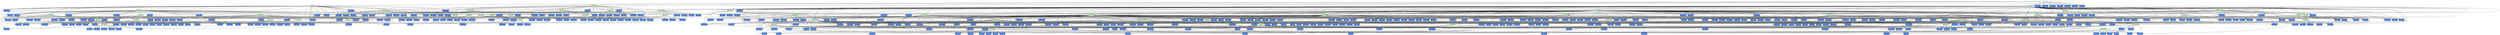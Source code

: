 digraph test {
  e1 -> e180;
  e1 -> e181;
  e1 -> e199;
  e1 -> e264;
  e1 -> e274;
  e1 -> e312;
  e1 -> e313;
  e1 -> e335;
  e1 -> e379;
  e1 -> e380;
  e1 -> e38;
  e1 -> e384;
  e1 -> e401;
  e1 -> e419;
  e1 -> e429;
  e1 -> e430;
  e1 -> e460;
  e1 -> e464;
  e1 -> e22;
  e1 -> e465;
  e1 -> e470;
  e1 -> e480;
  e1 -> e269;
  e1 -> e386;
  e1 -> e479;
  e1 -> e6;
  e1 -> e270;
  e1 -> e16;
  e2 -> e180;
  e2 -> e199;
  e2 -> e264;
  e2 -> e313;
  e2 -> e335;
  e2 -> e375;
  e2 -> e379;
  e2 -> e384;
  e2 -> e401;
  e2 -> e445;
  e2 -> e458;
  e2 -> e464;
  e2 -> e475;
  e2 -> e477;
  e2 -> e195;
  e2 -> e258;
  e2 -> e310;
  e2 -> e366;
  e2 -> e408;
  e2 -> e449;
  e2 -> e454;
  e2 -> e476;
  e3 -> e379;
  e3 -> e380;
  e3 -> e445;
  e3 -> e447;
  e3 -> e448;
  e3 -> e460;
  e3 -> e11;
  e3 -> e10;
  e3 -> e481;
  e3 -> e393;
  e3 -> e395;
  e3 -> e439;
  e3 -> e467;
  e3 -> e469;
  e3 -> e482;
  e3 -> e369;
  e3 -> e446;
  e3 -> e449;
  e3 -> e8;
  e4 -> e354;
  e4 -> e390;
  e4 -> e436;
  e4 -> e443;
  e4 -> e9;
  e4 -> e383;
  e4 -> e459;
  e4 -> e14;
  e4 -> e85;
  e4 -> e92;
  e4 -> e95;
  e4 -> e143;
  e4 -> e148;
  e4 -> e156;
  e4 -> e237;
  e4 -> e302;
  e4 -> e332;
  e4 -> e361;
  e4 -> e374;
  e4 -> e399;
  e4 -> e413;
  e4 -> e444;
  e4 -> e453;
  e4 -> e20;
  e4 -> e12;
  e4 -> e106;
  e4 -> e130;
  e4 -> e135;
  e4 -> e168;
  e4 -> e192;
  e4 -> e230;
  e4 -> e254;
  e4 -> e303;
  e4 -> e304;
  e4 -> e373;
  e4 -> e414;
  e4 -> e32;
  e4 -> e456;
  e4 -> e24;
  e4 -> e21;
  e4 -> e13;
  e4 -> e132;
  e4 -> e226;
  e4 -> e282;
  e4 -> e336;
  e4 -> e41;
  e4 -> e387;
  e4 -> e402;
  e4 -> e36;
  e4 -> e31;
  e4 -> e27;
  e4 -> e26;
  e4 -> e466;
  e4 -> e19;
  e4 -> e15;
  e4 -> e474;
  e4 -> e81;
  e4 -> e83;
  e4 -> e51;
  e4 -> e272;
  e4 -> e283;
  e4 -> e356;
  e4 -> e406;
  e4 -> e35;
  e4 -> e263;
  e4 -> e377;
  e4 -> e400;
  e4 -> e17;
  e4 -> e55;
  e4 -> e179;
  e4 -> e184;
  e4 -> e271;
  e4 -> e46;
  e5 -> e266;
  e5 -> e267;
  e5 -> e381;
  e5 -> e382;
  e5 -> e396;
  e5 -> e451;
  e5 -> e452;
  e5 -> e472;
  e5 -> e473;
  e5 -> e483;
  e5 -> e454;
  e5 -> e7;
  e5 -> e384;
  e5 -> e458;
  e5 -> e22;
  e5 -> e478;
  e6 -> e180;
  e6 -> e181;
  e6 -> e270;
  e6 -> e274;
  e6 -> e418;
  e6 -> e461;
  e6 -> e465;
  e6 -> e16;
  e6 -> e396;
  e6 -> e422;
  e6 -> e462;
  e6 -> e23;
  e6 -> e307;
  e6 -> e318;
  e6 -> e37;
  e6 -> e417;
  e6 -> e463;
  e6 -> e127;
  e6 -> e240;
  e6 -> e241;
  e6 -> e243;
  e6 -> e281;
  e6 -> e338;
  e6 -> e346;
  e6 -> e347;
  e6 -> e401;
  e6 -> e427;
  e6 -> e428;
  e6 -> e470;
  e6 -> e216;
  e6 -> e288;
  e6 -> e289;
  e6 -> e329;
  e6 -> e408;
  e6 -> e471;
  e6 -> e34;
  e6 -> e18;
  e7 -> e266;
  e7 -> e267;
  e7 -> e451;
  e7 -> e452;
  e7 -> e76;
  e7 -> e268;
  e7 -> e289;
  e7 -> e455;
  e8 -> e395;
  e8 -> e448;
  e8 -> e175;
  e8 -> e368;
  e8 -> e380;
  e8 -> e447;
  e8 -> e450;
  e9 -> e208;
  e9 -> e219;
  e9 -> e263;
  e9 -> e292;
  e9 -> e300;
  e9 -> e323;
  e9 -> e327;
  e9 -> e377;
  e9 -> e398;
  e9 -> e400;
  e9 -> e407;
  e9 -> e412;
  e9 -> e440;
  e9 -> e17;
  e9 -> e277;
  e9 -> e319;
  e9 -> e355;
  e9 -> e41;
  e9 -> e394;
  e9 -> e421;
  e9 -> e441;
  e9 -> e26;
  e9 -> e113;
  e9 -> e116;
  e9 -> e117;
  e9 -> e118;
  e9 -> e185;
  e9 -> e187;
  e9 -> e190;
  e9 -> e203;
  e9 -> e206;
  e9 -> e207;
  e9 -> e213;
  e9 -> e214;
  e9 -> e217;
  e9 -> e218;
  e9 -> e273;
  e9 -> e284;
  e9 -> e290;
  e9 -> e291;
  e9 -> e296;
  e9 -> e299;
  e9 -> e317;
  e9 -> e322;
  e9 -> e326;
  e9 -> e391;
  e9 -> e397;
  e9 -> e404;
  e9 -> e411;
  e9 -> e442;
  e9 -> e62;
  e9 -> e63;
  e9 -> e67;
  e9 -> e71;
  e9 -> e72;
  e9 -> e75;
  e9 -> e80;
  e9 -> e89;
  e9 -> e91;
  e9 -> e96;
  e9 -> e128;
  e9 -> e140;
  e9 -> e141;
  e9 -> e157;
  e9 -> e164;
  e9 -> e166;
  e9 -> e169;
  e9 -> e53;
  e9 -> e227;
  e9 -> e50;
  e9 -> e234;
  e9 -> e235;
  e9 -> e238;
  e9 -> e239;
  e9 -> e48;
  e9 -> e246;
  e9 -> e47;
  e9 -> e279;
  e9 -> e337;
  e9 -> e342;
  e9 -> e344;
  e9 -> e44;
  e9 -> e345;
  e9 -> e43;
  e9 -> e424;
  e9 -> e425;
  e9 -> e21;
  e9 -> e98;
  e9 -> e99;
  e9 -> e100;
  e9 -> e129;
  e9 -> e160;
  e9 -> e161;
  e9 -> e162;
  e9 -> e163;
  e9 -> e165;
  e9 -> e228;
  e9 -> e244;
  e9 -> e245;
  e9 -> e339;
  e9 -> e340;
  e9 -> e405;
  e9 -> e20;
  e9 -> e56;
  e9 -> e139;
  e9 -> e54;
  e9 -> e232;
  e9 -> e233;
  e9 -> e46;
  e9 -> e36;
  e9 -> e35;
  e9 -> e19;
  e9 -> e110;
  e9 -> e111;
  e9 -> e171;
  e10 -> e357;
  e10 -> e467;
  e10 -> e262;
  e10 -> e376;
  e10 -> e29;
  e10 -> e255;
  e10 -> e359;
  e10 -> e365;
  e10 -> e446;
  e10 -> e370;
  e10 -> e40;
  e10 -> e28;
  e10 -> e388;
  e10 -> e30;
  e10 -> e439;
  e11 -> e176;
  e11 -> e177;
  e11 -> e260;
  e11 -> e261;
  e11 -> e363;
  e11 -> e364;
  e11 -> e395;
  e11 -> e437;
  e11 -> e438;
  e11 -> e469;
  e11 -> e366;
  e11 -> e368;
  e11 -> e25;
  e11 -> e264;
  e11 -> e375;
  e11 -> e38;
  e11 -> e457;
  e12 -> e55;
  e12 -> e179;
  e12 -> e184;
  e12 -> e226;
  e12 -> e249;
  e12 -> e271;
  e12 -> e282;
  e12 -> e46;
  e12 -> e42;
  e12 -> e354;
  e12 -> e387;
  e12 -> e36;
  e12 -> e31;
  e12 -> e436;
  e12 -> e277;
  e12 -> e319;
  e12 -> e355;
  e12 -> e41;
  e12 -> e392;
  e12 -> e434;
  e12 -> e27;
  e12 -> e64;
  e12 -> e191;
  e12 -> e221;
  e12 -> e250;
  e12 -> e251;
  e12 -> e278;
  e12 -> e301;
  e12 -> e358;
  e12 -> e360;
  e12 -> e362;
  e12 -> e405;
  e12 -> e435;
  e13 -> e112;
  e13 -> e179;
  e13 -> e200;
  e13 -> e201;
  e13 -> e271;
  e13 -> e272;
  e13 -> e314;
  e13 -> e387;
  e13 -> e466;
  e13 -> e285;
  e13 -> e358;
  e13 -> e444;
  e13 -> e104;
  e13 -> e133;
  e13 -> e150;
  e13 -> e333;
  e13 -> e377;
  e13 -> e459;
  e14 -> e256;
  e14 -> e432;
  e14 -> e456;
  e14 -> e443;
  e15 -> e371;
  e15 -> e372;
  e15 -> e394;
  e15 -> e431;
  e15 -> e433;
  e15 -> e468;
  e15 -> e287;
  e15 -> e453;
  e15 -> e223;
  e15 -> e280;
  e15 -> e24;
  e16 -> e173;
  e16 -> e240;
  e16 -> e241;
  e16 -> e243;
  e16 -> e338;
  e16 -> e346;
  e16 -> e347;
  e16 -> e427;
  e16 -> e428;
  e16 -> e52;
  e16 -> e225;
  e16 -> e335;
  e16 -> e426;
  e16 -> e429;
  e16 -> e430;
  e16 -> e120;
  e16 -> e123;
  e17 -> e62;
  e17 -> e63;
  e17 -> e67;
  e17 -> e71;
  e17 -> e72;
  e17 -> e75;
  e17 -> e89;
  e17 -> e91;
  e17 -> e96;
  e17 -> e98;
  e17 -> e99;
  e17 -> e100;
  e17 -> e109;
  e17 -> e110;
  e17 -> e111;
  e17 -> e129;
  e17 -> e139;
  e17 -> e140;
  e17 -> e141;
  e17 -> e157;
  e17 -> e160;
  e17 -> e161;
  e17 -> e162;
  e17 -> e163;
  e17 -> e165;
  e17 -> e166;
  e17 -> e169;
  e17 -> e53;
  e17 -> e170;
  e17 -> e171;
  e17 -> e227;
  e17 -> e228;
  e17 -> e50;
  e17 -> e232;
  e17 -> e233;
  e17 -> e234;
  e17 -> e235;
  e17 -> e238;
  e17 -> e239;
  e17 -> e48;
  e17 -> e244;
  e17 -> e245;
  e17 -> e246;
  e17 -> e47;
  e17 -> e337;
  e17 -> e339;
  e17 -> e340;
  e17 -> e344;
  e17 -> e44;
  e17 -> e345;
  e17 -> e43;
  e17 -> e348;
  e17 -> e424;
  e17 -> e425;
  e17 -> e82;
  e17 -> e104;
  e17 -> e106;
  e17 -> e130;
  e17 -> e133;
  e17 -> e135;
  e17 -> e150;
  e17 -> e156;
  e17 -> e167;
  e17 -> e168;
  e17 -> e222;
  e17 -> e224;
  e17 -> e229;
  e17 -> e230;
  e17 -> e236;
  e17 -> e237;
  e17 -> e333;
  e17 -> e341;
  e17 -> e343;
  e17 -> e423;
  e17 -> e32;
  e17 -> e58;
  e17 -> e74;
  e17 -> e83;
  e17 -> e95;
  e17 -> e107;
  e17 -> e138;
  e17 -> e152;
  e17 -> e158;
  e17 -> e331;
  e17 -> e334;
  e17 -> e57;
  e17 -> e69;
  e17 -> e70;
  e17 -> e81;
  e17 -> e85;
  e17 -> e86;
  e17 -> e102;
  e17 -> e105;
  e17 -> e132;
  e17 -> e134;
  e17 -> e143;
  e17 -> e151;
  e18 -> e330;
  e18 -> e346;
  e18 -> e347;
  e18 -> e417;
  e18 -> e418;
  e18 -> e308;
  e18 -> e309;
  e18 -> e316;
  e18 -> e415;
  e18 -> e416;
  e18 -> e420;
  e18 -> e422;
  e18 -> e310;
  e18 -> e33;
  e18 -> e313;
  e18 -> e419;
  e19 -> e170;
  e19 -> e171;
  e19 -> e172;
  e19 -> e218;
  e19 -> e219;
  e19 -> e244;
  e19 -> e245;
  e19 -> e246;
  e19 -> e47;
  e19 -> e322;
  e19 -> e323;
  e19 -> e326;
  e19 -> e327;
  e19 -> e345;
  e19 -> e43;
  e19 -> e411;
  e19 -> e412;
  e19 -> e69;
  e19 -> e85;
  e19 -> e102;
  e19 -> e143;
  e19 -> e144;
  e19 -> e145;
  e19 -> e155;
  e19 -> e168;
  e19 -> e237;
  e19 -> e242;
  e19 -> e314;
  e19 -> e325;
  e19 -> e409;
  e19 -> e410;
  e19 -> e421;
  e19 -> e328;
  e19 -> e413;
  e19 -> e49;
  e19 -> e324;
  e19 -> e414;
  e20 -> e71;
  e20 -> e72;
  e20 -> e75;
  e20 -> e109;
  e20 -> e110;
  e20 -> e111;
  e20 -> e117;
  e20 -> e118;
  e20 -> e139;
  e20 -> e166;
  e20 -> e169;
  e20 -> e53;
  e20 -> e170;
  e20 -> e171;
  e20 -> e187;
  e20 -> e214;
  e20 -> e217;
  e20 -> e218;
  e20 -> e219;
  e20 -> e50;
  e20 -> e232;
  e20 -> e233;
  e20 -> e246;
  e20 -> e47;
  e20 -> e290;
  e20 -> e291;
  e20 -> e292;
  e20 -> e326;
  e20 -> e327;
  e20 -> e344;
  e20 -> e44;
  e20 -> e404;
  e20 -> e407;
  e20 -> e57;
  e20 -> e58;
  e20 -> e69;
  e20 -> e73;
  e20 -> e74;
  e20 -> e81;
  e20 -> e83;
  e20 -> e102;
  e20 -> e103;
  e20 -> e106;
  e20 -> e130;
  e20 -> e132;
  e20 -> e135;
  e20 -> e168;
  e20 -> e186;
  e20 -> e215;
  e20 -> e230;
  e20 -> e231;
  e20 -> e285;
  e20 -> e286;
  e20 -> e287;
  e20 -> e293;
  e20 -> e328;
  e20 -> e403;
  e20 -> e406;
  e21 -> e98;
  e21 -> e99;
  e21 -> e100;
  e21 -> e109;
  e21 -> e110;
  e21 -> e111;
  e21 -> e113;
  e21 -> e116;
  e21 -> e117;
  e21 -> e118;
  e21 -> e129;
  e21 -> e139;
  e21 -> e160;
  e21 -> e161;
  e21 -> e162;
  e21 -> e163;
  e21 -> e165;
  e21 -> e170;
  e21 -> e171;
  e21 -> e185;
  e21 -> e187;
  e21 -> e206;
  e21 -> e207;
  e21 -> e208;
  e21 -> e213;
  e21 -> e218;
  e21 -> e219;
  e21 -> e228;
  e21 -> e232;
  e21 -> e233;
  e21 -> e244;
  e21 -> e245;
  e21 -> e284;
  e21 -> e291;
  e21 -> e292;
  e21 -> e322;
  e21 -> e323;
  e21 -> e339;
  e21 -> e340;
  e21 -> e397;
  e21 -> e398;
  e21 -> e114;
  e21 -> e115;
  e21 -> e183;
  e21 -> e184;
  e21 -> e209;
  e21 -> e210;
  e21 -> e211;
  e21 -> e212;
  e21 -> e280;
  e21 -> e282;
  e21 -> e283;
  e21 -> e324;
  e21 -> e325;
  e21 -> e341;
  e21 -> e402;
  e21 -> e278;
  e21 -> e293;
  e21 -> e399;
  e21 -> e343;
  e21 -> e400;
  e22 -> e122;
  e22 -> e266;
  e22 -> e267;
  e22 -> e381;
  e22 -> e382;
  e22 -> e52;
  e22 -> e281;
  e22 -> e268;
  e22 -> e385;
  e22 -> e225;
  e22 -> e270;
  e22 -> e386;
  e23 -> e180;
  e23 -> e181;
  e23 -> e182;
  e23 -> e257;
  e23 -> e274;
  e23 -> e275;
  e23 -> e378;
  e23 -> e389;
  e23 -> e34;
  e23 -> e205;
  e23 -> e243;
  e23 -> e318;
  e23 -> e321;
  e23 -> e338;
  e23 -> e37;
  e23 -> e198;
  e23 -> e258;
  e23 -> e39;
  e24 -> e371;
  e24 -> e372;
  e24 -> e222;
  e24 -> e256;
  e24 -> e279;
  e24 -> e186;
  e24 -> e374;
  e24 -> e82;
  e24 -> e224;
  e24 -> e263;
  e24 -> e383;
  e25 -> e176;
  e25 -> e177;
  e25 -> e363;
  e25 -> e364;
  e25 -> e178;
  e25 -> e367;
  e25 -> e369;
  e26 -> e81;
  e26 -> e83;
  e26 -> e130;
  e26 -> e135;
  e26 -> e136;
  e26 -> e51;
  e26 -> e272;
  e26 -> e283;
  e26 -> e356;
  e26 -> e35;
  e26 -> e75;
  e26 -> e96;
  e26 -> e97;
  e26 -> e111;
  e26 -> e118;
  e26 -> e125;
  e26 -> e137;
  e26 -> e139;
  e26 -> e165;
  e26 -> e53;
  e26 -> e187;
  e26 -> e213;
  e26 -> e217;
  e26 -> e228;
  e26 -> e50;
  e26 -> e48;
  e26 -> e284;
  e26 -> e290;
  e26 -> e317;
  e26 -> e320;
  e26 -> e337;
  e26 -> e391;
  e26 -> e59;
  e26 -> e108;
  e26 -> e159;
  e26 -> e286;
  e26 -> e361;
  e27 -> e271;
  e27 -> e42;
  e27 -> e354;
  e27 -> e276;
  e27 -> e390;
  e27 -> e360;
  e28 -> e388;
  e28 -> e359;
  e28 -> e376;
  e29 -> e174;
  e29 -> e352;
  e29 -> e370;
  e29 -> e357;
  e30 -> e252;
  e30 -> e253;
  e30 -> e351;
  e30 -> e353;
  e30 -> e393;
  e30 -> e365;
  e30 -> e40;
  e31 -> e277;
  e31 -> e349;
  e31 -> e350;
  e31 -> e392;
  e31 -> e362;
  e31 -> e119;
  e31 -> e183;
  e31 -> e373;
  e32 -> e57;
  e32 -> e58;
  e32 -> e69;
  e32 -> e70;
  e32 -> e74;
  e32 -> e79;
  e32 -> e81;
  e32 -> e83;
  e32 -> e85;
  e32 -> e86;
  e32 -> e95;
  e32 -> e101;
  e32 -> e102;
  e32 -> e105;
  e32 -> e126;
  e32 -> e131;
  e32 -> e132;
  e32 -> e134;
  e32 -> e142;
  e32 -> e143;
  e32 -> e149;
  e32 -> e151;
  e32 -> e152;
  e32 -> e331;
  e32 -> e334;
  e32 -> e348;
  e32 -> e84;
  e32 -> e90;
  e32 -> e119;
  e32 -> e55;
  e32 -> e146;
  e32 -> e147;
  e32 -> e153;
  e32 -> e154;
  e32 -> e223;
  e32 -> e226;
  e32 -> e51;
  e32 -> e49;
  e32 -> e242;
  e32 -> e336;
  e32 -> e342;
  e32 -> e65;
  e32 -> e80;
  e32 -> e93;
  e32 -> e128;
  e32 -> e221;
  e32 -> e231;
  e32 -> e332;
  e33 -> e308;
  e33 -> e309;
  e33 -> e316;
  e33 -> e330;
  e33 -> e311;
  e33 -> e329;
  e34 -> e220;
  e34 -> e240;
  e34 -> e241;
  e34 -> e243;
  e34 -> e307;
  e34 -> e318;
  e34 -> e193;
  e34 -> e194;
  e34 -> e202;
  e34 -> e205;
  e34 -> e305;
  e34 -> e306;
  e34 -> e315;
  e34 -> e321;
  e34 -> e195;
  e34 -> e197;
  e34 -> e45;
  e34 -> e199;
  e34 -> e312;
  e35 -> e109;
  e35 -> e110;
  e35 -> e111;
  e35 -> e117;
  e35 -> e118;
  e35 -> e161;
  e35 -> e163;
  e35 -> e165;
  e35 -> e166;
  e35 -> e169;
  e35 -> e53;
  e35 -> e207;
  e35 -> e213;
  e35 -> e214;
  e35 -> e217;
  e35 -> e235;
  e35 -> e239;
  e35 -> e48;
  e35 -> e299;
  e35 -> e317;
  e35 -> e74;
  e35 -> e95;
  e35 -> e106;
  e35 -> e108;
  e35 -> e154;
  e35 -> e156;
  e35 -> e159;
  e35 -> e201;
  e35 -> e212;
  e35 -> e297;
  e35 -> e298;
  e35 -> e320;
  e35 -> e215;
  e35 -> e302;
  e35 -> e147;
  e35 -> e210;
  e35 -> e304;
  e36 -> e160;
  e36 -> e162;
  e36 -> e206;
  e36 -> e208;
  e36 -> e234;
  e36 -> e238;
  e36 -> e296;
  e36 -> e300;
  e36 -> e153;
  e36 -> e200;
  e36 -> e211;
  e36 -> e294;
  e36 -> e295;
  e36 -> e319;
  e36 -> e301;
  e36 -> e146;
  e36 -> e209;
  e36 -> e303;
  e37 -> e182;
  e37 -> e275;
  e37 -> e180;
  e37 -> e181;
  e37 -> e274;
  e38 -> e176;
  e38 -> e177;
  e38 -> e260;
  e38 -> e261;
  e38 -> e175;
  e38 -> e178;
  e38 -> e265;
  e38 -> e269;
  e39 -> e182;
  e39 -> e205;
  e39 -> e257;
  e39 -> e181;
  e39 -> e197;
  e39 -> e259;
  e39 -> e288;
  e40 -> e252;
  e40 -> e253;
  e40 -> e174;
  e40 -> e255;
  e40 -> e262;
  e41 -> e55;
  e41 -> e179;
  e41 -> e184;
  e41 -> e249;
  e41 -> e46;
  e41 -> e67;
  e41 -> e68;
  e41 -> e78;
  e41 -> e100;
  e41 -> e116;
  e41 -> e129;
  e41 -> e157;
  e41 -> e185;
  e41 -> e203;
  e41 -> e204;
  e41 -> e227;
  e41 -> e273;
  e41 -> e250;
  e42 -> e247;
  e42 -> e248;
  e42 -> e276;
  e42 -> e251;
  e42 -> e254;
  e43 -> e85;
  e43 -> e86;
  e43 -> e142;
  e43 -> e143;
  e43 -> e150;
  e43 -> e151;
  e43 -> e236;
  e43 -> e237;
  e44 -> e57;
  e44 -> e81;
  e44 -> e82;
  e44 -> e130;
  e44 -> e131;
  e44 -> e132;
  e44 -> e133;
  e44 -> e134;
  e44 -> e229;
  e44 -> e230;
  e44 -> e137;
  e45 -> e193;
  e45 -> e194;
  e45 -> e202;
  e45 -> e220;
  e45 -> e196;
  e45 -> e198;
  e45 -> e216;
  e46 -> e98;
  e46 -> e99;
  e46 -> e100;
  e46 -> e113;
  e46 -> e116;
  e46 -> e140;
  e46 -> e141;
  e46 -> e157;
  e46 -> e190;
  e46 -> e203;
  e46 -> e90;
  e46 -> e112;
  e46 -> e115;
  e46 -> e188;
  e46 -> e189;
  e46 -> e204;
  e46 -> e191;
  e46 -> e84;
  e46 -> e114;
  e46 -> e192;
  e47 -> e69;
  e47 -> e70;
  e47 -> e101;
  e47 -> e102;
  e47 -> e104;
  e47 -> e105;
  e47 -> e167;
  e47 -> e168;
  e48 -> e159;
  e48 -> e95;
  e48 -> e156;
  e48 -> e158;
  e49 -> e69;
  e49 -> e85;
  e49 -> e144;
  e49 -> e145;
  e49 -> e155;
  e49 -> e172;
  e49 -> e149;
  e49 -> e164;
  e49 -> e103;
  e49 -> e148;
  e49 -> e70;
  e49 -> e86;
  e49 -> e152;
  e50 -> e59;
  e50 -> e136;
  e50 -> e58;
  e50 -> e83;
  e50 -> e135;
  e50 -> e138;
  e51 -> e57;
  e51 -> e58;
  e51 -> e93;
  e51 -> e94;
  e51 -> e126;
  e51 -> e128;
  e51 -> e59;
  e51 -> e124;
  e51 -> e125;
  e51 -> e54;
  e52 -> e120;
  e52 -> e123;
  e52 -> e173;
  e52 -> e122;
  e52 -> e127;
  e52 -> e76;
  e52 -> e121;
  e53 -> e108;
  e53 -> e74;
  e53 -> e106;
  e53 -> e107;
  e54 -> e71;
  e54 -> e72;
  e54 -> e75;
  e54 -> e89;
  e54 -> e91;
  e54 -> e96;
  e54 -> e87;
  e54 -> e88;
  e54 -> e94;
  e54 -> e97;
  e54 -> e73;
  e54 -> e92;
  e54 -> e93;
  e55 -> e65;
  e55 -> e66;
  e55 -> e79;
  e55 -> e80;
  e55 -> e77;
  e55 -> e78;
  e55 -> e56;
  e56 -> e62;
  e56 -> e63;
  e56 -> e67;
  e56 -> e60;
  e56 -> e61;
  e56 -> e66;
  e56 -> e68;
  e56 -> e64;
  e56 -> e65;
  e0 -> e1;
  e0 -> e2;
  e0 -> e3;
  e0 -> e4;
  e0 -> e5;
  e0 -> e484;
  e0 -> e485;
  e0 -> e486;
  e0 -> e487;
  e0 -> e488;
  e0 -> e489;
  e0 -> e490;

//conflicts
  e1 -> e4 [arrowhead=none color=gray60 style=dashed constraint=false];
  e1 -> e10 [arrowhead=none color=gray60 style=dashed constraint=false];
  e1 -> e375 [arrowhead=none color=gray60 style=dashed constraint=false];
  e1 -> e445 [arrowhead=none color=gray60 style=dashed constraint=false];
  e1 -> e447 [arrowhead=none color=gray60 style=dashed constraint=false];
  e1 -> e457 [arrowhead=none color=gray60 style=dashed constraint=false];
  e1 -> e458 [arrowhead=none color=gray60 style=dashed constraint=false];
  e1 -> e475 [arrowhead=none color=gray60 style=dashed constraint=false];
  e1 -> e477 [arrowhead=none color=gray60 style=dashed constraint=false];
  e1 -> e478 [arrowhead=none color=gray60 style=dashed constraint=false];
  e1 -> e484 [arrowhead=none color=gray60 style=dashed constraint=false];
  e1 -> e488 [arrowhead=none color=gray60 style=dashed constraint=false];
  e1 -> e489 [arrowhead=none color=gray60 style=dashed constraint=false];
  e2 -> e4 [arrowhead=none color=gray60 style=dashed constraint=false];
  e2 -> e7 [arrowhead=none color=gray60 style=dashed constraint=false];
  e2 -> e8 [arrowhead=none color=gray60 style=dashed constraint=false];
  e2 -> e10 [arrowhead=none color=gray60 style=dashed constraint=false];
  e2 -> e22 [arrowhead=none color=gray60 style=dashed constraint=false];
  e2 -> e25 [arrowhead=none color=gray60 style=dashed constraint=false];
  e2 -> e33 [arrowhead=none color=gray60 style=dashed constraint=false];
  e2 -> e38 [arrowhead=none color=gray60 style=dashed constraint=false];
  e2 -> e39 [arrowhead=none color=gray60 style=dashed constraint=false];
  e2 -> e45 [arrowhead=none color=gray60 style=dashed constraint=false];
  e2 -> e274 [arrowhead=none color=gray60 style=dashed constraint=false];
  e2 -> e312 [arrowhead=none color=gray60 style=dashed constraint=false];
  e2 -> e419 [arrowhead=none color=gray60 style=dashed constraint=false];
  e2 -> e429 [arrowhead=none color=gray60 style=dashed constraint=false];
  e2 -> e457 [arrowhead=none color=gray60 style=dashed constraint=false];
  e2 -> e460 [arrowhead=none color=gray60 style=dashed constraint=false];
  e2 -> e470 [arrowhead=none color=gray60 style=dashed constraint=false];
  e2 -> e471 [arrowhead=none color=gray60 style=dashed constraint=false];
  e2 -> e478 [arrowhead=none color=gray60 style=dashed constraint=false];
  e2 -> e480 [arrowhead=none color=gray60 style=dashed constraint=false];
  e2 -> e486 [arrowhead=none color=gray60 style=dashed constraint=false];
  e2 -> e487 [arrowhead=none color=gray60 style=dashed constraint=false];
  e2 -> e489 [arrowhead=none color=gray60 style=dashed constraint=false];
  e3 -> e4 [arrowhead=none color=gray60 style=dashed constraint=false];
  e3 -> e5 [arrowhead=none color=gray60 style=dashed constraint=false];
  e3 -> e6 [arrowhead=none color=gray60 style=dashed constraint=false];
  e3 -> e464 [arrowhead=none color=gray60 style=dashed constraint=false];
  e3 -> e475 [arrowhead=none color=gray60 style=dashed constraint=false];
  e3 -> e476 [arrowhead=none color=gray60 style=dashed constraint=false];
  e3 -> e480 [arrowhead=none color=gray60 style=dashed constraint=false];
  e3 -> e485 [arrowhead=none color=gray60 style=dashed constraint=false];
  e3 -> e487 [arrowhead=none color=gray60 style=dashed constraint=false];
  e3 -> e490 [arrowhead=none color=gray60 style=dashed constraint=false];
  e4 -> e5 [arrowhead=none color=gray60 style=dashed constraint=false];
  e4 -> e484 [arrowhead=none color=gray60 style=dashed constraint=false];
  e4 -> e486 [arrowhead=none color=gray60 style=dashed constraint=false];
  e4 -> e487 [arrowhead=none color=gray60 style=dashed constraint=false];
  e4 -> e488 [arrowhead=none color=gray60 style=dashed constraint=false];
  e4 -> e489 [arrowhead=none color=gray60 style=dashed constraint=false];
  e4 -> e490 [arrowhead=none color=gray60 style=dashed constraint=false];
  e5 -> e18 [arrowhead=none color=gray60 style=dashed constraint=false];
  e5 -> e23 [arrowhead=none color=gray60 style=dashed constraint=false];
  e5 -> e464 [arrowhead=none color=gray60 style=dashed constraint=false];
  e5 -> e475 [arrowhead=none color=gray60 style=dashed constraint=false];
  e5 -> e476 [arrowhead=none color=gray60 style=dashed constraint=false];
  e5 -> e480 [arrowhead=none color=gray60 style=dashed constraint=false];
  e5 -> e487 [arrowhead=none color=gray60 style=dashed constraint=false];
  e5 -> e490 [arrowhead=none color=gray60 style=dashed constraint=false];
  e6 -> e386 [arrowhead=none color=gray60 style=dashed constraint=false];
  e6 -> e464 [arrowhead=none color=gray60 style=dashed constraint=false];
  e6 -> e479 [arrowhead=none color=gray60 style=dashed constraint=false];
  e6 -> e480 [arrowhead=none color=gray60 style=dashed constraint=false];
  e6 -> e483 [arrowhead=none color=gray60 style=dashed constraint=false];
  e6 -> e485 [arrowhead=none color=gray60 style=dashed constraint=false];
  e7 -> e121 [arrowhead=none color=gray60 style=dashed constraint=false];
  e7 -> e381 [arrowhead=none color=gray60 style=dashed constraint=false];
  e7 -> e382 [arrowhead=none color=gray60 style=dashed constraint=false];
  e7 -> e385 [arrowhead=none color=gray60 style=dashed constraint=false];
  e7 -> e471 [arrowhead=none color=gray60 style=dashed constraint=false];
  e7 -> e472 [arrowhead=none color=gray60 style=dashed constraint=false];
  e7 -> e473 [arrowhead=none color=gray60 style=dashed constraint=false];
  e7 -> e486 [arrowhead=none color=gray60 style=dashed constraint=false];
  e8 -> e10 [arrowhead=none color=gray60 style=dashed constraint=false];
  e8 -> e25 [arrowhead=none color=gray60 style=dashed constraint=false];
  e8 -> e265 [arrowhead=none color=gray60 style=dashed constraint=false];
  e8 -> e460 [arrowhead=none color=gray60 style=dashed constraint=false];
  e8 -> e469 [arrowhead=none color=gray60 style=dashed constraint=false];
  e8 -> e486 [arrowhead=none color=gray60 style=dashed constraint=false];
  e9 -> e14 [arrowhead=none color=gray60 style=dashed constraint=false];
  e9 -> e27 [arrowhead=none color=gray60 style=dashed constraint=false];
  e9 -> e383 [arrowhead=none color=gray60 style=dashed constraint=false];
  e9 -> e392 [arrowhead=none color=gray60 style=dashed constraint=false];
  e9 -> e434 [arrowhead=none color=gray60 style=dashed constraint=false];
  e9 -> e436 [arrowhead=none color=gray60 style=dashed constraint=false];
  e9 -> e459 [arrowhead=none color=gray60 style=dashed constraint=false];
  e9 -> e468 [arrowhead=none color=gray60 style=dashed constraint=false];
  e9 -> e474 [arrowhead=none color=gray60 style=dashed constraint=false];
  e9 -> e485 [arrowhead=none color=gray60 style=dashed constraint=false];
  e10 -> e11 [arrowhead=none color=gray60 style=dashed constraint=false];
  e10 -> e481 [arrowhead=none color=gray60 style=dashed constraint=false];
  e10 -> e482 [arrowhead=none color=gray60 style=dashed constraint=false];
  e10 -> e484 [arrowhead=none color=gray60 style=dashed constraint=false];
  e10 -> e486 [arrowhead=none color=gray60 style=dashed constraint=false];
  e10 -> e488 [arrowhead=none color=gray60 style=dashed constraint=false];
  e10 -> e489 [arrowhead=none color=gray60 style=dashed constraint=false];
  e11 -> e379 [arrowhead=none color=gray60 style=dashed constraint=false];
  e11 -> e380 [arrowhead=none color=gray60 style=dashed constraint=false];
  e11 -> e445 [arrowhead=none color=gray60 style=dashed constraint=false];
  e11 -> e447 [arrowhead=none color=gray60 style=dashed constraint=false];
  e11 -> e448 [arrowhead=none color=gray60 style=dashed constraint=false];
  e11 -> e460 [arrowhead=none color=gray60 style=dashed constraint=false];
  e11 -> e481 [arrowhead=none color=gray60 style=dashed constraint=false];
  e12 -> e15 [arrowhead=none color=gray60 style=dashed constraint=false];
  e12 -> e19 [arrowhead=none color=gray60 style=dashed constraint=false];
  e12 -> e20 [arrowhead=none color=gray60 style=dashed constraint=false];
  e12 -> e26 [arrowhead=none color=gray60 style=dashed constraint=false];
  e12 -> e332 [arrowhead=none color=gray60 style=dashed constraint=false];
  e12 -> e336 [arrowhead=none color=gray60 style=dashed constraint=false];
  e12 -> e399 [arrowhead=none color=gray60 style=dashed constraint=false];
  e12 -> e402 [arrowhead=none color=gray60 style=dashed constraint=false];
  e12 -> e441 [arrowhead=none color=gray60 style=dashed constraint=false];
  e12 -> e444 [arrowhead=none color=gray60 style=dashed constraint=false];
  e12 -> e466 [arrowhead=none color=gray60 style=dashed constraint=false];
  e12 -> e474 [arrowhead=none color=gray60 style=dashed constraint=false];
  e12 -> e485 [arrowhead=none color=gray60 style=dashed constraint=false];
  e13 -> e21 [arrowhead=none color=gray60 style=dashed constraint=false];
  e13 -> e24 [arrowhead=none color=gray60 style=dashed constraint=false];
  e13 -> e32 [arrowhead=none color=gray60 style=dashed constraint=false];
  e13 -> e106 [arrowhead=none color=gray60 style=dashed constraint=false];
  e13 -> e130 [arrowhead=none color=gray60 style=dashed constraint=false];
  e13 -> e135 [arrowhead=none color=gray60 style=dashed constraint=false];
  e13 -> e156 [arrowhead=none color=gray60 style=dashed constraint=false];
  e13 -> e168 [arrowhead=none color=gray60 style=dashed constraint=false];
  e13 -> e192 [arrowhead=none color=gray60 style=dashed constraint=false];
  e13 -> e230 [arrowhead=none color=gray60 style=dashed constraint=false];
  e13 -> e237 [arrowhead=none color=gray60 style=dashed constraint=false];
  e13 -> e254 [arrowhead=none color=gray60 style=dashed constraint=false];
  e13 -> e303 [arrowhead=none color=gray60 style=dashed constraint=false];
  e13 -> e304 [arrowhead=none color=gray60 style=dashed constraint=false];
  e13 -> e354 [arrowhead=none color=gray60 style=dashed constraint=false];
  e13 -> e373 [arrowhead=none color=gray60 style=dashed constraint=false];
  e13 -> e414 [arrowhead=none color=gray60 style=dashed constraint=false];
  e13 -> e436 [arrowhead=none color=gray60 style=dashed constraint=false];
  e13 -> e456 [arrowhead=none color=gray60 style=dashed constraint=false];
  e14 -> e354 [arrowhead=none color=gray60 style=dashed constraint=false];
  e14 -> e383 [arrowhead=none color=gray60 style=dashed constraint=false];
  e14 -> e436 [arrowhead=none color=gray60 style=dashed constraint=false];
  e14 -> e459 [arrowhead=none color=gray60 style=dashed constraint=false];
  e15 -> e19 [arrowhead=none color=gray60 style=dashed constraint=false];
  e15 -> e26 [arrowhead=none color=gray60 style=dashed constraint=false];
  e15 -> e132 [arrowhead=none color=gray60 style=dashed constraint=false];
  e15 -> e230 [arrowhead=none color=gray60 style=dashed constraint=false];
  e15 -> e336 [arrowhead=none color=gray60 style=dashed constraint=false];
  e15 -> e402 [arrowhead=none color=gray60 style=dashed constraint=false];
  e15 -> e406 [arrowhead=none color=gray60 style=dashed constraint=false];
  e15 -> e466 [arrowhead=none color=gray60 style=dashed constraint=false];
  e15 -> e474 [arrowhead=none color=gray60 style=dashed constraint=false];
  e16 -> e37 [arrowhead=none color=gray60 style=dashed constraint=false];
  e16 -> e270 [arrowhead=none color=gray60 style=dashed constraint=false];
  e16 -> e307 [arrowhead=none color=gray60 style=dashed constraint=false];
  e16 -> e318 [arrowhead=none color=gray60 style=dashed constraint=false];
  e16 -> e417 [arrowhead=none color=gray60 style=dashed constraint=false];
  e16 -> e418 [arrowhead=none color=gray60 style=dashed constraint=false];
  e16 -> e461 [arrowhead=none color=gray60 style=dashed constraint=false];
  e16 -> e463 [arrowhead=none color=gray60 style=dashed constraint=false];
  e16 -> e465 [arrowhead=none color=gray60 style=dashed constraint=false];
  e17 -> e113 [arrowhead=none color=gray60 style=dashed constraint=false];
  e17 -> e116 [arrowhead=none color=gray60 style=dashed constraint=false];
  e17 -> e117 [arrowhead=none color=gray60 style=dashed constraint=false];
  e17 -> e118 [arrowhead=none color=gray60 style=dashed constraint=false];
  e17 -> e185 [arrowhead=none color=gray60 style=dashed constraint=false];
  e17 -> e187 [arrowhead=none color=gray60 style=dashed constraint=false];
  e17 -> e190 [arrowhead=none color=gray60 style=dashed constraint=false];
  e17 -> e203 [arrowhead=none color=gray60 style=dashed constraint=false];
  e17 -> e206 [arrowhead=none color=gray60 style=dashed constraint=false];
  e17 -> e207 [arrowhead=none color=gray60 style=dashed constraint=false];
  e17 -> e208 [arrowhead=none color=gray60 style=dashed constraint=false];
  e17 -> e213 [arrowhead=none color=gray60 style=dashed constraint=false];
  e17 -> e214 [arrowhead=none color=gray60 style=dashed constraint=false];
  e17 -> e217 [arrowhead=none color=gray60 style=dashed constraint=false];
  e17 -> e218 [arrowhead=none color=gray60 style=dashed constraint=false];
  e17 -> e219 [arrowhead=none color=gray60 style=dashed constraint=false];
  e17 -> e263 [arrowhead=none color=gray60 style=dashed constraint=false];
  e17 -> e273 [arrowhead=none color=gray60 style=dashed constraint=false];
  e17 -> e284 [arrowhead=none color=gray60 style=dashed constraint=false];
  e17 -> e290 [arrowhead=none color=gray60 style=dashed constraint=false];
  e17 -> e291 [arrowhead=none color=gray60 style=dashed constraint=false];
  e17 -> e292 [arrowhead=none color=gray60 style=dashed constraint=false];
  e17 -> e296 [arrowhead=none color=gray60 style=dashed constraint=false];
  e17 -> e299 [arrowhead=none color=gray60 style=dashed constraint=false];
  e17 -> e300 [arrowhead=none color=gray60 style=dashed constraint=false];
  e17 -> e317 [arrowhead=none color=gray60 style=dashed constraint=false];
  e17 -> e322 [arrowhead=none color=gray60 style=dashed constraint=false];
  e17 -> e323 [arrowhead=none color=gray60 style=dashed constraint=false];
  e17 -> e326 [arrowhead=none color=gray60 style=dashed constraint=false];
  e17 -> e327 [arrowhead=none color=gray60 style=dashed constraint=false];
  e17 -> e377 [arrowhead=none color=gray60 style=dashed constraint=false];
  e17 -> e391 [arrowhead=none color=gray60 style=dashed constraint=false];
  e17 -> e397 [arrowhead=none color=gray60 style=dashed constraint=false];
  e17 -> e398 [arrowhead=none color=gray60 style=dashed constraint=false];
  e17 -> e400 [arrowhead=none color=gray60 style=dashed constraint=false];
  e17 -> e404 [arrowhead=none color=gray60 style=dashed constraint=false];
  e17 -> e407 [arrowhead=none color=gray60 style=dashed constraint=false];
  e17 -> e411 [arrowhead=none color=gray60 style=dashed constraint=false];
  e17 -> e412 [arrowhead=none color=gray60 style=dashed constraint=false];
  e17 -> e440 [arrowhead=none color=gray60 style=dashed constraint=false];
  e17 -> e442 [arrowhead=none color=gray60 style=dashed constraint=false];
  e18 -> e23 [arrowhead=none color=gray60 style=dashed constraint=false];
  e18 -> e427 [arrowhead=none color=gray60 style=dashed constraint=false];
  e18 -> e428 [arrowhead=none color=gray60 style=dashed constraint=false];
  e18 -> e463 [arrowhead=none color=gray60 style=dashed constraint=false];
  e18 -> e476 [arrowhead=none color=gray60 style=dashed constraint=false];
  e18 -> e487 [arrowhead=none color=gray60 style=dashed constraint=false];
  e18 -> e490 [arrowhead=none color=gray60 style=dashed constraint=false];
  e19 -> e26 [arrowhead=none color=gray60 style=dashed constraint=false];
  e19 -> e44 [arrowhead=none color=gray60 style=dashed constraint=false];
  e19 -> e232 [arrowhead=none color=gray60 style=dashed constraint=false];
  e19 -> e233 [arrowhead=none color=gray60 style=dashed constraint=false];
  e19 -> e291 [arrowhead=none color=gray60 style=dashed constraint=false];
  e19 -> e292 [arrowhead=none color=gray60 style=dashed constraint=false];
  e19 -> e336 [arrowhead=none color=gray60 style=dashed constraint=false];
  e19 -> e339 [arrowhead=none color=gray60 style=dashed constraint=false];
  e19 -> e340 [arrowhead=none color=gray60 style=dashed constraint=false];
  e19 -> e344 [arrowhead=none color=gray60 style=dashed constraint=false];
  e19 -> e397 [arrowhead=none color=gray60 style=dashed constraint=false];
  e19 -> e398 [arrowhead=none color=gray60 style=dashed constraint=false];
  e19 -> e402 [arrowhead=none color=gray60 style=dashed constraint=false];
  e19 -> e404 [arrowhead=none color=gray60 style=dashed constraint=false];
  e19 -> e406 [arrowhead=none color=gray60 style=dashed constraint=false];
  e19 -> e407 [arrowhead=none color=gray60 style=dashed constraint=false];
  e19 -> e424 [arrowhead=none color=gray60 style=dashed constraint=false];
  e19 -> e425 [arrowhead=none color=gray60 style=dashed constraint=false];
  e19 -> e442 [arrowhead=none color=gray60 style=dashed constraint=false];
  e19 -> e466 [arrowhead=none color=gray60 style=dashed constraint=false];
  e20 -> e43 [arrowhead=none color=gray60 style=dashed constraint=false];
  e20 -> e48 [arrowhead=none color=gray60 style=dashed constraint=false];
  e20 -> e89 [arrowhead=none color=gray60 style=dashed constraint=false];
  e20 -> e91 [arrowhead=none color=gray60 style=dashed constraint=false];
  e20 -> e92 [arrowhead=none color=gray60 style=dashed constraint=false];
  e20 -> e96 [arrowhead=none color=gray60 style=dashed constraint=false];
  e20 -> e148 [arrowhead=none color=gray60 style=dashed constraint=false];
  e20 -> e161 [arrowhead=none color=gray60 style=dashed constraint=false];
  e20 -> e163 [arrowhead=none color=gray60 style=dashed constraint=false];
  e20 -> e165 [arrowhead=none color=gray60 style=dashed constraint=false];
  e20 -> e207 [arrowhead=none color=gray60 style=dashed constraint=false];
  e20 -> e213 [arrowhead=none color=gray60 style=dashed constraint=false];
  e20 -> e228 [arrowhead=none color=gray60 style=dashed constraint=false];
  e20 -> e235 [arrowhead=none color=gray60 style=dashed constraint=false];
  e20 -> e239 [arrowhead=none color=gray60 style=dashed constraint=false];
  e20 -> e244 [arrowhead=none color=gray60 style=dashed constraint=false];
  e20 -> e245 [arrowhead=none color=gray60 style=dashed constraint=false];
  e20 -> e284 [arrowhead=none color=gray60 style=dashed constraint=false];
  e20 -> e299 [arrowhead=none color=gray60 style=dashed constraint=false];
  e20 -> e302 [arrowhead=none color=gray60 style=dashed constraint=false];
  e20 -> e317 [arrowhead=none color=gray60 style=dashed constraint=false];
  e20 -> e322 [arrowhead=none color=gray60 style=dashed constraint=false];
  e20 -> e323 [arrowhead=none color=gray60 style=dashed constraint=false];
  e20 -> e332 [arrowhead=none color=gray60 style=dashed constraint=false];
  e20 -> e337 [arrowhead=none color=gray60 style=dashed constraint=false];
  e20 -> e339 [arrowhead=none color=gray60 style=dashed constraint=false];
  e20 -> e340 [arrowhead=none color=gray60 style=dashed constraint=false];
  e20 -> e345 [arrowhead=none color=gray60 style=dashed constraint=false];
  e20 -> e361 [arrowhead=none color=gray60 style=dashed constraint=false];
  e20 -> e374 [arrowhead=none color=gray60 style=dashed constraint=false];
  e20 -> e391 [arrowhead=none color=gray60 style=dashed constraint=false];
  e20 -> e397 [arrowhead=none color=gray60 style=dashed constraint=false];
  e20 -> e398 [arrowhead=none color=gray60 style=dashed constraint=false];
  e20 -> e399 [arrowhead=none color=gray60 style=dashed constraint=false];
  e20 -> e411 [arrowhead=none color=gray60 style=dashed constraint=false];
  e20 -> e412 [arrowhead=none color=gray60 style=dashed constraint=false];
  e20 -> e413 [arrowhead=none color=gray60 style=dashed constraint=false];
  e20 -> e424 [arrowhead=none color=gray60 style=dashed constraint=false];
  e20 -> e425 [arrowhead=none color=gray60 style=dashed constraint=false];
  e20 -> e442 [arrowhead=none color=gray60 style=dashed constraint=false];
  e20 -> e444 [arrowhead=none color=gray60 style=dashed constraint=false];
  e20 -> e453 [arrowhead=none color=gray60 style=dashed constraint=false];
  e21 -> e24 [arrowhead=none color=gray60 style=dashed constraint=false];
  e21 -> e32 [arrowhead=none color=gray60 style=dashed constraint=false];
  e21 -> e43 [arrowhead=none color=gray60 style=dashed constraint=false];
  e21 -> e44 [arrowhead=none color=gray60 style=dashed constraint=false];
  e21 -> e47 [arrowhead=none color=gray60 style=dashed constraint=false];
  e21 -> e48 [arrowhead=none color=gray60 style=dashed constraint=false];
  e21 -> e50 [arrowhead=none color=gray60 style=dashed constraint=false];
  e21 -> e53 [arrowhead=none color=gray60 style=dashed constraint=false];
  e21 -> e140 [arrowhead=none color=gray60 style=dashed constraint=false];
  e21 -> e141 [arrowhead=none color=gray60 style=dashed constraint=false];
  e21 -> e157 [arrowhead=none color=gray60 style=dashed constraint=false];
  e21 -> e166 [arrowhead=none color=gray60 style=dashed constraint=false];
  e21 -> e169 [arrowhead=none color=gray60 style=dashed constraint=false];
  e21 -> e190 [arrowhead=none color=gray60 style=dashed constraint=false];
  e21 -> e192 [arrowhead=none color=gray60 style=dashed constraint=false];
  e21 -> e203 [arrowhead=none color=gray60 style=dashed constraint=false];
  e21 -> e214 [arrowhead=none color=gray60 style=dashed constraint=false];
  e21 -> e217 [arrowhead=none color=gray60 style=dashed constraint=false];
  e21 -> e227 [arrowhead=none color=gray60 style=dashed constraint=false];
  e21 -> e234 [arrowhead=none color=gray60 style=dashed constraint=false];
  e21 -> e235 [arrowhead=none color=gray60 style=dashed constraint=false];
  e21 -> e238 [arrowhead=none color=gray60 style=dashed constraint=false];
  e21 -> e239 [arrowhead=none color=gray60 style=dashed constraint=false];
  e21 -> e246 [arrowhead=none color=gray60 style=dashed constraint=false];
  e21 -> e273 [arrowhead=none color=gray60 style=dashed constraint=false];
  e21 -> e290 [arrowhead=none color=gray60 style=dashed constraint=false];
  e21 -> e296 [arrowhead=none color=gray60 style=dashed constraint=false];
  e21 -> e299 [arrowhead=none color=gray60 style=dashed constraint=false];
  e21 -> e300 [arrowhead=none color=gray60 style=dashed constraint=false];
  e21 -> e303 [arrowhead=none color=gray60 style=dashed constraint=false];
  e21 -> e304 [arrowhead=none color=gray60 style=dashed constraint=false];
  e21 -> e317 [arrowhead=none color=gray60 style=dashed constraint=false];
  e21 -> e326 [arrowhead=none color=gray60 style=dashed constraint=false];
  e21 -> e327 [arrowhead=none color=gray60 style=dashed constraint=false];
  e21 -> e337 [arrowhead=none color=gray60 style=dashed constraint=false];
  e21 -> e344 [arrowhead=none color=gray60 style=dashed constraint=false];
  e21 -> e345 [arrowhead=none color=gray60 style=dashed constraint=false];
  e21 -> e373 [arrowhead=none color=gray60 style=dashed constraint=false];
  e21 -> e391 [arrowhead=none color=gray60 style=dashed constraint=false];
  e21 -> e404 [arrowhead=none color=gray60 style=dashed constraint=false];
  e21 -> e407 [arrowhead=none color=gray60 style=dashed constraint=false];
  e21 -> e411 [arrowhead=none color=gray60 style=dashed constraint=false];
  e21 -> e412 [arrowhead=none color=gray60 style=dashed constraint=false];
  e21 -> e414 [arrowhead=none color=gray60 style=dashed constraint=false];
  e21 -> e424 [arrowhead=none color=gray60 style=dashed constraint=false];
  e21 -> e425 [arrowhead=none color=gray60 style=dashed constraint=false];
  e21 -> e442 [arrowhead=none color=gray60 style=dashed constraint=false];
  e22 -> e429 [arrowhead=none color=gray60 style=dashed constraint=false];
  e22 -> e430 [arrowhead=none color=gray60 style=dashed constraint=false];
  e22 -> e451 [arrowhead=none color=gray60 style=dashed constraint=false];
  e22 -> e452 [arrowhead=none color=gray60 style=dashed constraint=false];
  e22 -> e455 [arrowhead=none color=gray60 style=dashed constraint=false];
  e22 -> e465 [arrowhead=none color=gray60 style=dashed constraint=false];
  e22 -> e470 [arrowhead=none color=gray60 style=dashed constraint=false];
  e22 -> e472 [arrowhead=none color=gray60 style=dashed constraint=false];
  e22 -> e473 [arrowhead=none color=gray60 style=dashed constraint=false];
  e23 -> e462 [arrowhead=none color=gray60 style=dashed constraint=false];
  e23 -> e476 [arrowhead=none color=gray60 style=dashed constraint=false];
  e23 -> e487 [arrowhead=none color=gray60 style=dashed constraint=false];
  e23 -> e490 [arrowhead=none color=gray60 style=dashed constraint=false];
  e24 -> e32 [arrowhead=none color=gray60 style=dashed constraint=false];
  e24 -> e431 [arrowhead=none color=gray60 style=dashed constraint=false];
  e24 -> e433 [arrowhead=none color=gray60 style=dashed constraint=false];
  e24 -> e456 [arrowhead=none color=gray60 style=dashed constraint=false];
  e25 -> e260 [arrowhead=none color=gray60 style=dashed constraint=false];
  e25 -> e261 [arrowhead=none color=gray60 style=dashed constraint=false];
  e25 -> e265 [arrowhead=none color=gray60 style=dashed constraint=false];
  e25 -> e437 [arrowhead=none color=gray60 style=dashed constraint=false];
  e25 -> e438 [arrowhead=none color=gray60 style=dashed constraint=false];
  e25 -> e486 [arrowhead=none color=gray60 style=dashed constraint=false];
  e26 -> e132 [arrowhead=none color=gray60 style=dashed constraint=false];
  e26 -> e230 [arrowhead=none color=gray60 style=dashed constraint=false];
  e26 -> e292 [arrowhead=none color=gray60 style=dashed constraint=false];
  e26 -> e336 [arrowhead=none color=gray60 style=dashed constraint=false];
  e26 -> e398 [arrowhead=none color=gray60 style=dashed constraint=false];
  e26 -> e402 [arrowhead=none color=gray60 style=dashed constraint=false];
  e26 -> e406 [arrowhead=none color=gray60 style=dashed constraint=false];
  e26 -> e407 [arrowhead=none color=gray60 style=dashed constraint=false];
  e26 -> e441 [arrowhead=none color=gray60 style=dashed constraint=false];
  e26 -> e466 [arrowhead=none color=gray60 style=dashed constraint=false];
  e27 -> e31 [arrowhead=none color=gray60 style=dashed constraint=false];
  e27 -> e387 [arrowhead=none color=gray60 style=dashed constraint=false];
  e27 -> e434 [arrowhead=none color=gray60 style=dashed constraint=false];
  e27 -> e436 [arrowhead=none color=gray60 style=dashed constraint=false];
  e28 -> e40 [arrowhead=none color=gray60 style=dashed constraint=false];
  e28 -> e370 [arrowhead=none color=gray60 style=dashed constraint=false];
  e29 -> e262 [arrowhead=none color=gray60 style=dashed constraint=false];
  e29 -> e376 [arrowhead=none color=gray60 style=dashed constraint=false];
  e30 -> e388 [arrowhead=none color=gray60 style=dashed constraint=false];
  e30 -> e439 [arrowhead=none color=gray60 style=dashed constraint=false];
  e31 -> e36 [arrowhead=none color=gray60 style=dashed constraint=false];
  e31 -> e41 [arrowhead=none color=gray60 style=dashed constraint=false];
  e31 -> e226 [arrowhead=none color=gray60 style=dashed constraint=false];
  e31 -> e282 [arrowhead=none color=gray60 style=dashed constraint=false];
  e31 -> e387 [arrowhead=none color=gray60 style=dashed constraint=false];
  e31 -> e436 [arrowhead=none color=gray60 style=dashed constraint=false];
  e32 -> e106 [arrowhead=none color=gray60 style=dashed constraint=false];
  e32 -> e130 [arrowhead=none color=gray60 style=dashed constraint=false];
  e32 -> e135 [arrowhead=none color=gray60 style=dashed constraint=false];
  e32 -> e156 [arrowhead=none color=gray60 style=dashed constraint=false];
  e32 -> e167 [arrowhead=none color=gray60 style=dashed constraint=false];
  e32 -> e168 [arrowhead=none color=gray60 style=dashed constraint=false];
  e32 -> e192 [arrowhead=none color=gray60 style=dashed constraint=false];
  e32 -> e229 [arrowhead=none color=gray60 style=dashed constraint=false];
  e32 -> e230 [arrowhead=none color=gray60 style=dashed constraint=false];
  e32 -> e236 [arrowhead=none color=gray60 style=dashed constraint=false];
  e32 -> e237 [arrowhead=none color=gray60 style=dashed constraint=false];
  e32 -> e303 [arrowhead=none color=gray60 style=dashed constraint=false];
  e32 -> e304 [arrowhead=none color=gray60 style=dashed constraint=false];
  e32 -> e373 [arrowhead=none color=gray60 style=dashed constraint=false];
  e32 -> e414 [arrowhead=none color=gray60 style=dashed constraint=false];
  e32 -> e423 [arrowhead=none color=gray60 style=dashed constraint=false];
  e33 -> e415 [arrowhead=none color=gray60 style=dashed constraint=false];
  e33 -> e416 [arrowhead=none color=gray60 style=dashed constraint=false];
  e33 -> e420 [arrowhead=none color=gray60 style=dashed constraint=false];
  e33 -> e471 [arrowhead=none color=gray60 style=dashed constraint=false];
  e33 -> e486 [arrowhead=none color=gray60 style=dashed constraint=false];
  e34 -> e37 [arrowhead=none color=gray60 style=dashed constraint=false];
  e34 -> e257 [arrowhead=none color=gray60 style=dashed constraint=false];
  e34 -> e338 [arrowhead=none color=gray60 style=dashed constraint=false];
  e34 -> e378 [arrowhead=none color=gray60 style=dashed constraint=false];
  e34 -> e389 [arrowhead=none color=gray60 style=dashed constraint=false];
  e34 -> e427 [arrowhead=none color=gray60 style=dashed constraint=false];
  e34 -> e428 [arrowhead=none color=gray60 style=dashed constraint=false];
  e34 -> e463 [arrowhead=none color=gray60 style=dashed constraint=false];
  e35 -> e44 [arrowhead=none color=gray60 style=dashed constraint=false];
  e35 -> e50 [arrowhead=none color=gray60 style=dashed constraint=false];
  e35 -> e51 [arrowhead=none color=gray60 style=dashed constraint=false];
  e35 -> e139 [arrowhead=none color=gray60 style=dashed constraint=false];
  e35 -> e187 [arrowhead=none color=gray60 style=dashed constraint=false];
  e35 -> e228 [arrowhead=none color=gray60 style=dashed constraint=false];
  e35 -> e232 [arrowhead=none color=gray60 style=dashed constraint=false];
  e35 -> e233 [arrowhead=none color=gray60 style=dashed constraint=false];
  e35 -> e272 [arrowhead=none color=gray60 style=dashed constraint=false];
  e35 -> e283 [arrowhead=none color=gray60 style=dashed constraint=false];
  e35 -> e284 [arrowhead=none color=gray60 style=dashed constraint=false];
  e35 -> e290 [arrowhead=none color=gray60 style=dashed constraint=false];
  e35 -> e291 [arrowhead=none color=gray60 style=dashed constraint=false];
  e35 -> e337 [arrowhead=none color=gray60 style=dashed constraint=false];
  e35 -> e339 [arrowhead=none color=gray60 style=dashed constraint=false];
  e35 -> e340 [arrowhead=none color=gray60 style=dashed constraint=false];
  e35 -> e344 [arrowhead=none color=gray60 style=dashed constraint=false];
  e35 -> e356 [arrowhead=none color=gray60 style=dashed constraint=false];
  e35 -> e391 [arrowhead=none color=gray60 style=dashed constraint=false];
  e35 -> e397 [arrowhead=none color=gray60 style=dashed constraint=false];
  e35 -> e404 [arrowhead=none color=gray60 style=dashed constraint=false];
  e35 -> e424 [arrowhead=none color=gray60 style=dashed constraint=false];
  e35 -> e425 [arrowhead=none color=gray60 style=dashed constraint=false];
  e35 -> e442 [arrowhead=none color=gray60 style=dashed constraint=false];
  e36 -> e41 [arrowhead=none color=gray60 style=dashed constraint=false];
  e36 -> e226 [arrowhead=none color=gray60 style=dashed constraint=false];
  e36 -> e282 [arrowhead=none color=gray60 style=dashed constraint=false];
  e36 -> e339 [arrowhead=none color=gray60 style=dashed constraint=false];
  e36 -> e340 [arrowhead=none color=gray60 style=dashed constraint=false];
  e36 -> e387 [arrowhead=none color=gray60 style=dashed constraint=false];
  e36 -> e397 [arrowhead=none color=gray60 style=dashed constraint=false];
  e36 -> e398 [arrowhead=none color=gray60 style=dashed constraint=false];
  e36 -> e424 [arrowhead=none color=gray60 style=dashed constraint=false];
  e36 -> e425 [arrowhead=none color=gray60 style=dashed constraint=false];
  e36 -> e442 [arrowhead=none color=gray60 style=dashed constraint=false];
  e37 -> e257 [arrowhead=none color=gray60 style=dashed constraint=false];
  e37 -> e288 [arrowhead=none color=gray60 style=dashed constraint=false];
  e37 -> e401 [arrowhead=none color=gray60 style=dashed constraint=false];
  e37 -> e408 [arrowhead=none color=gray60 style=dashed constraint=false];
  e37 -> e463 [arrowhead=none color=gray60 style=dashed constraint=false];
  e37 -> e470 [arrowhead=none color=gray60 style=dashed constraint=false];
  e37 -> e471 [arrowhead=none color=gray60 style=dashed constraint=false];
  e38 -> e363 [arrowhead=none color=gray60 style=dashed constraint=false];
  e38 -> e364 [arrowhead=none color=gray60 style=dashed constraint=false];
  e38 -> e367 [arrowhead=none color=gray60 style=dashed constraint=false];
  e38 -> e437 [arrowhead=none color=gray60 style=dashed constraint=false];
  e38 -> e438 [arrowhead=none color=gray60 style=dashed constraint=false];
  e38 -> e450 [arrowhead=none color=gray60 style=dashed constraint=false];
  e39 -> e45 [arrowhead=none color=gray60 style=dashed constraint=false];
  e39 -> e274 [arrowhead=none color=gray60 style=dashed constraint=false];
  e39 -> e275 [arrowhead=none color=gray60 style=dashed constraint=false];
  e39 -> e321 [arrowhead=none color=gray60 style=dashed constraint=false];
  e39 -> e471 [arrowhead=none color=gray60 style=dashed constraint=false];
  e39 -> e486 [arrowhead=none color=gray60 style=dashed constraint=false];
  e40 -> e351 [arrowhead=none color=gray60 style=dashed constraint=false];
  e40 -> e353 [arrowhead=none color=gray60 style=dashed constraint=false];
  e40 -> e370 [arrowhead=none color=gray60 style=dashed constraint=false];
  e41 -> e226 [arrowhead=none color=gray60 style=dashed constraint=false];
  e41 -> e282 [arrowhead=none color=gray60 style=dashed constraint=false];
  e41 -> e355 [arrowhead=none color=gray60 style=dashed constraint=false];
  e41 -> e387 [arrowhead=none color=gray60 style=dashed constraint=false];
  e41 -> e398 [arrowhead=none color=gray60 style=dashed constraint=false];
  e42 -> e271 [arrowhead=none color=gray60 style=dashed constraint=false];
  e42 -> e354 [arrowhead=none color=gray60 style=dashed constraint=false];
  e43 -> e152 [arrowhead=none color=gray60 style=dashed constraint=false];
  e43 -> e164 [arrowhead=none color=gray60 style=dashed constraint=false];
  e43 -> e172 [arrowhead=none color=gray60 style=dashed constraint=false];
  e43 -> e331 [arrowhead=none color=gray60 style=dashed constraint=false];
  e43 -> e333 [arrowhead=none color=gray60 style=dashed constraint=false];
  e43 -> e334 [arrowhead=none color=gray60 style=dashed constraint=false];
  e43 -> e342 [arrowhead=none color=gray60 style=dashed constraint=false];
  e43 -> e345 [arrowhead=none color=gray60 style=dashed constraint=false];
  e43 -> e348 [arrowhead=none color=gray60 style=dashed constraint=false];
  e43 -> e423 [arrowhead=none color=gray60 style=dashed constraint=false];
  e44 -> e50 [arrowhead=none color=gray60 style=dashed constraint=false];
  e44 -> e54 [arrowhead=none color=gray60 style=dashed constraint=false];
  e44 -> e128 [arrowhead=none color=gray60 style=dashed constraint=false];
  e44 -> e224 [arrowhead=none color=gray60 style=dashed constraint=false];
  e44 -> e279 [arrowhead=none color=gray60 style=dashed constraint=false];
  e44 -> e331 [arrowhead=none color=gray60 style=dashed constraint=false];
  e44 -> e333 [arrowhead=none color=gray60 style=dashed constraint=false];
  e44 -> e334 [arrowhead=none color=gray60 style=dashed constraint=false];
  e44 -> e342 [arrowhead=none color=gray60 style=dashed constraint=false];
  e44 -> e344 [arrowhead=none color=gray60 style=dashed constraint=false];
  e44 -> e348 [arrowhead=none color=gray60 style=dashed constraint=false];
  e44 -> e423 [arrowhead=none color=gray60 style=dashed constraint=false];
  e45 -> e305 [arrowhead=none color=gray60 style=dashed constraint=false];
  e45 -> e306 [arrowhead=none color=gray60 style=dashed constraint=false];
  e45 -> e315 [arrowhead=none color=gray60 style=dashed constraint=false];
  e45 -> e471 [arrowhead=none color=gray60 style=dashed constraint=false];
  e45 -> e486 [arrowhead=none color=gray60 style=dashed constraint=false];
  e46 -> e55 [arrowhead=none color=gray60 style=dashed constraint=false];
  e46 -> e129 [arrowhead=none color=gray60 style=dashed constraint=false];
  e46 -> e179 [arrowhead=none color=gray60 style=dashed constraint=false];
  e46 -> e184 [arrowhead=none color=gray60 style=dashed constraint=false];
  e46 -> e185 [arrowhead=none color=gray60 style=dashed constraint=false];
  e46 -> e227 [arrowhead=none color=gray60 style=dashed constraint=false];
  e46 -> e249 [arrowhead=none color=gray60 style=dashed constraint=false];
  e46 -> e273 [arrowhead=none color=gray60 style=dashed constraint=false];
  e46 -> e339 [arrowhead=none color=gray60 style=dashed constraint=false];
  e46 -> e340 [arrowhead=none color=gray60 style=dashed constraint=false];
  e46 -> e397 [arrowhead=none color=gray60 style=dashed constraint=false];
  e46 -> e424 [arrowhead=none color=gray60 style=dashed constraint=false];
  e46 -> e425 [arrowhead=none color=gray60 style=dashed constraint=false];
  e46 -> e442 [arrowhead=none color=gray60 style=dashed constraint=false];
  e47 -> e152 [arrowhead=none color=gray60 style=dashed constraint=false];
  e47 -> e164 [arrowhead=none color=gray60 style=dashed constraint=false];
  e47 -> e172 [arrowhead=none color=gray60 style=dashed constraint=false];
  e47 -> e246 [arrowhead=none color=gray60 style=dashed constraint=false];
  e47 -> e331 [arrowhead=none color=gray60 style=dashed constraint=false];
  e47 -> e333 [arrowhead=none color=gray60 style=dashed constraint=false];
  e47 -> e334 [arrowhead=none color=gray60 style=dashed constraint=false];
  e47 -> e342 [arrowhead=none color=gray60 style=dashed constraint=false];
  e47 -> e348 [arrowhead=none color=gray60 style=dashed constraint=false];
  e47 -> e423 [arrowhead=none color=gray60 style=dashed constraint=false];
  e48 -> e235 [arrowhead=none color=gray60 style=dashed constraint=false];
  e48 -> e239 [arrowhead=none color=gray60 style=dashed constraint=false];
  e48 -> e320 [arrowhead=none color=gray60 style=dashed constraint=false];
  e48 -> e342 [arrowhead=none color=gray60 style=dashed constraint=false];
  e48 -> e348 [arrowhead=none color=gray60 style=dashed constraint=false];
  e49 -> e102 [arrowhead=none color=gray60 style=dashed constraint=false];
  e49 -> e105 [arrowhead=none color=gray60 style=dashed constraint=false];
  e49 -> e143 [arrowhead=none color=gray60 style=dashed constraint=false];
  e49 -> e151 [arrowhead=none color=gray60 style=dashed constraint=false];
  e49 -> e231 [arrowhead=none color=gray60 style=dashed constraint=false];
  e49 -> e242 [arrowhead=none color=gray60 style=dashed constraint=false];
  e49 -> e332 [arrowhead=none color=gray60 style=dashed constraint=false];
  e49 -> e334 [arrowhead=none color=gray60 style=dashed constraint=false];
  e49 -> e342 [arrowhead=none color=gray60 style=dashed constraint=false];
  e49 -> e409 [arrowhead=none color=gray60 style=dashed constraint=false];
  e49 -> e410 [arrowhead=none color=gray60 style=dashed constraint=false];
  e50 -> e54 [arrowhead=none color=gray60 style=dashed constraint=false];
  e50 -> e125 [arrowhead=none color=gray60 style=dashed constraint=false];
  e50 -> e128 [arrowhead=none color=gray60 style=dashed constraint=false];
  e50 -> e342 [arrowhead=none color=gray60 style=dashed constraint=false];
  e50 -> e344 [arrowhead=none color=gray60 style=dashed constraint=false];
  e50 -> e348 [arrowhead=none color=gray60 style=dashed constraint=false];
  e51 -> e81 [arrowhead=none color=gray60 style=dashed constraint=false];
  e51 -> e83 [arrowhead=none color=gray60 style=dashed constraint=false];
  e51 -> e136 [arrowhead=none color=gray60 style=dashed constraint=false];
  e51 -> e342 [arrowhead=none color=gray60 style=dashed constraint=false];
  e51 -> e356 [arrowhead=none color=gray60 style=dashed constraint=false];
  e52 -> e225 [arrowhead=none color=gray60 style=dashed constraint=false];
  e52 -> e268 [arrowhead=none color=gray60 style=dashed constraint=false];
  e52 -> e281 [arrowhead=none color=gray60 style=dashed constraint=false];
  e52 -> e385 [arrowhead=none color=gray60 style=dashed constraint=false];
  e52 -> e426 [arrowhead=none color=gray60 style=dashed constraint=false];
  e53 -> e166 [arrowhead=none color=gray60 style=dashed constraint=false];
  e53 -> e169 [arrowhead=none color=gray60 style=dashed constraint=false];
  e53 -> e320 [arrowhead=none color=gray60 style=dashed constraint=false];
  e53 -> e342 [arrowhead=none color=gray60 style=dashed constraint=false];
  e53 -> e348 [arrowhead=none color=gray60 style=dashed constraint=false];
  e54 -> e124 [arrowhead=none color=gray60 style=dashed constraint=false];
  e54 -> e125 [arrowhead=none color=gray60 style=dashed constraint=false];
  e54 -> e337 [arrowhead=none color=gray60 style=dashed constraint=false];
  e54 -> e344 [arrowhead=none color=gray60 style=dashed constraint=false];
  e54 -> e424 [arrowhead=none color=gray60 style=dashed constraint=false];
  e54 -> e425 [arrowhead=none color=gray60 style=dashed constraint=false];
  e55 -> e249 [arrowhead=none color=gray60 style=dashed constraint=false];
  e55 -> e342 [arrowhead=none color=gray60 style=dashed constraint=false];
  e56 -> e77 [arrowhead=none color=gray60 style=dashed constraint=false];
  e56 -> e78 [arrowhead=none color=gray60 style=dashed constraint=false];
  e56 -> e227 [arrowhead=none color=gray60 style=dashed constraint=false];
  e56 -> e424 [arrowhead=none color=gray60 style=dashed constraint=false];
  e56 -> e425 [arrowhead=none color=gray60 style=dashed constraint=false];
  e57 -> e124 [arrowhead=none color=gray60 style=dashed constraint=false];
  e57 -> e125 [arrowhead=none color=gray60 style=dashed constraint=false];
  e57 -> e126 [arrowhead=none color=gray60 style=dashed constraint=false];
  e57 -> e131 [arrowhead=none color=gray60 style=dashed constraint=false];
  e57 -> e134 [arrowhead=none color=gray60 style=dashed constraint=false];
  e57 -> e137 [arrowhead=none color=gray60 style=dashed constraint=false];
  e57 -> e231 [arrowhead=none color=gray60 style=dashed constraint=false];
  e57 -> e286 [arrowhead=none color=gray60 style=dashed constraint=false];
  e57 -> e403 [arrowhead=none color=gray60 style=dashed constraint=false];
  e58 -> e59 [arrowhead=none color=gray60 style=dashed constraint=false];
  e58 -> e124 [arrowhead=none color=gray60 style=dashed constraint=false];
  e58 -> e126 [arrowhead=none color=gray60 style=dashed constraint=false];
  e58 -> e138 [arrowhead=none color=gray60 style=dashed constraint=false];
  e58 -> e231 [arrowhead=none color=gray60 style=dashed constraint=false];
  e58 -> e286 [arrowhead=none color=gray60 style=dashed constraint=false];
  e58 -> e331 [arrowhead=none color=gray60 style=dashed constraint=false];
  e58 -> e334 [arrowhead=none color=gray60 style=dashed constraint=false];
  e58 -> e403 [arrowhead=none color=gray60 style=dashed constraint=false];
  e59 -> e124 [arrowhead=none color=gray60 style=dashed constraint=false];
  e59 -> e286 [arrowhead=none color=gray60 style=dashed constraint=false];
  e60 -> e61 [arrowhead=none color=gray60 style=dashed constraint=false];
  e60 -> e64 [arrowhead=none color=gray60 style=dashed constraint=false];
  e60 -> e65 [arrowhead=none color=gray60 style=dashed constraint=false];
  e60 -> e66 [arrowhead=none color=gray60 style=dashed constraint=false];
  e60 -> e68 [arrowhead=none color=gray60 style=dashed constraint=false];
  e61 -> e64 [arrowhead=none color=gray60 style=dashed constraint=false];
  e61 -> e65 [arrowhead=none color=gray60 style=dashed constraint=false];
  e61 -> e66 [arrowhead=none color=gray60 style=dashed constraint=false];
  e61 -> e68 [arrowhead=none color=gray60 style=dashed constraint=false];
  e62 -> e63 [arrowhead=none color=gray60 style=dashed constraint=false];
  e62 -> e67 [arrowhead=none color=gray60 style=dashed constraint=false];
  e62 -> e80 [arrowhead=none color=gray60 style=dashed constraint=false];
  e62 -> e348 [arrowhead=none color=gray60 style=dashed constraint=false];
  e62 -> e405 [arrowhead=none color=gray60 style=dashed constraint=false];
  e63 -> e67 [arrowhead=none color=gray60 style=dashed constraint=false];
  e63 -> e80 [arrowhead=none color=gray60 style=dashed constraint=false];
  e63 -> e331 [arrowhead=none color=gray60 style=dashed constraint=false];
  e63 -> e334 [arrowhead=none color=gray60 style=dashed constraint=false];
  e63 -> e348 [arrowhead=none color=gray60 style=dashed constraint=false];
  e63 -> e405 [arrowhead=none color=gray60 style=dashed constraint=false];
  e64 -> e66 [arrowhead=none color=gray60 style=dashed constraint=false];
  e64 -> e221 [arrowhead=none color=gray60 style=dashed constraint=false];
  e64 -> e250 [arrowhead=none color=gray60 style=dashed constraint=false];
  e64 -> e405 [arrowhead=none color=gray60 style=dashed constraint=false];
  e64 -> e435 [arrowhead=none color=gray60 style=dashed constraint=false];
  e65 -> e66 [arrowhead=none color=gray60 style=dashed constraint=false];
  e65 -> e79 [arrowhead=none color=gray60 style=dashed constraint=false];
  e65 -> e80 [arrowhead=none color=gray60 style=dashed constraint=false];
  e65 -> e221 [arrowhead=none color=gray60 style=dashed constraint=false];
  e65 -> e334 [arrowhead=none color=gray60 style=dashed constraint=false];
  e66 -> e68 [arrowhead=none color=gray60 style=dashed constraint=false];
  e66 -> e79 [arrowhead=none color=gray60 style=dashed constraint=false];
  e66 -> e80 [arrowhead=none color=gray60 style=dashed constraint=false];
  e67 -> e68 [arrowhead=none color=gray60 style=dashed constraint=false];
  e67 -> e80 [arrowhead=none color=gray60 style=dashed constraint=false];
  e67 -> e348 [arrowhead=none color=gray60 style=dashed constraint=false];
  e67 -> e405 [arrowhead=none color=gray60 style=dashed constraint=false];
  e68 -> e250 [arrowhead=none color=gray60 style=dashed constraint=false];
  e69 -> e70 [arrowhead=none color=gray60 style=dashed constraint=false];
  e69 -> e101 [arrowhead=none color=gray60 style=dashed constraint=false];
  e69 -> e103 [arrowhead=none color=gray60 style=dashed constraint=false];
  e69 -> e144 [arrowhead=none color=gray60 style=dashed constraint=false];
  e69 -> e145 [arrowhead=none color=gray60 style=dashed constraint=false];
  e69 -> e149 [arrowhead=none color=gray60 style=dashed constraint=false];
  e69 -> e155 [arrowhead=none color=gray60 style=dashed constraint=false];
  e69 -> e328 [arrowhead=none color=gray60 style=dashed constraint=false];
  e69 -> e403 [arrowhead=none color=gray60 style=dashed constraint=false];
  e69 -> e421 [arrowhead=none color=gray60 style=dashed constraint=false];
  e70 -> e101 [arrowhead=none color=gray60 style=dashed constraint=false];
  e70 -> e149 [arrowhead=none color=gray60 style=dashed constraint=false];
  e71 -> e72 [arrowhead=none color=gray60 style=dashed constraint=false];
  e71 -> e75 [arrowhead=none color=gray60 style=dashed constraint=false];
  e71 -> e128 [arrowhead=none color=gray60 style=dashed constraint=false];
  e71 -> e348 [arrowhead=none color=gray60 style=dashed constraint=false];
  e72 -> e75 [arrowhead=none color=gray60 style=dashed constraint=false];
  e72 -> e128 [arrowhead=none color=gray60 style=dashed constraint=false];
  e72 -> e331 [arrowhead=none color=gray60 style=dashed constraint=false];
  e72 -> e334 [arrowhead=none color=gray60 style=dashed constraint=false];
  e72 -> e348 [arrowhead=none color=gray60 style=dashed constraint=false];
  e73 -> e87 [arrowhead=none color=gray60 style=dashed constraint=false];
  e73 -> e88 [arrowhead=none color=gray60 style=dashed constraint=false];
  e73 -> e94 [arrowhead=none color=gray60 style=dashed constraint=false];
  e73 -> e231 [arrowhead=none color=gray60 style=dashed constraint=false];
  e73 -> e286 [arrowhead=none color=gray60 style=dashed constraint=false];
  e73 -> e403 [arrowhead=none color=gray60 style=dashed constraint=false];
  e74 -> e107 [arrowhead=none color=gray60 style=dashed constraint=false];
  e74 -> e108 [arrowhead=none color=gray60 style=dashed constraint=false];
  e74 -> e147 [arrowhead=none color=gray60 style=dashed constraint=false];
  e74 -> e154 [arrowhead=none color=gray60 style=dashed constraint=false];
  e74 -> e215 [arrowhead=none color=gray60 style=dashed constraint=false];
  e74 -> e231 [arrowhead=none color=gray60 style=dashed constraint=false];
  e74 -> e286 [arrowhead=none color=gray60 style=dashed constraint=false];
  e74 -> e297 [arrowhead=none color=gray60 style=dashed constraint=false];
  e74 -> e298 [arrowhead=none color=gray60 style=dashed constraint=false];
  e74 -> e331 [arrowhead=none color=gray60 style=dashed constraint=false];
  e74 -> e334 [arrowhead=none color=gray60 style=dashed constraint=false];
  e74 -> e403 [arrowhead=none color=gray60 style=dashed constraint=false];
  e75 -> e97 [arrowhead=none color=gray60 style=dashed constraint=false];
  e75 -> e128 [arrowhead=none color=gray60 style=dashed constraint=false];
  e75 -> e348 [arrowhead=none color=gray60 style=dashed constraint=false];
  e76 -> e122 [arrowhead=none color=gray60 style=dashed constraint=false];
  e76 -> e127 [arrowhead=none color=gray60 style=dashed constraint=false];
  e76 -> e289 [arrowhead=none color=gray60 style=dashed constraint=false];
  e77 -> e78 [arrowhead=none color=gray60 style=dashed constraint=false];
  e78 -> e227 [arrowhead=none color=gray60 style=dashed constraint=false];
  e78 -> e250 [arrowhead=none color=gray60 style=dashed constraint=false];
  e79 -> e80 [arrowhead=none color=gray60 style=dashed constraint=false];
  e79 -> e221 [arrowhead=none color=gray60 style=dashed constraint=false];
  e79 -> e331 [arrowhead=none color=gray60 style=dashed constraint=false];
  e79 -> e334 [arrowhead=none color=gray60 style=dashed constraint=false];
  e79 -> e348 [arrowhead=none color=gray60 style=dashed constraint=false];
  e80 -> e221 [arrowhead=none color=gray60 style=dashed constraint=false];
  e80 -> e227 [arrowhead=none color=gray60 style=dashed constraint=false];
  e80 -> e334 [arrowhead=none color=gray60 style=dashed constraint=false];
  e80 -> e424 [arrowhead=none color=gray60 style=dashed constraint=false];
  e80 -> e425 [arrowhead=none color=gray60 style=dashed constraint=false];
  e81 -> e131 [arrowhead=none color=gray60 style=dashed constraint=false];
  e81 -> e134 [arrowhead=none color=gray60 style=dashed constraint=false];
  e81 -> e137 [arrowhead=none color=gray60 style=dashed constraint=false];
  e81 -> e231 [arrowhead=none color=gray60 style=dashed constraint=false];
  e81 -> e286 [arrowhead=none color=gray60 style=dashed constraint=false];
  e81 -> e356 [arrowhead=none color=gray60 style=dashed constraint=false];
  e81 -> e403 [arrowhead=none color=gray60 style=dashed constraint=false];
  e82 -> e222 [arrowhead=none color=gray60 style=dashed constraint=false];
  e82 -> e229 [arrowhead=none color=gray60 style=dashed constraint=false];
  e83 -> e136 [arrowhead=none color=gray60 style=dashed constraint=false];
  e83 -> e138 [arrowhead=none color=gray60 style=dashed constraint=false];
  e83 -> e231 [arrowhead=none color=gray60 style=dashed constraint=false];
  e83 -> e286 [arrowhead=none color=gray60 style=dashed constraint=false];
  e83 -> e331 [arrowhead=none color=gray60 style=dashed constraint=false];
  e83 -> e334 [arrowhead=none color=gray60 style=dashed constraint=false];
  e83 -> e356 [arrowhead=none color=gray60 style=dashed constraint=false];
  e83 -> e403 [arrowhead=none color=gray60 style=dashed constraint=false];
  e84 -> e90 [arrowhead=none color=gray60 style=dashed constraint=false];
  e84 -> e188 [arrowhead=none color=gray60 style=dashed constraint=false];
  e84 -> e189 [arrowhead=none color=gray60 style=dashed constraint=false];
  e84 -> e221 [arrowhead=none color=gray60 style=dashed constraint=false];
  e84 -> e334 [arrowhead=none color=gray60 style=dashed constraint=false];
  e84 -> e342 [arrowhead=none color=gray60 style=dashed constraint=false];
  e85 -> e86 [arrowhead=none color=gray60 style=dashed constraint=false];
  e85 -> e142 [arrowhead=none color=gray60 style=dashed constraint=false];
  e85 -> e144 [arrowhead=none color=gray60 style=dashed constraint=false];
  e85 -> e145 [arrowhead=none color=gray60 style=dashed constraint=false];
  e85 -> e148 [arrowhead=none color=gray60 style=dashed constraint=false];
  e85 -> e149 [arrowhead=none color=gray60 style=dashed constraint=false];
  e85 -> e155 [arrowhead=none color=gray60 style=dashed constraint=false];
  e85 -> e413 [arrowhead=none color=gray60 style=dashed constraint=false];
  e85 -> e421 [arrowhead=none color=gray60 style=dashed constraint=false];
  e86 -> e142 [arrowhead=none color=gray60 style=dashed constraint=false];
  e86 -> e149 [arrowhead=none color=gray60 style=dashed constraint=false];
  e87 -> e88 [arrowhead=none color=gray60 style=dashed constraint=false];
  e87 -> e92 [arrowhead=none color=gray60 style=dashed constraint=false];
  e87 -> e93 [arrowhead=none color=gray60 style=dashed constraint=false];
  e87 -> e94 [arrowhead=none color=gray60 style=dashed constraint=false];
  e87 -> e97 [arrowhead=none color=gray60 style=dashed constraint=false];
  e88 -> e92 [arrowhead=none color=gray60 style=dashed constraint=false];
  e88 -> e93 [arrowhead=none color=gray60 style=dashed constraint=false];
  e88 -> e94 [arrowhead=none color=gray60 style=dashed constraint=false];
  e88 -> e97 [arrowhead=none color=gray60 style=dashed constraint=false];
  e89 -> e91 [arrowhead=none color=gray60 style=dashed constraint=false];
  e89 -> e96 [arrowhead=none color=gray60 style=dashed constraint=false];
  e89 -> e128 [arrowhead=none color=gray60 style=dashed constraint=false];
  e89 -> e348 [arrowhead=none color=gray60 style=dashed constraint=false];
  e90 -> e188 [arrowhead=none color=gray60 style=dashed constraint=false];
  e90 -> e189 [arrowhead=none color=gray60 style=dashed constraint=false];
  e90 -> e191 [arrowhead=none color=gray60 style=dashed constraint=false];
  e90 -> e204 [arrowhead=none color=gray60 style=dashed constraint=false];
  e90 -> e342 [arrowhead=none color=gray60 style=dashed constraint=false];
  e91 -> e96 [arrowhead=none color=gray60 style=dashed constraint=false];
  e91 -> e128 [arrowhead=none color=gray60 style=dashed constraint=false];
  e91 -> e331 [arrowhead=none color=gray60 style=dashed constraint=false];
  e91 -> e334 [arrowhead=none color=gray60 style=dashed constraint=false];
  e91 -> e348 [arrowhead=none color=gray60 style=dashed constraint=false];
  e92 -> e94 [arrowhead=none color=gray60 style=dashed constraint=false];
  e92 -> e332 [arrowhead=none color=gray60 style=dashed constraint=false];
  e92 -> e361 [arrowhead=none color=gray60 style=dashed constraint=false];
  e93 -> e94 [arrowhead=none color=gray60 style=dashed constraint=false];
  e93 -> e126 [arrowhead=none color=gray60 style=dashed constraint=false];
  e93 -> e128 [arrowhead=none color=gray60 style=dashed constraint=false];
  e93 -> e231 [arrowhead=none color=gray60 style=dashed constraint=false];
  e93 -> e332 [arrowhead=none color=gray60 style=dashed constraint=false];
  e93 -> e334 [arrowhead=none color=gray60 style=dashed constraint=false];
  e94 -> e97 [arrowhead=none color=gray60 style=dashed constraint=false];
  e94 -> e126 [arrowhead=none color=gray60 style=dashed constraint=false];
  e94 -> e128 [arrowhead=none color=gray60 style=dashed constraint=false];
  e95 -> e147 [arrowhead=none color=gray60 style=dashed constraint=false];
  e95 -> e154 [arrowhead=none color=gray60 style=dashed constraint=false];
  e95 -> e158 [arrowhead=none color=gray60 style=dashed constraint=false];
  e95 -> e159 [arrowhead=none color=gray60 style=dashed constraint=false];
  e95 -> e297 [arrowhead=none color=gray60 style=dashed constraint=false];
  e95 -> e298 [arrowhead=none color=gray60 style=dashed constraint=false];
  e95 -> e302 [arrowhead=none color=gray60 style=dashed constraint=false];
  e95 -> e331 [arrowhead=none color=gray60 style=dashed constraint=false];
  e95 -> e332 [arrowhead=none color=gray60 style=dashed constraint=false];
  e95 -> e334 [arrowhead=none color=gray60 style=dashed constraint=false];
  e95 -> e361 [arrowhead=none color=gray60 style=dashed constraint=false];
  e96 -> e97 [arrowhead=none color=gray60 style=dashed constraint=false];
  e96 -> e128 [arrowhead=none color=gray60 style=dashed constraint=false];
  e96 -> e348 [arrowhead=none color=gray60 style=dashed constraint=false];
  e97 -> e286 [arrowhead=none color=gray60 style=dashed constraint=false];
  e97 -> e361 [arrowhead=none color=gray60 style=dashed constraint=false];
  e98 -> e99 [arrowhead=none color=gray60 style=dashed constraint=false];
  e98 -> e100 [arrowhead=none color=gray60 style=dashed constraint=false];
  e98 -> e405 [arrowhead=none color=gray60 style=dashed constraint=false];
  e99 -> e100 [arrowhead=none color=gray60 style=dashed constraint=false];
  e99 -> e343 [arrowhead=none color=gray60 style=dashed constraint=false];
  e99 -> e405 [arrowhead=none color=gray60 style=dashed constraint=false];
  e99 -> e423 [arrowhead=none color=gray60 style=dashed constraint=false];
  e100 -> e204 [arrowhead=none color=gray60 style=dashed constraint=false];
  e100 -> e405 [arrowhead=none color=gray60 style=dashed constraint=false];
  e101 -> e102 [arrowhead=none color=gray60 style=dashed constraint=false];
  e101 -> e105 [arrowhead=none color=gray60 style=dashed constraint=false];
  e101 -> e149 [arrowhead=none color=gray60 style=dashed constraint=false];
  e102 -> e105 [arrowhead=none color=gray60 style=dashed constraint=false];
  e102 -> e231 [arrowhead=none color=gray60 style=dashed constraint=false];
  e102 -> e242 [arrowhead=none color=gray60 style=dashed constraint=false];
  e102 -> e328 [arrowhead=none color=gray60 style=dashed constraint=false];
  e102 -> e403 [arrowhead=none color=gray60 style=dashed constraint=false];
  e102 -> e409 [arrowhead=none color=gray60 style=dashed constraint=false];
  e102 -> e410 [arrowhead=none color=gray60 style=dashed constraint=false];
  e102 -> e421 [arrowhead=none color=gray60 style=dashed constraint=false];
  e103 -> e149 [arrowhead=none color=gray60 style=dashed constraint=false];
  e103 -> e164 [arrowhead=none color=gray60 style=dashed constraint=false];
  e103 -> e328 [arrowhead=none color=gray60 style=dashed constraint=false];
  e103 -> e403 [arrowhead=none color=gray60 style=dashed constraint=false];
  e104 -> e167 [arrowhead=none color=gray60 style=dashed constraint=false];
  e106 -> e107 [arrowhead=none color=gray60 style=dashed constraint=false];
  e106 -> e108 [arrowhead=none color=gray60 style=dashed constraint=false];
  e106 -> e215 [arrowhead=none color=gray60 style=dashed constraint=false];
  e106 -> e286 [arrowhead=none color=gray60 style=dashed constraint=false];
  e106 -> e297 [arrowhead=none color=gray60 style=dashed constraint=false];
  e106 -> e298 [arrowhead=none color=gray60 style=dashed constraint=false];
  e106 -> e304 [arrowhead=none color=gray60 style=dashed constraint=false];
  e106 -> e403 [arrowhead=none color=gray60 style=dashed constraint=false];
  e106 -> e423 [arrowhead=none color=gray60 style=dashed constraint=false];
  e107 -> e331 [arrowhead=none color=gray60 style=dashed constraint=false];
  e107 -> e333 [arrowhead=none color=gray60 style=dashed constraint=false];
  e107 -> e334 [arrowhead=none color=gray60 style=dashed constraint=false];
  e107 -> e423 [arrowhead=none color=gray60 style=dashed constraint=false];
  e108 -> e154 [arrowhead=none color=gray60 style=dashed constraint=false];
  e108 -> e201 [arrowhead=none color=gray60 style=dashed constraint=false];
  e108 -> e286 [arrowhead=none color=gray60 style=dashed constraint=false];
  e108 -> e297 [arrowhead=none color=gray60 style=dashed constraint=false];
  e108 -> e298 [arrowhead=none color=gray60 style=dashed constraint=false];
  e109 -> e110 [arrowhead=none color=gray60 style=dashed constraint=false];
  e109 -> e111 [arrowhead=none color=gray60 style=dashed constraint=false];
  e110 -> e111 [arrowhead=none color=gray60 style=dashed constraint=false];
  e110 -> e343 [arrowhead=none color=gray60 style=dashed constraint=false];
  e110 -> e423 [arrowhead=none color=gray60 style=dashed constraint=false];
  e111 -> e320 [arrowhead=none color=gray60 style=dashed constraint=false];
  e112 -> e188 [arrowhead=none color=gray60 style=dashed constraint=false];
  e112 -> e189 [arrowhead=none color=gray60 style=dashed constraint=false];
  e112 -> e191 [arrowhead=none color=gray60 style=dashed constraint=false];
  e112 -> e204 [arrowhead=none color=gray60 style=dashed constraint=false];
  e113 -> e116 [arrowhead=none color=gray60 style=dashed constraint=false];
  e113 -> e405 [arrowhead=none color=gray60 style=dashed constraint=false];
  e114 -> e115 [arrowhead=none color=gray60 style=dashed constraint=false];
  e114 -> e188 [arrowhead=none color=gray60 style=dashed constraint=false];
  e114 -> e189 [arrowhead=none color=gray60 style=dashed constraint=false];
  e114 -> e278 [arrowhead=none color=gray60 style=dashed constraint=false];
  e114 -> e341 [arrowhead=none color=gray60 style=dashed constraint=false];
  e114 -> e343 [arrowhead=none color=gray60 style=dashed constraint=false];
  e114 -> e400 [arrowhead=none color=gray60 style=dashed constraint=false];
  e115 -> e188 [arrowhead=none color=gray60 style=dashed constraint=false];
  e115 -> e189 [arrowhead=none color=gray60 style=dashed constraint=false];
  e115 -> e191 [arrowhead=none color=gray60 style=dashed constraint=false];
  e115 -> e204 [arrowhead=none color=gray60 style=dashed constraint=false];
  e115 -> e341 [arrowhead=none color=gray60 style=dashed constraint=false];
  e116 -> e204 [arrowhead=none color=gray60 style=dashed constraint=false];
  e116 -> e405 [arrowhead=none color=gray60 style=dashed constraint=false];
  e117 -> e118 [arrowhead=none color=gray60 style=dashed constraint=false];
  e118 -> e320 [arrowhead=none color=gray60 style=dashed constraint=false];
  e119 -> e221 [arrowhead=none color=gray60 style=dashed constraint=false];
  e119 -> e334 [arrowhead=none color=gray60 style=dashed constraint=false];
  e119 -> e342 [arrowhead=none color=gray60 style=dashed constraint=false];
  e119 -> e349 [arrowhead=none color=gray60 style=dashed constraint=false];
  e119 -> e350 [arrowhead=none color=gray60 style=dashed constraint=false];
  e120 -> e123 [arrowhead=none color=gray60 style=dashed constraint=false];
  e120 -> e173 [arrowhead=none color=gray60 style=dashed constraint=false];
  e120 -> e428 [arrowhead=none color=gray60 style=dashed constraint=false];
  e121 -> e122 [arrowhead=none color=gray60 style=dashed constraint=false];
  e121 -> e127 [arrowhead=none color=gray60 style=dashed constraint=false];
  e121 -> e471 [arrowhead=none color=gray60 style=dashed constraint=false];
  e121 -> e486 [arrowhead=none color=gray60 style=dashed constraint=false];
  e122 -> e123 [arrowhead=none color=gray60 style=dashed constraint=false];
  e122 -> e127 [arrowhead=none color=gray60 style=dashed constraint=false];
  e122 -> e266 [arrowhead=none color=gray60 style=dashed constraint=false];
  e122 -> e267 [arrowhead=none color=gray60 style=dashed constraint=false];
  e122 -> e381 [arrowhead=none color=gray60 style=dashed constraint=false];
  e122 -> e382 [arrowhead=none color=gray60 style=dashed constraint=false];
  e123 -> e127 [arrowhead=none color=gray60 style=dashed constraint=false];
  e123 -> e173 [arrowhead=none color=gray60 style=dashed constraint=false];
  e123 -> e428 [arrowhead=none color=gray60 style=dashed constraint=false];
  e124 -> e125 [arrowhead=none color=gray60 style=dashed constraint=false];
  e125 -> e137 [arrowhead=none color=gray60 style=dashed constraint=false];
  e125 -> e286 [arrowhead=none color=gray60 style=dashed constraint=false];
  e125 -> e337 [arrowhead=none color=gray60 style=dashed constraint=false];
  e125 -> e361 [arrowhead=none color=gray60 style=dashed constraint=false];
  e126 -> e128 [arrowhead=none color=gray60 style=dashed constraint=false];
  e126 -> e131 [arrowhead=none color=gray60 style=dashed constraint=false];
  e126 -> e134 [arrowhead=none color=gray60 style=dashed constraint=false];
  e126 -> e231 [arrowhead=none color=gray60 style=dashed constraint=false];
  e126 -> e331 [arrowhead=none color=gray60 style=dashed constraint=false];
  e126 -> e332 [arrowhead=none color=gray60 style=dashed constraint=false];
  e126 -> e334 [arrowhead=none color=gray60 style=dashed constraint=false];
  e126 -> e348 [arrowhead=none color=gray60 style=dashed constraint=false];
  e127 -> e427 [arrowhead=none color=gray60 style=dashed constraint=false];
  e127 -> e428 [arrowhead=none color=gray60 style=dashed constraint=false];
  e128 -> e231 [arrowhead=none color=gray60 style=dashed constraint=false];
  e128 -> e332 [arrowhead=none color=gray60 style=dashed constraint=false];
  e128 -> e334 [arrowhead=none color=gray60 style=dashed constraint=false];
  e128 -> e337 [arrowhead=none color=gray60 style=dashed constraint=false];
  e128 -> e344 [arrowhead=none color=gray60 style=dashed constraint=false];
  e128 -> e424 [arrowhead=none color=gray60 style=dashed constraint=false];
  e128 -> e425 [arrowhead=none color=gray60 style=dashed constraint=false];
  e129 -> e339 [arrowhead=none color=gray60 style=dashed constraint=false];
  e129 -> e340 [arrowhead=none color=gray60 style=dashed constraint=false];
  e129 -> e405 [arrowhead=none color=gray60 style=dashed constraint=false];
  e130 -> e137 [arrowhead=none color=gray60 style=dashed constraint=false];
  e130 -> e229 [arrowhead=none color=gray60 style=dashed constraint=false];
  e130 -> e286 [arrowhead=none color=gray60 style=dashed constraint=false];
  e130 -> e356 [arrowhead=none color=gray60 style=dashed constraint=false];
  e130 -> e403 [arrowhead=none color=gray60 style=dashed constraint=false];
  e131 -> e132 [arrowhead=none color=gray60 style=dashed constraint=false];
  e131 -> e134 [arrowhead=none color=gray60 style=dashed constraint=false];
  e132 -> e134 [arrowhead=none color=gray60 style=dashed constraint=false];
  e132 -> e231 [arrowhead=none color=gray60 style=dashed constraint=false];
  e132 -> e336 [arrowhead=none color=gray60 style=dashed constraint=false];
  e132 -> e403 [arrowhead=none color=gray60 style=dashed constraint=false];
  e132 -> e406 [arrowhead=none color=gray60 style=dashed constraint=false];
  e133 -> e229 [arrowhead=none color=gray60 style=dashed constraint=false];
  e134 -> e223 [arrowhead=none color=gray60 style=dashed constraint=false];
  e135 -> e136 [arrowhead=none color=gray60 style=dashed constraint=false];
  e135 -> e138 [arrowhead=none color=gray60 style=dashed constraint=false];
  e135 -> e286 [arrowhead=none color=gray60 style=dashed constraint=false];
  e135 -> e356 [arrowhead=none color=gray60 style=dashed constraint=false];
  e135 -> e403 [arrowhead=none color=gray60 style=dashed constraint=false];
  e135 -> e423 [arrowhead=none color=gray60 style=dashed constraint=false];
  e136 -> e272 [arrowhead=none color=gray60 style=dashed constraint=false];
  e136 -> e286 [arrowhead=none color=gray60 style=dashed constraint=false];
  e136 -> e356 [arrowhead=none color=gray60 style=dashed constraint=false];
  e138 -> e331 [arrowhead=none color=gray60 style=dashed constraint=false];
  e138 -> e333 [arrowhead=none color=gray60 style=dashed constraint=false];
  e138 -> e334 [arrowhead=none color=gray60 style=dashed constraint=false];
  e138 -> e423 [arrowhead=none color=gray60 style=dashed constraint=false];
  e139 -> e232 [arrowhead=none color=gray60 style=dashed constraint=false];
  e139 -> e233 [arrowhead=none color=gray60 style=dashed constraint=false];
  e140 -> e141 [arrowhead=none color=gray60 style=dashed constraint=false];
  e140 -> e157 [arrowhead=none color=gray60 style=dashed constraint=false];
  e140 -> e342 [arrowhead=none color=gray60 style=dashed constraint=false];
  e140 -> e348 [arrowhead=none color=gray60 style=dashed constraint=false];
  e140 -> e405 [arrowhead=none color=gray60 style=dashed constraint=false];
  e141 -> e157 [arrowhead=none color=gray60 style=dashed constraint=false];
  e141 -> e331 [arrowhead=none color=gray60 style=dashed constraint=false];
  e141 -> e333 [arrowhead=none color=gray60 style=dashed constraint=false];
  e141 -> e334 [arrowhead=none color=gray60 style=dashed constraint=false];
  e141 -> e342 [arrowhead=none color=gray60 style=dashed constraint=false];
  e141 -> e348 [arrowhead=none color=gray60 style=dashed constraint=false];
  e141 -> e405 [arrowhead=none color=gray60 style=dashed constraint=false];
  e141 -> e423 [arrowhead=none color=gray60 style=dashed constraint=false];
  e142 -> e143 [arrowhead=none color=gray60 style=dashed constraint=false];
  e142 -> e149 [arrowhead=none color=gray60 style=dashed constraint=false];
  e142 -> e151 [arrowhead=none color=gray60 style=dashed constraint=false];
  e143 -> e151 [arrowhead=none color=gray60 style=dashed constraint=false];
  e143 -> e242 [arrowhead=none color=gray60 style=dashed constraint=false];
  e143 -> e332 [arrowhead=none color=gray60 style=dashed constraint=false];
  e143 -> e409 [arrowhead=none color=gray60 style=dashed constraint=false];
  e143 -> e410 [arrowhead=none color=gray60 style=dashed constraint=false];
  e143 -> e413 [arrowhead=none color=gray60 style=dashed constraint=false];
  e143 -> e421 [arrowhead=none color=gray60 style=dashed constraint=false];
  e144 -> e145 [arrowhead=none color=gray60 style=dashed constraint=false];
  e144 -> e155 [arrowhead=none color=gray60 style=dashed constraint=false];
  e144 -> e172 [arrowhead=none color=gray60 style=dashed constraint=false];
  e144 -> e328 [arrowhead=none color=gray60 style=dashed constraint=false];
  e144 -> e413 [arrowhead=none color=gray60 style=dashed constraint=false];
  e144 -> e421 [arrowhead=none color=gray60 style=dashed constraint=false];
  e145 -> e155 [arrowhead=none color=gray60 style=dashed constraint=false];
  e145 -> e172 [arrowhead=none color=gray60 style=dashed constraint=false];
  e145 -> e328 [arrowhead=none color=gray60 style=dashed constraint=false];
  e145 -> e413 [arrowhead=none color=gray60 style=dashed constraint=false];
  e145 -> e421 [arrowhead=none color=gray60 style=dashed constraint=false];
  e146 -> e153 [arrowhead=none color=gray60 style=dashed constraint=false];
  e146 -> e221 [arrowhead=none color=gray60 style=dashed constraint=false];
  e146 -> e294 [arrowhead=none color=gray60 style=dashed constraint=false];
  e146 -> e295 [arrowhead=none color=gray60 style=dashed constraint=false];
  e146 -> e334 [arrowhead=none color=gray60 style=dashed constraint=false];
  e146 -> e342 [arrowhead=none color=gray60 style=dashed constraint=false];
  e147 -> e154 [arrowhead=none color=gray60 style=dashed constraint=false];
  e147 -> e231 [arrowhead=none color=gray60 style=dashed constraint=false];
  e147 -> e297 [arrowhead=none color=gray60 style=dashed constraint=false];
  e147 -> e298 [arrowhead=none color=gray60 style=dashed constraint=false];
  e147 -> e332 [arrowhead=none color=gray60 style=dashed constraint=false];
  e147 -> e334 [arrowhead=none color=gray60 style=dashed constraint=false];
  e147 -> e342 [arrowhead=none color=gray60 style=dashed constraint=false];
  e148 -> e149 [arrowhead=none color=gray60 style=dashed constraint=false];
  e148 -> e164 [arrowhead=none color=gray60 style=dashed constraint=false];
  e148 -> e413 [arrowhead=none color=gray60 style=dashed constraint=false];
  e149 -> e152 [arrowhead=none color=gray60 style=dashed constraint=false];
  e149 -> e155 [arrowhead=none color=gray60 style=dashed constraint=false];
  e149 -> e164 [arrowhead=none color=gray60 style=dashed constraint=false];
  e149 -> e331 [arrowhead=none color=gray60 style=dashed constraint=false];
  e149 -> e348 [arrowhead=none color=gray60 style=dashed constraint=false];
  e150 -> e236 [arrowhead=none color=gray60 style=dashed constraint=false];
  e152 -> e164 [arrowhead=none color=gray60 style=dashed constraint=false];
  e152 -> e331 [arrowhead=none color=gray60 style=dashed constraint=false];
  e152 -> e348 [arrowhead=none color=gray60 style=dashed constraint=false];
  e153 -> e294 [arrowhead=none color=gray60 style=dashed constraint=false];
  e153 -> e295 [arrowhead=none color=gray60 style=dashed constraint=false];
  e153 -> e301 [arrowhead=none color=gray60 style=dashed constraint=false];
  e153 -> e319 [arrowhead=none color=gray60 style=dashed constraint=false];
  e153 -> e342 [arrowhead=none color=gray60 style=dashed constraint=false];
  e154 -> e159 [arrowhead=none color=gray60 style=dashed constraint=false];
  e154 -> e215 [arrowhead=none color=gray60 style=dashed constraint=false];
  e154 -> e297 [arrowhead=none color=gray60 style=dashed constraint=false];
  e154 -> e298 [arrowhead=none color=gray60 style=dashed constraint=false];
  e154 -> e302 [arrowhead=none color=gray60 style=dashed constraint=false];
  e154 -> e320 [arrowhead=none color=gray60 style=dashed constraint=false];
  e154 -> e342 [arrowhead=none color=gray60 style=dashed constraint=false];
  e155 -> e164 [arrowhead=none color=gray60 style=dashed constraint=false];
  e155 -> e172 [arrowhead=none color=gray60 style=dashed constraint=false];
  e155 -> e328 [arrowhead=none color=gray60 style=dashed constraint=false];
  e155 -> e413 [arrowhead=none color=gray60 style=dashed constraint=false];
  e155 -> e421 [arrowhead=none color=gray60 style=dashed constraint=false];
  e156 -> e158 [arrowhead=none color=gray60 style=dashed constraint=false];
  e156 -> e159 [arrowhead=none color=gray60 style=dashed constraint=false];
  e156 -> e297 [arrowhead=none color=gray60 style=dashed constraint=false];
  e156 -> e298 [arrowhead=none color=gray60 style=dashed constraint=false];
  e156 -> e302 [arrowhead=none color=gray60 style=dashed constraint=false];
  e156 -> e304 [arrowhead=none color=gray60 style=dashed constraint=false];
  e156 -> e361 [arrowhead=none color=gray60 style=dashed constraint=false];
  e156 -> e423 [arrowhead=none color=gray60 style=dashed constraint=false];
  e157 -> e204 [arrowhead=none color=gray60 style=dashed constraint=false];
  e157 -> e342 [arrowhead=none color=gray60 style=dashed constraint=false];
  e157 -> e348 [arrowhead=none color=gray60 style=dashed constraint=false];
  e157 -> e405 [arrowhead=none color=gray60 style=dashed constraint=false];
  e158 -> e331 [arrowhead=none color=gray60 style=dashed constraint=false];
  e158 -> e333 [arrowhead=none color=gray60 style=dashed constraint=false];
  e158 -> e334 [arrowhead=none color=gray60 style=dashed constraint=false];
  e158 -> e423 [arrowhead=none color=gray60 style=dashed constraint=false];
  e159 -> e201 [arrowhead=none color=gray60 style=dashed constraint=false];
  e159 -> e297 [arrowhead=none color=gray60 style=dashed constraint=false];
  e159 -> e298 [arrowhead=none color=gray60 style=dashed constraint=false];
  e159 -> e361 [arrowhead=none color=gray60 style=dashed constraint=false];
  e160 -> e162 [arrowhead=none color=gray60 style=dashed constraint=false];
  e160 -> e405 [arrowhead=none color=gray60 style=dashed constraint=false];
  e161 -> e163 [arrowhead=none color=gray60 style=dashed constraint=false];
  e161 -> e165 [arrowhead=none color=gray60 style=dashed constraint=false];
  e162 -> e343 [arrowhead=none color=gray60 style=dashed constraint=false];
  e162 -> e405 [arrowhead=none color=gray60 style=dashed constraint=false];
  e162 -> e423 [arrowhead=none color=gray60 style=dashed constraint=false];
  e163 -> e165 [arrowhead=none color=gray60 style=dashed constraint=false];
  e163 -> e343 [arrowhead=none color=gray60 style=dashed constraint=false];
  e163 -> e423 [arrowhead=none color=gray60 style=dashed constraint=false];
  e164 -> e246 [arrowhead=none color=gray60 style=dashed constraint=false];
  e164 -> e345 [arrowhead=none color=gray60 style=dashed constraint=false];
  e165 -> e320 [arrowhead=none color=gray60 style=dashed constraint=false];
  e166 -> e169 [arrowhead=none color=gray60 style=dashed constraint=false];
  e166 -> e342 [arrowhead=none color=gray60 style=dashed constraint=false];
  e166 -> e348 [arrowhead=none color=gray60 style=dashed constraint=false];
  e167 -> e168 [arrowhead=none color=gray60 style=dashed constraint=false];
  e168 -> e328 [arrowhead=none color=gray60 style=dashed constraint=false];
  e168 -> e403 [arrowhead=none color=gray60 style=dashed constraint=false];
  e168 -> e409 [arrowhead=none color=gray60 style=dashed constraint=false];
  e168 -> e410 [arrowhead=none color=gray60 style=dashed constraint=false];
  e168 -> e414 [arrowhead=none color=gray60 style=dashed constraint=false];
  e168 -> e421 [arrowhead=none color=gray60 style=dashed constraint=false];
  e169 -> e331 [arrowhead=none color=gray60 style=dashed constraint=false];
  e169 -> e333 [arrowhead=none color=gray60 style=dashed constraint=false];
  e169 -> e334 [arrowhead=none color=gray60 style=dashed constraint=false];
  e169 -> e342 [arrowhead=none color=gray60 style=dashed constraint=false];
  e169 -> e348 [arrowhead=none color=gray60 style=dashed constraint=false];
  e169 -> e423 [arrowhead=none color=gray60 style=dashed constraint=false];
  e170 -> e171 [arrowhead=none color=gray60 style=dashed constraint=false];
  e171 -> e343 [arrowhead=none color=gray60 style=dashed constraint=false];
  e171 -> e423 [arrowhead=none color=gray60 style=dashed constraint=false];
  e172 -> e246 [arrowhead=none color=gray60 style=dashed constraint=false];
  e172 -> e328 [arrowhead=none color=gray60 style=dashed constraint=false];
  e172 -> e345 [arrowhead=none color=gray60 style=dashed constraint=false];
  e172 -> e413 [arrowhead=none color=gray60 style=dashed constraint=false];
  e172 -> e421 [arrowhead=none color=gray60 style=dashed constraint=false];
  e173 -> e427 [arrowhead=none color=gray60 style=dashed constraint=false];
  e173 -> e428 [arrowhead=none color=gray60 style=dashed constraint=false];
  e174 -> e255 [arrowhead=none color=gray60 style=dashed constraint=false];
  e174 -> e352 [arrowhead=none color=gray60 style=dashed constraint=false];
  e175 -> e368 [arrowhead=none color=gray60 style=dashed constraint=false];
  e176 -> e177 [arrowhead=none color=gray60 style=dashed constraint=false];
  e176 -> e469 [arrowhead=none color=gray60 style=dashed constraint=false];
  e177 -> e469 [arrowhead=none color=gray60 style=dashed constraint=false];
  e178 -> e369 [arrowhead=none color=gray60 style=dashed constraint=false];
  e179 -> e249 [arrowhead=none color=gray60 style=dashed constraint=false];
  e180 -> e258 [arrowhead=none color=gray60 style=dashed constraint=false];
  e180 -> e275 [arrowhead=none color=gray60 style=dashed constraint=false];
  e180 -> e378 [arrowhead=none color=gray60 style=dashed constraint=false];
  e180 -> e389 [arrowhead=none color=gray60 style=dashed constraint=false];
  e180 -> e461 [arrowhead=none color=gray60 style=dashed constraint=false];
  e180 -> e465 [arrowhead=none color=gray60 style=dashed constraint=false];
  e181 -> e182 [arrowhead=none color=gray60 style=dashed constraint=false];
  e181 -> e259 [arrowhead=none color=gray60 style=dashed constraint=false];
  e181 -> e378 [arrowhead=none color=gray60 style=dashed constraint=false];
  e181 -> e389 [arrowhead=none color=gray60 style=dashed constraint=false];
  e181 -> e461 [arrowhead=none color=gray60 style=dashed constraint=false];
  e181 -> e465 [arrowhead=none color=gray60 style=dashed constraint=false];
  e182 -> e378 [arrowhead=none color=gray60 style=dashed constraint=false];
  e182 -> e389 [arrowhead=none color=gray60 style=dashed constraint=false];
  e183 -> e278 [arrowhead=none color=gray60 style=dashed constraint=false];
  e183 -> e341 [arrowhead=none color=gray60 style=dashed constraint=false];
  e183 -> e343 [arrowhead=none color=gray60 style=dashed constraint=false];
  e183 -> e349 [arrowhead=none color=gray60 style=dashed constraint=false];
  e183 -> e350 [arrowhead=none color=gray60 style=dashed constraint=false];
  e183 -> e400 [arrowhead=none color=gray60 style=dashed constraint=false];
  e184 -> e249 [arrowhead=none color=gray60 style=dashed constraint=false];
  e184 -> e341 [arrowhead=none color=gray60 style=dashed constraint=false];
  e185 -> e397 [arrowhead=none color=gray60 style=dashed constraint=false];
  e185 -> e405 [arrowhead=none color=gray60 style=dashed constraint=false];
  e186 -> e222 [arrowhead=none color=gray60 style=dashed constraint=false];
  e186 -> e279 [arrowhead=none color=gray60 style=dashed constraint=false];
  e186 -> e287 [arrowhead=none color=gray60 style=dashed constraint=false];
  e186 -> e403 [arrowhead=none color=gray60 style=dashed constraint=false];
  e187 -> e291 [arrowhead=none color=gray60 style=dashed constraint=false];
  e188 -> e189 [arrowhead=none color=gray60 style=dashed constraint=false];
  e188 -> e191 [arrowhead=none color=gray60 style=dashed constraint=false];
  e188 -> e192 [arrowhead=none color=gray60 style=dashed constraint=false];
  e188 -> e204 [arrowhead=none color=gray60 style=dashed constraint=false];
  e189 -> e191 [arrowhead=none color=gray60 style=dashed constraint=false];
  e189 -> e192 [arrowhead=none color=gray60 style=dashed constraint=false];
  e189 -> e204 [arrowhead=none color=gray60 style=dashed constraint=false];
  e190 -> e203 [arrowhead=none color=gray60 style=dashed constraint=false];
  e190 -> e405 [arrowhead=none color=gray60 style=dashed constraint=false];
  e191 -> e221 [arrowhead=none color=gray60 style=dashed constraint=false];
  e191 -> e250 [arrowhead=none color=gray60 style=dashed constraint=false];
  e191 -> e278 [arrowhead=none color=gray60 style=dashed constraint=false];
  e191 -> e358 [arrowhead=none color=gray60 style=dashed constraint=false];
  e191 -> e405 [arrowhead=none color=gray60 style=dashed constraint=false];
  e191 -> e435 [arrowhead=none color=gray60 style=dashed constraint=false];
  e193 -> e194 [arrowhead=none color=gray60 style=dashed constraint=false];
  e193 -> e202 [arrowhead=none color=gray60 style=dashed constraint=false];
  e193 -> e220 [arrowhead=none color=gray60 style=dashed constraint=false];
  e193 -> e312 [arrowhead=none color=gray60 style=dashed constraint=false];
  e193 -> e321 [arrowhead=none color=gray60 style=dashed constraint=false];
  e194 -> e202 [arrowhead=none color=gray60 style=dashed constraint=false];
  e194 -> e220 [arrowhead=none color=gray60 style=dashed constraint=false];
  e194 -> e312 [arrowhead=none color=gray60 style=dashed constraint=false];
  e194 -> e321 [arrowhead=none color=gray60 style=dashed constraint=false];
  e195 -> e258 [arrowhead=none color=gray60 style=dashed constraint=false];
  e195 -> e305 [arrowhead=none color=gray60 style=dashed constraint=false];
  e195 -> e306 [arrowhead=none color=gray60 style=dashed constraint=false];
  e195 -> e315 [arrowhead=none color=gray60 style=dashed constraint=false];
  e195 -> e408 [arrowhead=none color=gray60 style=dashed constraint=false];
  e196 -> e198 [arrowhead=none color=gray60 style=dashed constraint=false];
  e196 -> e216 [arrowhead=none color=gray60 style=dashed constraint=false];
  e196 -> e312 [arrowhead=none color=gray60 style=dashed constraint=false];
  e196 -> e429 [arrowhead=none color=gray60 style=dashed constraint=false];
  e196 -> e470 [arrowhead=none color=gray60 style=dashed constraint=false];
  e197 -> e259 [arrowhead=none color=gray60 style=dashed constraint=false];
  e197 -> e288 [arrowhead=none color=gray60 style=dashed constraint=false];
  e197 -> e305 [arrowhead=none color=gray60 style=dashed constraint=false];
  e197 -> e306 [arrowhead=none color=gray60 style=dashed constraint=false];
  e197 -> e315 [arrowhead=none color=gray60 style=dashed constraint=false];
  e198 -> e216 [arrowhead=none color=gray60 style=dashed constraint=false];
  e198 -> e321 [arrowhead=none color=gray60 style=dashed constraint=false];
  e199 -> e305 [arrowhead=none color=gray60 style=dashed constraint=false];
  e199 -> e306 [arrowhead=none color=gray60 style=dashed constraint=false];
  e199 -> e315 [arrowhead=none color=gray60 style=dashed constraint=false];
  e199 -> e335 [arrowhead=none color=gray60 style=dashed constraint=false];
  e199 -> e401 [arrowhead=none color=gray60 style=dashed constraint=false];
  e199 -> e430 [arrowhead=none color=gray60 style=dashed constraint=false];
  e199 -> e465 [arrowhead=none color=gray60 style=dashed constraint=false];
  e200 -> e294 [arrowhead=none color=gray60 style=dashed constraint=false];
  e200 -> e295 [arrowhead=none color=gray60 style=dashed constraint=false];
  e200 -> e301 [arrowhead=none color=gray60 style=dashed constraint=false];
  e200 -> e319 [arrowhead=none color=gray60 style=dashed constraint=false];
  e201 -> e215 [arrowhead=none color=gray60 style=dashed constraint=false];
  e201 -> e297 [arrowhead=none color=gray60 style=dashed constraint=false];
  e201 -> e298 [arrowhead=none color=gray60 style=dashed constraint=false];
  e201 -> e302 [arrowhead=none color=gray60 style=dashed constraint=false];
  e201 -> e320 [arrowhead=none color=gray60 style=dashed constraint=false];
  e202 -> e220 [arrowhead=none color=gray60 style=dashed constraint=false];
  e202 -> e312 [arrowhead=none color=gray60 style=dashed constraint=false];
  e202 -> e321 [arrowhead=none color=gray60 style=dashed constraint=false];
  e202 -> e429 [arrowhead=none color=gray60 style=dashed constraint=false];
  e202 -> e470 [arrowhead=none color=gray60 style=dashed constraint=false];
  e203 -> e204 [arrowhead=none color=gray60 style=dashed constraint=false];
  e203 -> e405 [arrowhead=none color=gray60 style=dashed constraint=false];
  e204 -> e250 [arrowhead=none color=gray60 style=dashed constraint=false];
  e205 -> e243 [arrowhead=none color=gray60 style=dashed constraint=false];
  e205 -> e305 [arrowhead=none color=gray60 style=dashed constraint=false];
  e205 -> e306 [arrowhead=none color=gray60 style=dashed constraint=false];
  e205 -> e315 [arrowhead=none color=gray60 style=dashed constraint=false];
  e205 -> e318 [arrowhead=none color=gray60 style=dashed constraint=false];
  e206 -> e208 [arrowhead=none color=gray60 style=dashed constraint=false];
  e206 -> e405 [arrowhead=none color=gray60 style=dashed constraint=false];
  e207 -> e213 [arrowhead=none color=gray60 style=dashed constraint=false];
  e208 -> e319 [arrowhead=none color=gray60 style=dashed constraint=false];
  e208 -> e355 [arrowhead=none color=gray60 style=dashed constraint=false];
  e208 -> e400 [arrowhead=none color=gray60 style=dashed constraint=false];
  e208 -> e405 [arrowhead=none color=gray60 style=dashed constraint=false];
  e208 -> e440 [arrowhead=none color=gray60 style=dashed constraint=false];
  e209 -> e211 [arrowhead=none color=gray60 style=dashed constraint=false];
  e209 -> e278 [arrowhead=none color=gray60 style=dashed constraint=false];
  e209 -> e294 [arrowhead=none color=gray60 style=dashed constraint=false];
  e209 -> e295 [arrowhead=none color=gray60 style=dashed constraint=false];
  e209 -> e341 [arrowhead=none color=gray60 style=dashed constraint=false];
  e209 -> e343 [arrowhead=none color=gray60 style=dashed constraint=false];
  e209 -> e400 [arrowhead=none color=gray60 style=dashed constraint=false];
  e210 -> e212 [arrowhead=none color=gray60 style=dashed constraint=false];
  e210 -> e293 [arrowhead=none color=gray60 style=dashed constraint=false];
  e210 -> e297 [arrowhead=none color=gray60 style=dashed constraint=false];
  e210 -> e298 [arrowhead=none color=gray60 style=dashed constraint=false];
  e210 -> e341 [arrowhead=none color=gray60 style=dashed constraint=false];
  e210 -> e343 [arrowhead=none color=gray60 style=dashed constraint=false];
  e210 -> e399 [arrowhead=none color=gray60 style=dashed constraint=false];
  e210 -> e400 [arrowhead=none color=gray60 style=dashed constraint=false];
  e211 -> e294 [arrowhead=none color=gray60 style=dashed constraint=false];
  e211 -> e295 [arrowhead=none color=gray60 style=dashed constraint=false];
  e211 -> e301 [arrowhead=none color=gray60 style=dashed constraint=false];
  e211 -> e319 [arrowhead=none color=gray60 style=dashed constraint=false];
  e211 -> e341 [arrowhead=none color=gray60 style=dashed constraint=false];
  e212 -> e215 [arrowhead=none color=gray60 style=dashed constraint=false];
  e212 -> e297 [arrowhead=none color=gray60 style=dashed constraint=false];
  e212 -> e298 [arrowhead=none color=gray60 style=dashed constraint=false];
  e212 -> e302 [arrowhead=none color=gray60 style=dashed constraint=false];
  e212 -> e320 [arrowhead=none color=gray60 style=dashed constraint=false];
  e212 -> e341 [arrowhead=none color=gray60 style=dashed constraint=false];
  e213 -> e320 [arrowhead=none color=gray60 style=dashed constraint=false];
  e214 -> e217 [arrowhead=none color=gray60 style=dashed constraint=false];
  e215 -> e231 [arrowhead=none color=gray60 style=dashed constraint=false];
  e215 -> e285 [arrowhead=none color=gray60 style=dashed constraint=false];
  e215 -> e286 [arrowhead=none color=gray60 style=dashed constraint=false];
  e215 -> e293 [arrowhead=none color=gray60 style=dashed constraint=false];
  e215 -> e297 [arrowhead=none color=gray60 style=dashed constraint=false];
  e215 -> e298 [arrowhead=none color=gray60 style=dashed constraint=false];
  e215 -> e403 [arrowhead=none color=gray60 style=dashed constraint=false];
  e216 -> e240 [arrowhead=none color=gray60 style=dashed constraint=false];
  e216 -> e241 [arrowhead=none color=gray60 style=dashed constraint=false];
  e216 -> e243 [arrowhead=none color=gray60 style=dashed constraint=false];
  e216 -> e307 [arrowhead=none color=gray60 style=dashed constraint=false];
  e216 -> e318 [arrowhead=none color=gray60 style=dashed constraint=false];
  e217 -> e320 [arrowhead=none color=gray60 style=dashed constraint=false];
  e218 -> e219 [arrowhead=none color=gray60 style=dashed constraint=false];
  e219 -> e400 [arrowhead=none color=gray60 style=dashed constraint=false];
  e219 -> e421 [arrowhead=none color=gray60 style=dashed constraint=false];
  e219 -> e440 [arrowhead=none color=gray60 style=dashed constraint=false];
  e219 -> e441 [arrowhead=none color=gray60 style=dashed constraint=false];
  e220 -> e240 [arrowhead=none color=gray60 style=dashed constraint=false];
  e220 -> e241 [arrowhead=none color=gray60 style=dashed constraint=false];
  e220 -> e243 [arrowhead=none color=gray60 style=dashed constraint=false];
  e220 -> e307 [arrowhead=none color=gray60 style=dashed constraint=false];
  e220 -> e312 [arrowhead=none color=gray60 style=dashed constraint=false];
  e220 -> e318 [arrowhead=none color=gray60 style=dashed constraint=false];
  e220 -> e321 [arrowhead=none color=gray60 style=dashed constraint=false];
  e221 -> e250 [arrowhead=none color=gray60 style=dashed constraint=false];
  e221 -> e301 [arrowhead=none color=gray60 style=dashed constraint=false];
  e221 -> e342 [arrowhead=none color=gray60 style=dashed constraint=false];
  e221 -> e362 [arrowhead=none color=gray60 style=dashed constraint=false];
  e221 -> e405 [arrowhead=none color=gray60 style=dashed constraint=false];
  e221 -> e435 [arrowhead=none color=gray60 style=dashed constraint=false];
  e222 -> e224 [arrowhead=none color=gray60 style=dashed constraint=false];
  e222 -> e229 [arrowhead=none color=gray60 style=dashed constraint=false];
  e222 -> e279 [arrowhead=none color=gray60 style=dashed constraint=false];
  e222 -> e374 [arrowhead=none color=gray60 style=dashed constraint=false];
  e222 -> e423 [arrowhead=none color=gray60 style=dashed constraint=false];
  e223 -> e231 [arrowhead=none color=gray60 style=dashed constraint=false];
  e223 -> e332 [arrowhead=none color=gray60 style=dashed constraint=false];
  e223 -> e334 [arrowhead=none color=gray60 style=dashed constraint=false];
  e223 -> e342 [arrowhead=none color=gray60 style=dashed constraint=false];
  e223 -> e431 [arrowhead=none color=gray60 style=dashed constraint=false];
  e223 -> e433 [arrowhead=none color=gray60 style=dashed constraint=false];
  e224 -> e279 [arrowhead=none color=gray60 style=dashed constraint=false];
  e224 -> e423 [arrowhead=none color=gray60 style=dashed constraint=false];
  e224 -> e425 [arrowhead=none color=gray60 style=dashed constraint=false];
  e225 -> e281 [arrowhead=none color=gray60 style=dashed constraint=false];
  e225 -> e426 [arrowhead=none color=gray60 style=dashed constraint=false];
  e225 -> e428 [arrowhead=none color=gray60 style=dashed constraint=false];
  e226 -> e342 [arrowhead=none color=gray60 style=dashed constraint=false];
  e227 -> e342 [arrowhead=none color=gray60 style=dashed constraint=false];
  e227 -> e348 [arrowhead=none color=gray60 style=dashed constraint=false];
  e227 -> e405 [arrowhead=none color=gray60 style=dashed constraint=false];
  e227 -> e424 [arrowhead=none color=gray60 style=dashed constraint=false];
  e227 -> e425 [arrowhead=none color=gray60 style=dashed constraint=false];
  e228 -> e339 [arrowhead=none color=gray60 style=dashed constraint=false];
  e228 -> e340 [arrowhead=none color=gray60 style=dashed constraint=false];
  e229 -> e230 [arrowhead=none color=gray60 style=dashed constraint=false];
  e230 -> e403 [arrowhead=none color=gray60 style=dashed constraint=false];
  e230 -> e406 [arrowhead=none color=gray60 style=dashed constraint=false];
  e231 -> e286 [arrowhead=none color=gray60 style=dashed constraint=false];
  e231 -> e287 [arrowhead=none color=gray60 style=dashed constraint=false];
  e231 -> e328 [arrowhead=none color=gray60 style=dashed constraint=false];
  e231 -> e342 [arrowhead=none color=gray60 style=dashed constraint=false];
  e231 -> e403 [arrowhead=none color=gray60 style=dashed constraint=false];
  e231 -> e406 [arrowhead=none color=gray60 style=dashed constraint=false];
  e232 -> e233 [arrowhead=none color=gray60 style=dashed constraint=false];
  e233 -> e343 [arrowhead=none color=gray60 style=dashed constraint=false];
  e233 -> e423 [arrowhead=none color=gray60 style=dashed constraint=false];
  e234 -> e238 [arrowhead=none color=gray60 style=dashed constraint=false];
  e234 -> e342 [arrowhead=none color=gray60 style=dashed constraint=false];
  e234 -> e348 [arrowhead=none color=gray60 style=dashed constraint=false];
  e234 -> e405 [arrowhead=none color=gray60 style=dashed constraint=false];
  e235 -> e239 [arrowhead=none color=gray60 style=dashed constraint=false];
  e235 -> e342 [arrowhead=none color=gray60 style=dashed constraint=false];
  e235 -> e348 [arrowhead=none color=gray60 style=dashed constraint=false];
  e236 -> e237 [arrowhead=none color=gray60 style=dashed constraint=false];
  e237 -> e409 [arrowhead=none color=gray60 style=dashed constraint=false];
  e237 -> e410 [arrowhead=none color=gray60 style=dashed constraint=false];
  e237 -> e413 [arrowhead=none color=gray60 style=dashed constraint=false];
  e237 -> e414 [arrowhead=none color=gray60 style=dashed constraint=false];
  e237 -> e421 [arrowhead=none color=gray60 style=dashed constraint=false];
  e238 -> e331 [arrowhead=none color=gray60 style=dashed constraint=false];
  e238 -> e333 [arrowhead=none color=gray60 style=dashed constraint=false];
  e238 -> e334 [arrowhead=none color=gray60 style=dashed constraint=false];
  e238 -> e342 [arrowhead=none color=gray60 style=dashed constraint=false];
  e238 -> e348 [arrowhead=none color=gray60 style=dashed constraint=false];
  e238 -> e405 [arrowhead=none color=gray60 style=dashed constraint=false];
  e238 -> e423 [arrowhead=none color=gray60 style=dashed constraint=false];
  e239 -> e331 [arrowhead=none color=gray60 style=dashed constraint=false];
  e239 -> e333 [arrowhead=none color=gray60 style=dashed constraint=false];
  e239 -> e334 [arrowhead=none color=gray60 style=dashed constraint=false];
  e239 -> e342 [arrowhead=none color=gray60 style=dashed constraint=false];
  e239 -> e348 [arrowhead=none color=gray60 style=dashed constraint=false];
  e239 -> e423 [arrowhead=none color=gray60 style=dashed constraint=false];
  e240 -> e241 [arrowhead=none color=gray60 style=dashed constraint=false];
  e240 -> e243 [arrowhead=none color=gray60 style=dashed constraint=false];
  e240 -> e288 [arrowhead=none color=gray60 style=dashed constraint=false];
  e240 -> e401 [arrowhead=none color=gray60 style=dashed constraint=false];
  e240 -> e408 [arrowhead=none color=gray60 style=dashed constraint=false];
  e240 -> e470 [arrowhead=none color=gray60 style=dashed constraint=false];
  e240 -> e471 [arrowhead=none color=gray60 style=dashed constraint=false];
  e241 -> e243 [arrowhead=none color=gray60 style=dashed constraint=false];
  e241 -> e288 [arrowhead=none color=gray60 style=dashed constraint=false];
  e241 -> e401 [arrowhead=none color=gray60 style=dashed constraint=false];
  e241 -> e408 [arrowhead=none color=gray60 style=dashed constraint=false];
  e241 -> e426 [arrowhead=none color=gray60 style=dashed constraint=false];
  e241 -> e430 [arrowhead=none color=gray60 style=dashed constraint=false];
  e241 -> e470 [arrowhead=none color=gray60 style=dashed constraint=false];
  e241 -> e471 [arrowhead=none color=gray60 style=dashed constraint=false];
  e242 -> e328 [arrowhead=none color=gray60 style=dashed constraint=false];
  e242 -> e342 [arrowhead=none color=gray60 style=dashed constraint=false];
  e242 -> e409 [arrowhead=none color=gray60 style=dashed constraint=false];
  e242 -> e410 [arrowhead=none color=gray60 style=dashed constraint=false];
  e242 -> e413 [arrowhead=none color=gray60 style=dashed constraint=false];
  e242 -> e421 [arrowhead=none color=gray60 style=dashed constraint=false];
  e243 -> e288 [arrowhead=none color=gray60 style=dashed constraint=false];
  e243 -> e321 [arrowhead=none color=gray60 style=dashed constraint=false];
  e243 -> e401 [arrowhead=none color=gray60 style=dashed constraint=false];
  e243 -> e408 [arrowhead=none color=gray60 style=dashed constraint=false];
  e243 -> e470 [arrowhead=none color=gray60 style=dashed constraint=false];
  e243 -> e471 [arrowhead=none color=gray60 style=dashed constraint=false];
  e244 -> e245 [arrowhead=none color=gray60 style=dashed constraint=false];
  e245 -> e343 [arrowhead=none color=gray60 style=dashed constraint=false];
  e245 -> e423 [arrowhead=none color=gray60 style=dashed constraint=false];
  e246 -> e342 [arrowhead=none color=gray60 style=dashed constraint=false];
  e246 -> e348 [arrowhead=none color=gray60 style=dashed constraint=false];
  e247 -> e248 [arrowhead=none color=gray60 style=dashed constraint=false];
  e247 -> e251 [arrowhead=none color=gray60 style=dashed constraint=false];
  e247 -> e254 [arrowhead=none color=gray60 style=dashed constraint=false];
  e247 -> e276 [arrowhead=none color=gray60 style=dashed constraint=false];
  e248 -> e251 [arrowhead=none color=gray60 style=dashed constraint=false];
  e248 -> e254 [arrowhead=none color=gray60 style=dashed constraint=false];
  e248 -> e276 [arrowhead=none color=gray60 style=dashed constraint=false];
  e250 -> e278 [arrowhead=none color=gray60 style=dashed constraint=false];
  e250 -> e358 [arrowhead=none color=gray60 style=dashed constraint=false];
  e250 -> e405 [arrowhead=none color=gray60 style=dashed constraint=false];
  e250 -> e435 [arrowhead=none color=gray60 style=dashed constraint=false];
  e251 -> e358 [arrowhead=none color=gray60 style=dashed constraint=false];
  e251 -> e360 [arrowhead=none color=gray60 style=dashed constraint=false];
  e251 -> e435 [arrowhead=none color=gray60 style=dashed constraint=false];
  e252 -> e253 [arrowhead=none color=gray60 style=dashed constraint=false];
  e252 -> e365 [arrowhead=none color=gray60 style=dashed constraint=false];
  e252 -> e393 [arrowhead=none color=gray60 style=dashed constraint=false];
  e253 -> e365 [arrowhead=none color=gray60 style=dashed constraint=false];
  e253 -> e393 [arrowhead=none color=gray60 style=dashed constraint=false];
  e254 -> e456 [arrowhead=none color=gray60 style=dashed constraint=false];
  e255 -> e365 [arrowhead=none color=gray60 style=dashed constraint=false];
  e255 -> e446 [arrowhead=none color=gray60 style=dashed constraint=false];
  e256 -> e374 [arrowhead=none color=gray60 style=dashed constraint=false];
  e256 -> e432 [arrowhead=none color=gray60 style=dashed constraint=false];
  e257 -> e338 [arrowhead=none color=gray60 style=dashed constraint=false];
  e257 -> e378 [arrowhead=none color=gray60 style=dashed constraint=false];
  e257 -> e389 [arrowhead=none color=gray60 style=dashed constraint=false];
  e258 -> e275 [arrowhead=none color=gray60 style=dashed constraint=false];
  e258 -> e321 [arrowhead=none color=gray60 style=dashed constraint=false];
  e258 -> e408 [arrowhead=none color=gray60 style=dashed constraint=false];
  e259 -> e288 [arrowhead=none color=gray60 style=dashed constraint=false];
  e259 -> e312 [arrowhead=none color=gray60 style=dashed constraint=false];
  e259 -> e429 [arrowhead=none color=gray60 style=dashed constraint=false];
  e259 -> e470 [arrowhead=none color=gray60 style=dashed constraint=false];
  e260 -> e261 [arrowhead=none color=gray60 style=dashed constraint=false];
  e260 -> e368 [arrowhead=none color=gray60 style=dashed constraint=false];
  e260 -> e395 [arrowhead=none color=gray60 style=dashed constraint=false];
  e260 -> e469 [arrowhead=none color=gray60 style=dashed constraint=false];
  e261 -> e368 [arrowhead=none color=gray60 style=dashed constraint=false];
  e261 -> e395 [arrowhead=none color=gray60 style=dashed constraint=false];
  e261 -> e469 [arrowhead=none color=gray60 style=dashed constraint=false];
  e263 -> e279 [arrowhead=none color=gray60 style=dashed constraint=false];
  e263 -> e407 [arrowhead=none color=gray60 style=dashed constraint=false];
  e263 -> e440 [arrowhead=none color=gray60 style=dashed constraint=false];
  e264 -> e437 [arrowhead=none color=gray60 style=dashed constraint=false];
  e264 -> e438 [arrowhead=none color=gray60 style=dashed constraint=false];
  e265 -> e486 [arrowhead=none color=gray60 style=dashed constraint=false];
  e266 -> e267 [arrowhead=none color=gray60 style=dashed constraint=false];
  e266 -> e396 [arrowhead=none color=gray60 style=dashed constraint=false];
  e266 -> e483 [arrowhead=none color=gray60 style=dashed constraint=false];
  e267 -> e396 [arrowhead=none color=gray60 style=dashed constraint=false];
  e267 -> e483 [arrowhead=none color=gray60 style=dashed constraint=false];
  e268 -> e281 [arrowhead=none color=gray60 style=dashed constraint=false];
  e268 -> e289 [arrowhead=none color=gray60 style=dashed constraint=false];
  e269 -> e479 [arrowhead=none color=gray60 style=dashed constraint=false];
  e270 -> e281 [arrowhead=none color=gray60 style=dashed constraint=false];
  e270 -> e461 [arrowhead=none color=gray60 style=dashed constraint=false];
  e272 -> e356 [arrowhead=none color=gray60 style=dashed constraint=false];
  e273 -> e405 [arrowhead=none color=gray60 style=dashed constraint=false];
  e273 -> e442 [arrowhead=none color=gray60 style=dashed constraint=false];
  e274 -> e275 [arrowhead=none color=gray60 style=dashed constraint=false];
  e274 -> e378 [arrowhead=none color=gray60 style=dashed constraint=false];
  e274 -> e389 [arrowhead=none color=gray60 style=dashed constraint=false];
  e274 -> e461 [arrowhead=none color=gray60 style=dashed constraint=false];
  e274 -> e465 [arrowhead=none color=gray60 style=dashed constraint=false];
  e274 -> e486 [arrowhead=none color=gray60 style=dashed constraint=false];
  e275 -> e378 [arrowhead=none color=gray60 style=dashed constraint=false];
  e275 -> e389 [arrowhead=none color=gray60 style=dashed constraint=false];
  e276 -> e360 [arrowhead=none color=gray60 style=dashed constraint=false];
  e276 -> e390 [arrowhead=none color=gray60 style=dashed constraint=false];
  e277 -> e349 [arrowhead=none color=gray60 style=dashed constraint=false];
  e277 -> e350 [arrowhead=none color=gray60 style=dashed constraint=false];
  e277 -> e355 [arrowhead=none color=gray60 style=dashed constraint=false];
  e277 -> e398 [arrowhead=none color=gray60 style=dashed constraint=false];
  e278 -> e301 [arrowhead=none color=gray60 style=dashed constraint=false];
  e278 -> e341 [arrowhead=none color=gray60 style=dashed constraint=false];
  e278 -> e362 [arrowhead=none color=gray60 style=dashed constraint=false];
  e278 -> e405 [arrowhead=none color=gray60 style=dashed constraint=false];
  e278 -> e435 [arrowhead=none color=gray60 style=dashed constraint=false];
  e279 -> e344 [arrowhead=none color=gray60 style=dashed constraint=false];
  e279 -> e374 [arrowhead=none color=gray60 style=dashed constraint=false];
  e279 -> e404 [arrowhead=none color=gray60 style=dashed constraint=false];
  e279 -> e407 [arrowhead=none color=gray60 style=dashed constraint=false];
  e279 -> e424 [arrowhead=none color=gray60 style=dashed constraint=false];
  e279 -> e425 [arrowhead=none color=gray60 style=dashed constraint=false];
  e279 -> e442 [arrowhead=none color=gray60 style=dashed constraint=false];
  e280 -> e293 [arrowhead=none color=gray60 style=dashed constraint=false];
  e280 -> e341 [arrowhead=none color=gray60 style=dashed constraint=false];
  e280 -> e343 [arrowhead=none color=gray60 style=dashed constraint=false];
  e280 -> e399 [arrowhead=none color=gray60 style=dashed constraint=false];
  e280 -> e400 [arrowhead=none color=gray60 style=dashed constraint=false];
  e280 -> e431 [arrowhead=none color=gray60 style=dashed constraint=false];
  e280 -> e433 [arrowhead=none color=gray60 style=dashed constraint=false];
  e281 -> e385 [arrowhead=none color=gray60 style=dashed constraint=false];
  e281 -> e427 [arrowhead=none color=gray60 style=dashed constraint=false];
  e281 -> e428 [arrowhead=none color=gray60 style=dashed constraint=false];
  e281 -> e463 [arrowhead=none color=gray60 style=dashed constraint=false];
  e282 -> e341 [arrowhead=none color=gray60 style=dashed constraint=false];
  e283 -> e341 [arrowhead=none color=gray60 style=dashed constraint=false];
  e283 -> e356 [arrowhead=none color=gray60 style=dashed constraint=false];
  e284 -> e397 [arrowhead=none color=gray60 style=dashed constraint=false];
  e285 -> e286 [arrowhead=none color=gray60 style=dashed constraint=false];
  e285 -> e287 [arrowhead=none color=gray60 style=dashed constraint=false];
  e285 -> e328 [arrowhead=none color=gray60 style=dashed constraint=false];
  e285 -> e403 [arrowhead=none color=gray60 style=dashed constraint=false];
  e285 -> e406 [arrowhead=none color=gray60 style=dashed constraint=false];
  e286 -> e293 [arrowhead=none color=gray60 style=dashed constraint=false];
  e286 -> e320 [arrowhead=none color=gray60 style=dashed constraint=false];
  e286 -> e403 [arrowhead=none color=gray60 style=dashed constraint=false];
  e287 -> e293 [arrowhead=none color=gray60 style=dashed constraint=false];
  e287 -> e371 [arrowhead=none color=gray60 style=dashed constraint=false];
  e287 -> e372 [arrowhead=none color=gray60 style=dashed constraint=false];
  e287 -> e403 [arrowhead=none color=gray60 style=dashed constraint=false];
  e287 -> e431 [arrowhead=none color=gray60 style=dashed constraint=false];
  e287 -> e433 [arrowhead=none color=gray60 style=dashed constraint=false];
  e288 -> e307 [arrowhead=none color=gray60 style=dashed constraint=false];
  e288 -> e318 [arrowhead=none color=gray60 style=dashed constraint=false];
  e288 -> e338 [arrowhead=none color=gray60 style=dashed constraint=false];
  e288 -> e427 [arrowhead=none color=gray60 style=dashed constraint=false];
  e288 -> e428 [arrowhead=none color=gray60 style=dashed constraint=false];
  e288 -> e463 [arrowhead=none color=gray60 style=dashed constraint=false];
  e289 -> e427 [arrowhead=none color=gray60 style=dashed constraint=false];
  e289 -> e428 [arrowhead=none color=gray60 style=dashed constraint=false];
  e289 -> e455 [arrowhead=none color=gray60 style=dashed constraint=false];
  e289 -> e463 [arrowhead=none color=gray60 style=dashed constraint=false];
  e290 -> e404 [arrowhead=none color=gray60 style=dashed constraint=false];
  e291 -> e292 [arrowhead=none color=gray60 style=dashed constraint=false];
  e292 -> e394 [arrowhead=none color=gray60 style=dashed constraint=false];
  e292 -> e400 [arrowhead=none color=gray60 style=dashed constraint=false];
  e292 -> e440 [arrowhead=none color=gray60 style=dashed constraint=false];
  e292 -> e441 [arrowhead=none color=gray60 style=dashed constraint=false];
  e293 -> e324 [arrowhead=none color=gray60 style=dashed constraint=false];
  e293 -> e328 [arrowhead=none color=gray60 style=dashed constraint=false];
  e293 -> e341 [arrowhead=none color=gray60 style=dashed constraint=false];
  e293 -> e403 [arrowhead=none color=gray60 style=dashed constraint=false];
  e293 -> e406 [arrowhead=none color=gray60 style=dashed constraint=false];
  e294 -> e295 [arrowhead=none color=gray60 style=dashed constraint=false];
  e294 -> e301 [arrowhead=none color=gray60 style=dashed constraint=false];
  e294 -> e303 [arrowhead=none color=gray60 style=dashed constraint=false];
  e294 -> e319 [arrowhead=none color=gray60 style=dashed constraint=false];
  e295 -> e301 [arrowhead=none color=gray60 style=dashed constraint=false];
  e295 -> e303 [arrowhead=none color=gray60 style=dashed constraint=false];
  e295 -> e319 [arrowhead=none color=gray60 style=dashed constraint=false];
  e296 -> e300 [arrowhead=none color=gray60 style=dashed constraint=false];
  e296 -> e405 [arrowhead=none color=gray60 style=dashed constraint=false];
  e297 -> e298 [arrowhead=none color=gray60 style=dashed constraint=false];
  e297 -> e302 [arrowhead=none color=gray60 style=dashed constraint=false];
  e297 -> e304 [arrowhead=none color=gray60 style=dashed constraint=false];
  e297 -> e320 [arrowhead=none color=gray60 style=dashed constraint=false];
  e298 -> e302 [arrowhead=none color=gray60 style=dashed constraint=false];
  e298 -> e304 [arrowhead=none color=gray60 style=dashed constraint=false];
  e298 -> e320 [arrowhead=none color=gray60 style=dashed constraint=false];
  e299 -> e317 [arrowhead=none color=gray60 style=dashed constraint=false];
  e300 -> e319 [arrowhead=none color=gray60 style=dashed constraint=false];
  e300 -> e355 [arrowhead=none color=gray60 style=dashed constraint=false];
  e300 -> e377 [arrowhead=none color=gray60 style=dashed constraint=false];
  e300 -> e405 [arrowhead=none color=gray60 style=dashed constraint=false];
  e300 -> e440 [arrowhead=none color=gray60 style=dashed constraint=false];
  e301 -> e358 [arrowhead=none color=gray60 style=dashed constraint=false];
  e301 -> e405 [arrowhead=none color=gray60 style=dashed constraint=false];
  e301 -> e435 [arrowhead=none color=gray60 style=dashed constraint=false];
  e302 -> e332 [arrowhead=none color=gray60 style=dashed constraint=false];
  e302 -> e361 [arrowhead=none color=gray60 style=dashed constraint=false];
  e302 -> e399 [arrowhead=none color=gray60 style=dashed constraint=false];
  e302 -> e444 [arrowhead=none color=gray60 style=dashed constraint=false];
  e305 -> e306 [arrowhead=none color=gray60 style=dashed constraint=false];
  e305 -> e312 [arrowhead=none color=gray60 style=dashed constraint=false];
  e305 -> e315 [arrowhead=none color=gray60 style=dashed constraint=false];
  e305 -> e321 [arrowhead=none color=gray60 style=dashed constraint=false];
  e306 -> e312 [arrowhead=none color=gray60 style=dashed constraint=false];
  e306 -> e315 [arrowhead=none color=gray60 style=dashed constraint=false];
  e306 -> e321 [arrowhead=none color=gray60 style=dashed constraint=false];
  e307 -> e318 [arrowhead=none color=gray60 style=dashed constraint=false];
  e307 -> e401 [arrowhead=none color=gray60 style=dashed constraint=false];
  e307 -> e408 [arrowhead=none color=gray60 style=dashed constraint=false];
  e307 -> e470 [arrowhead=none color=gray60 style=dashed constraint=false];
  e307 -> e471 [arrowhead=none color=gray60 style=dashed constraint=false];
  e308 -> e309 [arrowhead=none color=gray60 style=dashed constraint=false];
  e308 -> e316 [arrowhead=none color=gray60 style=dashed constraint=false];
  e308 -> e330 [arrowhead=none color=gray60 style=dashed constraint=false];
  e308 -> e419 [arrowhead=none color=gray60 style=dashed constraint=false];
  e308 -> e422 [arrowhead=none color=gray60 style=dashed constraint=false];
  e309 -> e316 [arrowhead=none color=gray60 style=dashed constraint=false];
  e309 -> e330 [arrowhead=none color=gray60 style=dashed constraint=false];
  e309 -> e419 [arrowhead=none color=gray60 style=dashed constraint=false];
  e309 -> e422 [arrowhead=none color=gray60 style=dashed constraint=false];
  e310 -> e408 [arrowhead=none color=gray60 style=dashed constraint=false];
  e310 -> e415 [arrowhead=none color=gray60 style=dashed constraint=false];
  e310 -> e416 [arrowhead=none color=gray60 style=dashed constraint=false];
  e310 -> e420 [arrowhead=none color=gray60 style=dashed constraint=false];
  e311 -> e329 [arrowhead=none color=gray60 style=dashed constraint=false];
  e311 -> e419 [arrowhead=none color=gray60 style=dashed constraint=false];
  e311 -> e429 [arrowhead=none color=gray60 style=dashed constraint=false];
  e311 -> e470 [arrowhead=none color=gray60 style=dashed constraint=false];
  e312 -> e315 [arrowhead=none color=gray60 style=dashed constraint=false];
  e312 -> e429 [arrowhead=none color=gray60 style=dashed constraint=false];
  e312 -> e430 [arrowhead=none color=gray60 style=dashed constraint=false];
  e312 -> e465 [arrowhead=none color=gray60 style=dashed constraint=false];
  e312 -> e470 [arrowhead=none color=gray60 style=dashed constraint=false];
  e313 -> e335 [arrowhead=none color=gray60 style=dashed constraint=false];
  e313 -> e401 [arrowhead=none color=gray60 style=dashed constraint=false];
  e313 -> e415 [arrowhead=none color=gray60 style=dashed constraint=false];
  e313 -> e416 [arrowhead=none color=gray60 style=dashed constraint=false];
  e313 -> e420 [arrowhead=none color=gray60 style=dashed constraint=false];
  e313 -> e430 [arrowhead=none color=gray60 style=dashed constraint=false];
  e313 -> e465 [arrowhead=none color=gray60 style=dashed constraint=false];
  e314 -> e328 [arrowhead=none color=gray60 style=dashed constraint=false];
  e314 -> e409 [arrowhead=none color=gray60 style=dashed constraint=false];
  e314 -> e410 [arrowhead=none color=gray60 style=dashed constraint=false];
  e314 -> e413 [arrowhead=none color=gray60 style=dashed constraint=false];
  e314 -> e421 [arrowhead=none color=gray60 style=dashed constraint=false];
  e315 -> e321 [arrowhead=none color=gray60 style=dashed constraint=false];
  e315 -> e335 [arrowhead=none color=gray60 style=dashed constraint=false];
  e315 -> e401 [arrowhead=none color=gray60 style=dashed constraint=false];
  e315 -> e429 [arrowhead=none color=gray60 style=dashed constraint=false];
  e315 -> e470 [arrowhead=none color=gray60 style=dashed constraint=false];
  e316 -> e330 [arrowhead=none color=gray60 style=dashed constraint=false];
  e316 -> e419 [arrowhead=none color=gray60 style=dashed constraint=false];
  e316 -> e422 [arrowhead=none color=gray60 style=dashed constraint=false];
  e316 -> e429 [arrowhead=none color=gray60 style=dashed constraint=false];
  e316 -> e470 [arrowhead=none color=gray60 style=dashed constraint=false];
  e317 -> e320 [arrowhead=none color=gray60 style=dashed constraint=false];
  e318 -> e321 [arrowhead=none color=gray60 style=dashed constraint=false];
  e318 -> e401 [arrowhead=none color=gray60 style=dashed constraint=false];
  e318 -> e408 [arrowhead=none color=gray60 style=dashed constraint=false];
  e318 -> e470 [arrowhead=none color=gray60 style=dashed constraint=false];
  e318 -> e471 [arrowhead=none color=gray60 style=dashed constraint=false];
  e319 -> e355 [arrowhead=none color=gray60 style=dashed constraint=false];
  e320 -> e361 [arrowhead=none color=gray60 style=dashed constraint=false];
  e322 -> e323 [arrowhead=none color=gray60 style=dashed constraint=false];
  e323 -> e400 [arrowhead=none color=gray60 style=dashed constraint=false];
  e323 -> e421 [arrowhead=none color=gray60 style=dashed constraint=false];
  e323 -> e440 [arrowhead=none color=gray60 style=dashed constraint=false];
  e323 -> e441 [arrowhead=none color=gray60 style=dashed constraint=false];
  e324 -> e325 [arrowhead=none color=gray60 style=dashed constraint=false];
  e324 -> e341 [arrowhead=none color=gray60 style=dashed constraint=false];
  e324 -> e343 [arrowhead=none color=gray60 style=dashed constraint=false];
  e324 -> e399 [arrowhead=none color=gray60 style=dashed constraint=false];
  e324 -> e400 [arrowhead=none color=gray60 style=dashed constraint=false];
  e324 -> e409 [arrowhead=none color=gray60 style=dashed constraint=false];
  e324 -> e410 [arrowhead=none color=gray60 style=dashed constraint=false];
  e325 -> e328 [arrowhead=none color=gray60 style=dashed constraint=false];
  e325 -> e341 [arrowhead=none color=gray60 style=dashed constraint=false];
  e325 -> e409 [arrowhead=none color=gray60 style=dashed constraint=false];
  e325 -> e410 [arrowhead=none color=gray60 style=dashed constraint=false];
  e325 -> e413 [arrowhead=none color=gray60 style=dashed constraint=false];
  e325 -> e421 [arrowhead=none color=gray60 style=dashed constraint=false];
  e326 -> e327 [arrowhead=none color=gray60 style=dashed constraint=false];
  e327 -> e377 [arrowhead=none color=gray60 style=dashed constraint=false];
  e327 -> e421 [arrowhead=none color=gray60 style=dashed constraint=false];
  e327 -> e440 [arrowhead=none color=gray60 style=dashed constraint=false];
  e327 -> e441 [arrowhead=none color=gray60 style=dashed constraint=false];
  e328 -> e403 [arrowhead=none color=gray60 style=dashed constraint=false];
  e328 -> e409 [arrowhead=none color=gray60 style=dashed constraint=false];
  e328 -> e410 [arrowhead=none color=gray60 style=dashed constraint=false];
  e329 -> e346 [arrowhead=none color=gray60 style=dashed constraint=false];
  e329 -> e347 [arrowhead=none color=gray60 style=dashed constraint=false];
  e329 -> e417 [arrowhead=none color=gray60 style=dashed constraint=false];
  e329 -> e418 [arrowhead=none color=gray60 style=dashed constraint=false];
  e330 -> e346 [arrowhead=none color=gray60 style=dashed constraint=false];
  e330 -> e347 [arrowhead=none color=gray60 style=dashed constraint=false];
  e330 -> e417 [arrowhead=none color=gray60 style=dashed constraint=false];
  e330 -> e418 [arrowhead=none color=gray60 style=dashed constraint=false];
  e330 -> e419 [arrowhead=none color=gray60 style=dashed constraint=false];
  e330 -> e422 [arrowhead=none color=gray60 style=dashed constraint=false];
  e331 -> e334 [arrowhead=none color=gray60 style=dashed constraint=false];
  e331 -> e348 [arrowhead=none color=gray60 style=dashed constraint=false];
  e331 -> e425 [arrowhead=none color=gray60 style=dashed constraint=false];
  e332 -> e342 [arrowhead=none color=gray60 style=dashed constraint=false];
  e332 -> e361 [arrowhead=none color=gray60 style=dashed constraint=false];
  e332 -> e413 [arrowhead=none color=gray60 style=dashed constraint=false];
  e332 -> e453 [arrowhead=none color=gray60 style=dashed constraint=false];
  e333 -> e423 [arrowhead=none color=gray60 style=dashed constraint=false];
  e333 -> e425 [arrowhead=none color=gray60 style=dashed constraint=false];
  e334 -> e342 [arrowhead=none color=gray60 style=dashed constraint=false];
  e334 -> e348 [arrowhead=none color=gray60 style=dashed constraint=false];
  e334 -> e425 [arrowhead=none color=gray60 style=dashed constraint=false];
  e335 -> e384 [arrowhead=none color=gray60 style=dashed constraint=false];
  e335 -> e389 [arrowhead=none color=gray60 style=dashed constraint=false];
  e335 -> e401 [arrowhead=none color=gray60 style=dashed constraint=false];
  e335 -> e420 [arrowhead=none color=gray60 style=dashed constraint=false];
  e335 -> e426 [arrowhead=none color=gray60 style=dashed constraint=false];
  e335 -> e430 [arrowhead=none color=gray60 style=dashed constraint=false];
  e335 -> e490 [arrowhead=none color=gray60 style=dashed constraint=false];
  e336 -> e342 [arrowhead=none color=gray60 style=dashed constraint=false];
  e336 -> e406 [arrowhead=none color=gray60 style=dashed constraint=false];
  e337 -> e342 [arrowhead=none color=gray60 style=dashed constraint=false];
  e337 -> e348 [arrowhead=none color=gray60 style=dashed constraint=false];
  e337 -> e424 [arrowhead=none color=gray60 style=dashed constraint=false];
  e337 -> e425 [arrowhead=none color=gray60 style=dashed constraint=false];
  e338 -> e401 [arrowhead=none color=gray60 style=dashed constraint=false];
  e338 -> e408 [arrowhead=none color=gray60 style=dashed constraint=false];
  e338 -> e427 [arrowhead=none color=gray60 style=dashed constraint=false];
  e338 -> e428 [arrowhead=none color=gray60 style=dashed constraint=false];
  e338 -> e470 [arrowhead=none color=gray60 style=dashed constraint=false];
  e338 -> e471 [arrowhead=none color=gray60 style=dashed constraint=false];
  e339 -> e340 [arrowhead=none color=gray60 style=dashed constraint=false];
  e339 -> e405 [arrowhead=none color=gray60 style=dashed constraint=false];
  e340 -> e343 [arrowhead=none color=gray60 style=dashed constraint=false];
  e340 -> e405 [arrowhead=none color=gray60 style=dashed constraint=false];
  e340 -> e423 [arrowhead=none color=gray60 style=dashed constraint=false];
  e341 -> e343 [arrowhead=none color=gray60 style=dashed constraint=false];
  e341 -> e399 [arrowhead=none color=gray60 style=dashed constraint=false];
  e341 -> e402 [arrowhead=none color=gray60 style=dashed constraint=false];
  e341 -> e423 [arrowhead=none color=gray60 style=dashed constraint=false];
  e342 -> e344 [arrowhead=none color=gray60 style=dashed constraint=false];
  e342 -> e345 [arrowhead=none color=gray60 style=dashed constraint=false];
  e342 -> e424 [arrowhead=none color=gray60 style=dashed constraint=false];
  e342 -> e425 [arrowhead=none color=gray60 style=dashed constraint=false];
  e343 -> e423 [arrowhead=none color=gray60 style=dashed constraint=false];
  e344 -> e348 [arrowhead=none color=gray60 style=dashed constraint=false];
  e345 -> e348 [arrowhead=none color=gray60 style=dashed constraint=false];
  e346 -> e347 [arrowhead=none color=gray60 style=dashed constraint=false];
  e346 -> e401 [arrowhead=none color=gray60 style=dashed constraint=false];
  e346 -> e408 [arrowhead=none color=gray60 style=dashed constraint=false];
  e346 -> e470 [arrowhead=none color=gray60 style=dashed constraint=false];
  e346 -> e471 [arrowhead=none color=gray60 style=dashed constraint=false];
  e347 -> e401 [arrowhead=none color=gray60 style=dashed constraint=false];
  e347 -> e408 [arrowhead=none color=gray60 style=dashed constraint=false];
  e347 -> e426 [arrowhead=none color=gray60 style=dashed constraint=false];
  e347 -> e430 [arrowhead=none color=gray60 style=dashed constraint=false];
  e347 -> e470 [arrowhead=none color=gray60 style=dashed constraint=false];
  e347 -> e471 [arrowhead=none color=gray60 style=dashed constraint=false];
  e348 -> e424 [arrowhead=none color=gray60 style=dashed constraint=false];
  e348 -> e425 [arrowhead=none color=gray60 style=dashed constraint=false];
  e349 -> e350 [arrowhead=none color=gray60 style=dashed constraint=false];
  e349 -> e362 [arrowhead=none color=gray60 style=dashed constraint=false];
  e349 -> e373 [arrowhead=none color=gray60 style=dashed constraint=false];
  e349 -> e392 [arrowhead=none color=gray60 style=dashed constraint=false];
  e350 -> e362 [arrowhead=none color=gray60 style=dashed constraint=false];
  e350 -> e373 [arrowhead=none color=gray60 style=dashed constraint=false];
  e350 -> e392 [arrowhead=none color=gray60 style=dashed constraint=false];
  e351 -> e353 [arrowhead=none color=gray60 style=dashed constraint=false];
  e351 -> e365 [arrowhead=none color=gray60 style=dashed constraint=false];
  e351 -> e393 [arrowhead=none color=gray60 style=dashed constraint=false];
  e352 -> e357 [arrowhead=none color=gray60 style=dashed constraint=false];
  e352 -> e370 [arrowhead=none color=gray60 style=dashed constraint=false];
  e353 -> e365 [arrowhead=none color=gray60 style=dashed constraint=false];
  e353 -> e393 [arrowhead=none color=gray60 style=dashed constraint=false];
  e354 -> e360 [arrowhead=none color=gray60 style=dashed constraint=false];
  e354 -> e390 [arrowhead=none color=gray60 style=dashed constraint=false];
  e354 -> e435 [arrowhead=none color=gray60 style=dashed constraint=false];
  e355 -> e398 [arrowhead=none color=gray60 style=dashed constraint=false];
  e357 -> e467 [arrowhead=none color=gray60 style=dashed constraint=false];
  e358 -> e360 [arrowhead=none color=gray60 style=dashed constraint=false];
  e358 -> e362 [arrowhead=none color=gray60 style=dashed constraint=false];
  e358 -> e405 [arrowhead=none color=gray60 style=dashed constraint=false];
  e358 -> e435 [arrowhead=none color=gray60 style=dashed constraint=false];
  e359 -> e365 [arrowhead=none color=gray60 style=dashed constraint=false];
  e359 -> e446 [arrowhead=none color=gray60 style=dashed constraint=false];
  e360 -> e435 [arrowhead=none color=gray60 style=dashed constraint=false];
  e361 -> e399 [arrowhead=none color=gray60 style=dashed constraint=false];
  e361 -> e444 [arrowhead=none color=gray60 style=dashed constraint=false];
  e362 -> e405 [arrowhead=none color=gray60 style=dashed constraint=false];
  e362 -> e435 [arrowhead=none color=gray60 style=dashed constraint=false];
  e363 -> e364 [arrowhead=none color=gray60 style=dashed constraint=false];
  e363 -> e457 [arrowhead=none color=gray60 style=dashed constraint=false];
  e363 -> e469 [arrowhead=none color=gray60 style=dashed constraint=false];
  e364 -> e457 [arrowhead=none color=gray60 style=dashed constraint=false];
  e364 -> e469 [arrowhead=none color=gray60 style=dashed constraint=false];
  e365 -> e446 [arrowhead=none color=gray60 style=dashed constraint=false];
  e366 -> e437 [arrowhead=none color=gray60 style=dashed constraint=false];
  e366 -> e438 [arrowhead=none color=gray60 style=dashed constraint=false];
  e366 -> e449 [arrowhead=none color=gray60 style=dashed constraint=false];
  e367 -> e369 [arrowhead=none color=gray60 style=dashed constraint=false];
  e367 -> e457 [arrowhead=none color=gray60 style=dashed constraint=false];
  e367 -> e489 [arrowhead=none color=gray60 style=dashed constraint=false];
  e368 -> e437 [arrowhead=none color=gray60 style=dashed constraint=false];
  e368 -> e438 [arrowhead=none color=gray60 style=dashed constraint=false];
  e368 -> e450 [arrowhead=none color=gray60 style=dashed constraint=false];
  e369 -> e469 [arrowhead=none color=gray60 style=dashed constraint=false];
  e371 -> e372 [arrowhead=none color=gray60 style=dashed constraint=false];
  e371 -> e394 [arrowhead=none color=gray60 style=dashed constraint=false];
  e371 -> e453 [arrowhead=none color=gray60 style=dashed constraint=false];
  e371 -> e468 [arrowhead=none color=gray60 style=dashed constraint=false];
  e372 -> e394 [arrowhead=none color=gray60 style=dashed constraint=false];
  e372 -> e453 [arrowhead=none color=gray60 style=dashed constraint=false];
  e372 -> e468 [arrowhead=none color=gray60 style=dashed constraint=false];
  e373 -> e456 [arrowhead=none color=gray60 style=dashed constraint=false];
  e374 -> e453 [arrowhead=none color=gray60 style=dashed constraint=false];
  e375 -> e437 [arrowhead=none color=gray60 style=dashed constraint=false];
  e375 -> e438 [arrowhead=none color=gray60 style=dashed constraint=false];
  e375 -> e477 [arrowhead=none color=gray60 style=dashed constraint=false];
  e377 -> e407 [arrowhead=none color=gray60 style=dashed constraint=false];
  e377 -> e412 [arrowhead=none color=gray60 style=dashed constraint=false];
  e377 -> e440 [arrowhead=none color=gray60 style=dashed constraint=false];
  e378 -> e389 [arrowhead=none color=gray60 style=dashed constraint=false];
  e379 -> e449 [arrowhead=none color=gray60 style=dashed constraint=false];
  e379 -> e479 [arrowhead=none color=gray60 style=dashed constraint=false];
  e379 -> e481 [arrowhead=none color=gray60 style=dashed constraint=false];
  e379 -> e482 [arrowhead=none color=gray60 style=dashed constraint=false];
  e380 -> e448 [arrowhead=none color=gray60 style=dashed constraint=false];
  e380 -> e450 [arrowhead=none color=gray60 style=dashed constraint=false];
  e380 -> e479 [arrowhead=none color=gray60 style=dashed constraint=false];
  e380 -> e481 [arrowhead=none color=gray60 style=dashed constraint=false];
  e380 -> e482 [arrowhead=none color=gray60 style=dashed constraint=false];
  e381 -> e382 [arrowhead=none color=gray60 style=dashed constraint=false];
  e381 -> e396 [arrowhead=none color=gray60 style=dashed constraint=false];
  e381 -> e483 [arrowhead=none color=gray60 style=dashed constraint=false];
  e382 -> e396 [arrowhead=none color=gray60 style=dashed constraint=false];
  e382 -> e483 [arrowhead=none color=gray60 style=dashed constraint=false];
  e384 -> e401 [arrowhead=none color=gray60 style=dashed constraint=false];
  e384 -> e430 [arrowhead=none color=gray60 style=dashed constraint=false];
  e384 -> e465 [arrowhead=none color=gray60 style=dashed constraint=false];
  e384 -> e472 [arrowhead=none color=gray60 style=dashed constraint=false];
  e384 -> e473 [arrowhead=none color=gray60 style=dashed constraint=false];
  e385 -> e471 [arrowhead=none color=gray60 style=dashed constraint=false];
  e385 -> e486 [arrowhead=none color=gray60 style=dashed constraint=false];
  e386 -> e479 [arrowhead=none color=gray60 style=dashed constraint=false];
  e388 -> e439 [arrowhead=none color=gray60 style=dashed constraint=false];
  e389 -> e401 [arrowhead=none color=gray60 style=dashed constraint=false];
  e389 -> e429 [arrowhead=none color=gray60 style=dashed constraint=false];
  e389 -> e470 [arrowhead=none color=gray60 style=dashed constraint=false];
  e390 -> e443 [arrowhead=none color=gray60 style=dashed constraint=false];
  e391 -> e442 [arrowhead=none color=gray60 style=dashed constraint=false];
  e392 -> e434 [arrowhead=none color=gray60 style=dashed constraint=false];
  e393 -> e446 [arrowhead=none color=gray60 style=dashed constraint=false];
  e393 -> e467 [arrowhead=none color=gray60 style=dashed constraint=false];
  e394 -> e398 [arrowhead=none color=gray60 style=dashed constraint=false];
  e394 -> e407 [arrowhead=none color=gray60 style=dashed constraint=false];
  e394 -> e431 [arrowhead=none color=gray60 style=dashed constraint=false];
  e394 -> e433 [arrowhead=none color=gray60 style=dashed constraint=false];
  e394 -> e441 [arrowhead=none color=gray60 style=dashed constraint=false];
  e395 -> e437 [arrowhead=none color=gray60 style=dashed constraint=false];
  e395 -> e438 [arrowhead=none color=gray60 style=dashed constraint=false];
  e395 -> e482 [arrowhead=none color=gray60 style=dashed constraint=false];
  e396 -> e451 [arrowhead=none color=gray60 style=dashed constraint=false];
  e396 -> e452 [arrowhead=none color=gray60 style=dashed constraint=false];
  e396 -> e462 [arrowhead=none color=gray60 style=dashed constraint=false];
  e396 -> e472 [arrowhead=none color=gray60 style=dashed constraint=false];
  e396 -> e473 [arrowhead=none color=gray60 style=dashed constraint=false];
  e397 -> e398 [arrowhead=none color=gray60 style=dashed constraint=false];
  e397 -> e405 [arrowhead=none color=gray60 style=dashed constraint=false];
  e398 -> e400 [arrowhead=none color=gray60 style=dashed constraint=false];
  e398 -> e405 [arrowhead=none color=gray60 style=dashed constraint=false];
  e398 -> e440 [arrowhead=none color=gray60 style=dashed constraint=false];
  e398 -> e441 [arrowhead=none color=gray60 style=dashed constraint=false];
  e399 -> e413 [arrowhead=none color=gray60 style=dashed constraint=false];
  e399 -> e453 [arrowhead=none color=gray60 style=dashed constraint=false];
  e400 -> e440 [arrowhead=none color=gray60 style=dashed constraint=false];
  e401 -> e417 [arrowhead=none color=gray60 style=dashed constraint=false];
  e401 -> e418 [arrowhead=none color=gray60 style=dashed constraint=false];
  e401 -> e420 [arrowhead=none color=gray60 style=dashed constraint=false];
  e401 -> e427 [arrowhead=none color=gray60 style=dashed constraint=false];
  e401 -> e428 [arrowhead=none color=gray60 style=dashed constraint=false];
  e401 -> e430 [arrowhead=none color=gray60 style=dashed constraint=false];
  e401 -> e463 [arrowhead=none color=gray60 style=dashed constraint=false];
  e401 -> e465 [arrowhead=none color=gray60 style=dashed constraint=false];
  e401 -> e490 [arrowhead=none color=gray60 style=dashed constraint=false];
  e402 -> e406 [arrowhead=none color=gray60 style=dashed constraint=false];
  e403 -> e406 [arrowhead=none color=gray60 style=dashed constraint=false];
  e404 -> e407 [arrowhead=none color=gray60 style=dashed constraint=false];
  e405 -> e424 [arrowhead=none color=gray60 style=dashed constraint=false];
  e405 -> e425 [arrowhead=none color=gray60 style=dashed constraint=false];
  e405 -> e435 [arrowhead=none color=gray60 style=dashed constraint=false];
  e405 -> e442 [arrowhead=none color=gray60 style=dashed constraint=false];
  e406 -> e441 [arrowhead=none color=gray60 style=dashed constraint=false];
  e406 -> e466 [arrowhead=none color=gray60 style=dashed constraint=false];
  e407 -> e440 [arrowhead=none color=gray60 style=dashed constraint=false];
  e407 -> e441 [arrowhead=none color=gray60 style=dashed constraint=false];
  e408 -> e417 [arrowhead=none color=gray60 style=dashed constraint=false];
  e408 -> e418 [arrowhead=none color=gray60 style=dashed constraint=false];
  e408 -> e427 [arrowhead=none color=gray60 style=dashed constraint=false];
  e408 -> e428 [arrowhead=none color=gray60 style=dashed constraint=false];
  e408 -> e454 [arrowhead=none color=gray60 style=dashed constraint=false];
  e408 -> e463 [arrowhead=none color=gray60 style=dashed constraint=false];
  e408 -> e476 [arrowhead=none color=gray60 style=dashed constraint=false];
  e409 -> e410 [arrowhead=none color=gray60 style=dashed constraint=false];
  e409 -> e413 [arrowhead=none color=gray60 style=dashed constraint=false];
  e409 -> e414 [arrowhead=none color=gray60 style=dashed constraint=false];
  e409 -> e421 [arrowhead=none color=gray60 style=dashed constraint=false];
  e410 -> e413 [arrowhead=none color=gray60 style=dashed constraint=false];
  e410 -> e414 [arrowhead=none color=gray60 style=dashed constraint=false];
  e410 -> e421 [arrowhead=none color=gray60 style=dashed constraint=false];
  e411 -> e412 [arrowhead=none color=gray60 style=dashed constraint=false];
  e412 -> e421 [arrowhead=none color=gray60 style=dashed constraint=false];
  e412 -> e440 [arrowhead=none color=gray60 style=dashed constraint=false];
  e412 -> e441 [arrowhead=none color=gray60 style=dashed constraint=false];
  e413 -> e444 [arrowhead=none color=gray60 style=dashed constraint=false];
  e415 -> e416 [arrowhead=none color=gray60 style=dashed constraint=false];
  e415 -> e419 [arrowhead=none color=gray60 style=dashed constraint=false];
  e415 -> e420 [arrowhead=none color=gray60 style=dashed constraint=false];
  e415 -> e422 [arrowhead=none color=gray60 style=dashed constraint=false];
  e416 -> e419 [arrowhead=none color=gray60 style=dashed constraint=false];
  e416 -> e420 [arrowhead=none color=gray60 style=dashed constraint=false];
  e416 -> e422 [arrowhead=none color=gray60 style=dashed constraint=false];
  e417 -> e418 [arrowhead=none color=gray60 style=dashed constraint=false];
  e417 -> e470 [arrowhead=none color=gray60 style=dashed constraint=false];
  e417 -> e471 [arrowhead=none color=gray60 style=dashed constraint=false];
  e418 -> e422 [arrowhead=none color=gray60 style=dashed constraint=false];
  e418 -> e461 [arrowhead=none color=gray60 style=dashed constraint=false];
  e418 -> e462 [arrowhead=none color=gray60 style=dashed constraint=false];
  e418 -> e465 [arrowhead=none color=gray60 style=dashed constraint=false];
  e418 -> e470 [arrowhead=none color=gray60 style=dashed constraint=false];
  e418 -> e471 [arrowhead=none color=gray60 style=dashed constraint=false];
  e419 -> e420 [arrowhead=none color=gray60 style=dashed constraint=false];
  e419 -> e429 [arrowhead=none color=gray60 style=dashed constraint=false];
  e419 -> e430 [arrowhead=none color=gray60 style=dashed constraint=false];
  e419 -> e465 [arrowhead=none color=gray60 style=dashed constraint=false];
  e419 -> e470 [arrowhead=none color=gray60 style=dashed constraint=false];
  e420 -> e422 [arrowhead=none color=gray60 style=dashed constraint=false];
  e420 -> e429 [arrowhead=none color=gray60 style=dashed constraint=false];
  e420 -> e470 [arrowhead=none color=gray60 style=dashed constraint=false];
  e421 -> e441 [arrowhead=none color=gray60 style=dashed constraint=false];
  e422 -> e462 [arrowhead=none color=gray60 style=dashed constraint=false];
  e423 -> e425 [arrowhead=none color=gray60 style=dashed constraint=false];
  e424 -> e425 [arrowhead=none color=gray60 style=dashed constraint=false];
  e426 -> e428 [arrowhead=none color=gray60 style=dashed constraint=false];
  e426 -> e429 [arrowhead=none color=gray60 style=dashed constraint=false];
  e426 -> e430 [arrowhead=none color=gray60 style=dashed constraint=false];
  e427 -> e428 [arrowhead=none color=gray60 style=dashed constraint=false];
  e427 -> e470 [arrowhead=none color=gray60 style=dashed constraint=false];
  e427 -> e471 [arrowhead=none color=gray60 style=dashed constraint=false];
  e428 -> e430 [arrowhead=none color=gray60 style=dashed constraint=false];
  e428 -> e470 [arrowhead=none color=gray60 style=dashed constraint=false];
  e428 -> e471 [arrowhead=none color=gray60 style=dashed constraint=false];
  e429 -> e430 [arrowhead=none color=gray60 style=dashed constraint=false];
  e429 -> e455 [arrowhead=none color=gray60 style=dashed constraint=false];
  e429 -> e470 [arrowhead=none color=gray60 style=dashed constraint=false];
  e429 -> e490 [arrowhead=none color=gray60 style=dashed constraint=false];
  e430 -> e470 [arrowhead=none color=gray60 style=dashed constraint=false];
  e431 -> e433 [arrowhead=none color=gray60 style=dashed constraint=false];
  e431 -> e453 [arrowhead=none color=gray60 style=dashed constraint=false];
  e431 -> e468 [arrowhead=none color=gray60 style=dashed constraint=false];
  e432 -> e443 [arrowhead=none color=gray60 style=dashed constraint=false];
  e432 -> e456 [arrowhead=none color=gray60 style=dashed constraint=false];
  e433 -> e453 [arrowhead=none color=gray60 style=dashed constraint=false];
  e433 -> e468 [arrowhead=none color=gray60 style=dashed constraint=false];
  e435 -> e436 [arrowhead=none color=gray60 style=dashed constraint=false];
  e437 -> e438 [arrowhead=none color=gray60 style=dashed constraint=false];
  e437 -> e457 [arrowhead=none color=gray60 style=dashed constraint=false];
  e437 -> e469 [arrowhead=none color=gray60 style=dashed constraint=false];
  e438 -> e457 [arrowhead=none color=gray60 style=dashed constraint=false];
  e438 -> e469 [arrowhead=none color=gray60 style=dashed constraint=false];
  e439 -> e446 [arrowhead=none color=gray60 style=dashed constraint=false];
  e439 -> e467 [arrowhead=none color=gray60 style=dashed constraint=false];
  e444 -> e453 [arrowhead=none color=gray60 style=dashed constraint=false];
  e445 -> e449 [arrowhead=none color=gray60 style=dashed constraint=false];
  e445 -> e477 [arrowhead=none color=gray60 style=dashed constraint=false];
  e445 -> e481 [arrowhead=none color=gray60 style=dashed constraint=false];
  e445 -> e482 [arrowhead=none color=gray60 style=dashed constraint=false];
  e445 -> e484 [arrowhead=none color=gray60 style=dashed constraint=false];
  e445 -> e488 [arrowhead=none color=gray60 style=dashed constraint=false];
  e447 -> e448 [arrowhead=none color=gray60 style=dashed constraint=false];
  e447 -> e450 [arrowhead=none color=gray60 style=dashed constraint=false];
  e447 -> e481 [arrowhead=none color=gray60 style=dashed constraint=false];
  e447 -> e482 [arrowhead=none color=gray60 style=dashed constraint=false];
  e447 -> e484 [arrowhead=none color=gray60 style=dashed constraint=false];
  e447 -> e488 [arrowhead=none color=gray60 style=dashed constraint=false];
  e447 -> e489 [arrowhead=none color=gray60 style=dashed constraint=false];
  e448 -> e481 [arrowhead=none color=gray60 style=dashed constraint=false];
  e448 -> e482 [arrowhead=none color=gray60 style=dashed constraint=false];
  e449 -> e469 [arrowhead=none color=gray60 style=dashed constraint=false];
  e450 -> e457 [arrowhead=none color=gray60 style=dashed constraint=false];
  e450 -> e489 [arrowhead=none color=gray60 style=dashed constraint=false];
  e451 -> e452 [arrowhead=none color=gray60 style=dashed constraint=false];
  e451 -> e478 [arrowhead=none color=gray60 style=dashed constraint=false];
  e451 -> e483 [arrowhead=none color=gray60 style=dashed constraint=false];
  e452 -> e478 [arrowhead=none color=gray60 style=dashed constraint=false];
  e452 -> e483 [arrowhead=none color=gray60 style=dashed constraint=false];
  e454 -> e472 [arrowhead=none color=gray60 style=dashed constraint=false];
  e454 -> e473 [arrowhead=none color=gray60 style=dashed constraint=false];
  e455 -> e470 [arrowhead=none color=gray60 style=dashed constraint=false];
  e455 -> e478 [arrowhead=none color=gray60 style=dashed constraint=false];
  e455 -> e489 [arrowhead=none color=gray60 style=dashed constraint=false];
  e457 -> e489 [arrowhead=none color=gray60 style=dashed constraint=false];
  e458 -> e472 [arrowhead=none color=gray60 style=dashed constraint=false];
  e458 -> e473 [arrowhead=none color=gray60 style=dashed constraint=false];
  e458 -> e477 [arrowhead=none color=gray60 style=dashed constraint=false];
  e460 -> e479 [arrowhead=none color=gray60 style=dashed constraint=false];
  e460 -> e481 [arrowhead=none color=gray60 style=dashed constraint=false];
  e460 -> e482 [arrowhead=none color=gray60 style=dashed constraint=false];
  e460 -> e486 [arrowhead=none color=gray60 style=dashed constraint=false];
  e461 -> e465 [arrowhead=none color=gray60 style=dashed constraint=false];
  e462 -> e476 [arrowhead=none color=gray60 style=dashed constraint=false];
  e462 -> e487 [arrowhead=none color=gray60 style=dashed constraint=false];
  e463 -> e470 [arrowhead=none color=gray60 style=dashed constraint=false];
  e463 -> e471 [arrowhead=none color=gray60 style=dashed constraint=false];
  e464 -> e476 [arrowhead=none color=gray60 style=dashed constraint=false];
  e464 -> e479 [arrowhead=none color=gray60 style=dashed constraint=false];
  e464 -> e490 [arrowhead=none color=gray60 style=dashed constraint=false];
  e465 -> e470 [arrowhead=none color=gray60 style=dashed constraint=false];
  e466 -> e474 [arrowhead=none color=gray60 style=dashed constraint=false];
  e468 -> e485 [arrowhead=none color=gray60 style=dashed constraint=false];
  e469 -> e482 [arrowhead=none color=gray60 style=dashed constraint=false];
  e470 -> e490 [arrowhead=none color=gray60 style=dashed constraint=false];
  e471 -> e486 [arrowhead=none color=gray60 style=dashed constraint=false];
  e471 -> e487 [arrowhead=none color=gray60 style=dashed constraint=false];
  e472 -> e473 [arrowhead=none color=gray60 style=dashed constraint=false];
  e472 -> e478 [arrowhead=none color=gray60 style=dashed constraint=false];
  e472 -> e483 [arrowhead=none color=gray60 style=dashed constraint=false];
  e473 -> e478 [arrowhead=none color=gray60 style=dashed constraint=false];
  e473 -> e483 [arrowhead=none color=gray60 style=dashed constraint=false];
  e474 -> e485 [arrowhead=none color=gray60 style=dashed constraint=false];
  e475 -> e476 [arrowhead=none color=gray60 style=dashed constraint=false];
  e475 -> e477 [arrowhead=none color=gray60 style=dashed constraint=false];
  e475 -> e484 [arrowhead=none color=gray60 style=dashed constraint=false];
  e475 -> e488 [arrowhead=none color=gray60 style=dashed constraint=false];
  e475 -> e490 [arrowhead=none color=gray60 style=dashed constraint=false];
  e476 -> e485 [arrowhead=none color=gray60 style=dashed constraint=false];
  e476 -> e490 [arrowhead=none color=gray60 style=dashed constraint=false];
  e477 -> e481 [arrowhead=none color=gray60 style=dashed constraint=false];
  e477 -> e484 [arrowhead=none color=gray60 style=dashed constraint=false];
  e477 -> e490 [arrowhead=none color=gray60 style=dashed constraint=false];
  e478 -> e489 [arrowhead=none color=gray60 style=dashed constraint=false];
  e479 -> e480 [arrowhead=none color=gray60 style=dashed constraint=false];
  e480 -> e486 [arrowhead=none color=gray60 style=dashed constraint=false];
  e480 -> e487 [arrowhead=none color=gray60 style=dashed constraint=false];
  e480 -> e490 [arrowhead=none color=gray60 style=dashed constraint=false];
  e481 -> e489 [arrowhead=none color=gray60 style=dashed constraint=false];
  e482 -> e488 [arrowhead=none color=gray60 style=dashed constraint=false];
  e483 -> e485 [arrowhead=none color=gray60 style=dashed constraint=false];
  e484 -> e488 [arrowhead=none color=gray60 style=dashed constraint=false];
  e484 -> e489 [arrowhead=none color=gray60 style=dashed constraint=false];
  e485 -> e487 [arrowhead=none color=gray60 style=dashed constraint=false];
  e486 -> e487 [arrowhead=none color=gray60 style=dashed constraint=false];
  e487 -> e490 [arrowhead=none color=gray60 style=dashed constraint=false];
  e489 -> e490 [arrowhead=none color=gray60 style=dashed constraint=false];

  e1 [color="#409f40" fillcolor="#cce6cc" label="R8 (e1)" shape=box style=filled];
  e2 [color="#409f40" fillcolor="#cce6cc" label="R13 (e2)" shape=box style=filled];
  e3 [color="#409f40" fillcolor="#cce6cc" label="R16 (e3)" shape=box style=filled];
  e4 [color="#409f40" fillcolor="#cce6cc" label="R18 (e4)" shape=box style=filled];
  e5 [color="#409f40" fillcolor="#cce6cc" label="R27 (e5)" shape=box style=filled];
  e6 [color="#409f40" fillcolor="#cce6cc" label="R15 (e6)" shape=box style=filled];
  e7 [color="#409f40" fillcolor="#cce6cc" label="R11 (e7)" shape=box style=filled];
  e8 [color="#409f40" fillcolor="#cce6cc" label="R12 (e8)" shape=box style=filled];
  e9 [color="#409f40" fillcolor="#cce6cc" label="R15 (e9)" shape=box style=filled];
  e10 [color="#409f40" fillcolor="#cce6cc" label="R18 (e10)" shape=box style=filled];
  e11 [color="#409f40" fillcolor="#cce6cc" label="R27 (e11)" shape=box style=filled];
  e12 [color="#409f40" fillcolor="#cce6cc" label="R17 (e12)" shape=box style=filled];
  e13 [color="#409f40" fillcolor="#cce6cc" label="R23 (e13)" shape=box style=filled];
  e14 [color="#409f40" fillcolor="#cce6cc" label="R24 (e14)" shape=box style=filled];
  e15 [color="#409f40" fillcolor="#cce6cc" label="R27 (e15)" shape=box style=filled];
  e16 [color="#409f40" fillcolor="#cce6cc" label="R1 (e16)" shape=box style=filled];
  e17 [color="#409f40" fillcolor="#cce6cc" label="R1 (e17)" shape=box style=filled];
  e18 [color="#409f40" fillcolor="#cce6cc" label="R2 (e18)" shape=box style=filled];
  e19 [color="#409f40" fillcolor="#cce6cc" label="R2 (e19)" shape=box style=filled];
  e20 [color="#409f40" fillcolor="#cce6cc" label="R3 (e20)" shape=box style=filled];
  e21 [color="#409f40" fillcolor="#cce6cc" label="R4 (e21)" shape=box style=filled];
  e22 [color="#409f40" fillcolor="#cce6cc" label="R9 (e22)" shape=box style=filled];
  e23 [color="#409f40" fillcolor="#cce6cc" label="R16 (e23)" shape=box style=filled];
  e24 [color="#409f40" fillcolor="#cce6cc" label="R9 (e24)" shape=box style=filled];
  e25 [color="#409f40" fillcolor="#cce6cc" label="R11 (e25)" shape=box style=filled];
  e26 [color="#409f40" fillcolor="#cce6cc" label="R16 (e26)" shape=box style=filled];
  e27 [color="#409f40" fillcolor="#cce6cc" label="R16 (e27)" shape=box style=filled];
  e28 [color="#409f40" fillcolor="#cce6cc" label="R23 (e28)" shape=box style=filled];
  e29 [color="#409f40" fillcolor="#cce6cc" label="R24 (e29)" shape=box style=filled];
  e30 [color="#409f40" fillcolor="#cce6cc" label="R27 (e30)" shape=box style=filled];
  e31 [color="#409f40" fillcolor="#cce6cc" label="R27 (e31)" shape=box style=filled];
  e32 [color="#409f40" fillcolor="#cce6cc" label="R10 (e32)" shape=box style=filled];
  e33 [color="#409f40" fillcolor="#cce6cc" label="R11 (e33)" shape=box style=filled];
  e34 [color="#409f40" fillcolor="#cce6cc" label="R2 (e34)" shape=box style=filled];
  e35 [color="#409f40" fillcolor="#cce6cc" label="R2 (e35)" shape=box style=filled];
  e36 [color="#409f40" fillcolor="#cce6cc" label="R2 (e36)" shape=box style=filled];
  e37 [color="#409f40" fillcolor="#cce6cc" label="R6 (e37)" shape=box style=filled];
  e38 [color="#409f40" fillcolor="#cce6cc" label="R9 (e38)" shape=box style=filled];
  e39 [color="#409f40" fillcolor="#cce6cc" label="R12 (e39)" shape=box style=filled];
  e40 [color="#409f40" fillcolor="#cce6cc" label="R9 (e40)" shape=box style=filled];
  e41 [color="#409f40" fillcolor="#cce6cc" label="R16 (e41)" shape=box style=filled];
  e42 [color="#409f40" fillcolor="#cce6cc" label="R27 (e42)" shape=box style=filled];
  e43 [color="#409f40" fillcolor="#cce6cc" label="R14 (e43)" shape=box style=filled];
  e44 [color="#409f40" fillcolor="#cce6cc" label="R14 (e44)" shape=box style=filled];
  e45 [color="#409f40" fillcolor="#cce6cc" label="R11 (e45)" shape=box style=filled];
  e46 [color="#409f40" fillcolor="#cce6cc" label="R2 (e46)" shape=box style=filled];
  e47 [color="#409f40" fillcolor="#cce6cc" label="R14 (e47)" shape=box style=filled];
  e48 [color="#409f40" fillcolor="#cce6cc" label="R6 (e48)" shape=box style=filled];
  e49 [color="#409f40" fillcolor="#cce6cc" label="R9 (e49)" shape=box style=filled];
  e50 [color="#409f40" fillcolor="#cce6cc" label="R6 (e50)" shape=box style=filled];
  e51 [color="#409f40" fillcolor="#cce6cc" label="R7 (e51)" shape=box style=filled];
  e52 [color="#409f40" fillcolor="#cce6cc" label="R10 (e52)" shape=box style=filled];
  e53 [color="#409f40" fillcolor="#cce6cc" label="R6 (e53)" shape=box style=filled];
  e54 [color="#409f40" fillcolor="#cce6cc" label="R2 (e54)" shape=box style=filled];
  e55 [color="#409f40" fillcolor="#cce6cc" label="R7 (e55)" shape=box style=filled];
  e56 [color="#409f40" fillcolor="#cce6cc" label="R2 (e56)" shape=box style=filled];
  e57 [color=black fillcolor=cornflowerblue label="R18 (e57)" shape=box style=filled];
  e58 [color=black fillcolor=cornflowerblue label="R18 (e58)" shape=box style=filled];
  e59 [color=black fillcolor=cornflowerblue label="R16 (e59)" shape=box style=filled];
  e60 [color=black fillcolor=cornflowerblue label="R26 (e60)" shape=box style=filled];
  e61 [color=black fillcolor=cornflowerblue label="R20 (e61)" shape=box style=filled];
  e62 [color=black fillcolor=cornflowerblue label="R19 (e62)" shape=box style=filled];
  e63 [color=black fillcolor=cornflowerblue label="R14 (e63)" shape=box style=filled];
  e64 [color=black fillcolor=cornflowerblue label="R11 (e64)" shape=box style=filled];
  e65 [color=black fillcolor=cornflowerblue label="R9 (e65)" shape=box style=filled];
  e66 [color=black fillcolor=cornflowerblue label="R7 (e66)" shape=box style=filled];
  e67 [color=black fillcolor=cornflowerblue label="R6 (e67)" shape=box style=filled];
  e68 [color=black fillcolor=cornflowerblue label="R5 (e68)" shape=box style=filled];
  e69 [color=black fillcolor=cornflowerblue label="R18 (e69)" shape=box style=filled];
  e70 [color=black fillcolor=cornflowerblue label="R8 (e70)" shape=box style=filled];
  e71 [color=black fillcolor=cornflowerblue label="R19 (e71)" shape=box style=filled];
  e72 [color=black fillcolor=cornflowerblue label="R14 (e72)" shape=box style=filled];
  e73 [color=black fillcolor=cornflowerblue label="R11 (e73)" shape=box style=filled];
  e74 [color=black fillcolor=cornflowerblue label="R18 (e74)" shape=box style=filled];
  e75 [color=black fillcolor=cornflowerblue label="R6 (e75)" shape=box style=filled];
  e76 [color=black fillcolor=cornflowerblue label="R13 (e76)" shape=box style=filled];
  e77 [color=black fillcolor=cornflowerblue label="R27 (e77)" shape=box style=filled];
  e78 [color=black fillcolor=cornflowerblue label="R16 (e78)" shape=box style=filled];
  e79 [color=black fillcolor=cornflowerblue label="R10 (e79)" shape=box style=filled];
  e80 [color=black fillcolor=cornflowerblue label="R4 (e80)" shape=box style=filled];
  e81 [color=black fillcolor=cornflowerblue label="R18 (e81)" shape=box style=filled];
  e82 [color=black fillcolor=cornflowerblue label="R8 (e82)" shape=box style=filled];
  e83 [color=black fillcolor=cornflowerblue label="R18 (e83)" shape=box style=filled];
  e84 [color=black fillcolor=cornflowerblue label="R9 (e84)" shape=box style=filled];
  e85 [color=black fillcolor=cornflowerblue label="R18 (e85)" shape=box style=filled];
  e86 [color=black fillcolor=cornflowerblue label="R8 (e86)" shape=box style=filled];
  e87 [color=black fillcolor=cornflowerblue label="R26 (e87)" shape=box style=filled];
  e88 [color=black fillcolor=cornflowerblue label="R20 (e88)" shape=box style=filled];
  e89 [color=black fillcolor=cornflowerblue label="R19 (e89)" shape=box style=filled];
  e90 [color=black fillcolor=cornflowerblue label="R7 (e90)" shape=box style=filled];
  e91 [color=black fillcolor=cornflowerblue label="R14 (e91)" shape=box style=filled];
  e92 [color=black fillcolor=cornflowerblue label="R11 (e92)" shape=box style=filled];
  e93 [color=black fillcolor=cornflowerblue label="R9 (e93)" shape=box style=filled];
  e94 [color=black fillcolor=cornflowerblue label="R7 (e94)" shape=box style=filled];
  e95 [color=black fillcolor=cornflowerblue label="R18 (e95)" shape=box style=filled];
  e96 [color=black fillcolor=cornflowerblue label="R6 (e96)" shape=box style=filled];
  e97 [color=black fillcolor=cornflowerblue label="R5 (e97)" shape=box style=filled];
  e98 [color=black fillcolor=cornflowerblue label="R19 (e98)" shape=box style=filled];
  e99 [color=black fillcolor=cornflowerblue label="R14 (e99)" shape=box style=filled];
  e100 [color=black fillcolor=cornflowerblue label="R6 (e100)" shape=box style=filled];
  e101 [color=black fillcolor=cornflowerblue label="R25 (e101)" shape=box style=filled];
  e102 [color=black fillcolor=cornflowerblue label="R18 (e102)" shape=box style=filled];
  e103 [color=black fillcolor=cornflowerblue label="R13 (e103)" shape=box style=filled];
  e104 [color=black fillcolor=cornflowerblue label="R8 (e104)" shape=box style=filled];
  e105 [color=black fillcolor=cornflowerblue label="R8 (e105)" shape=box style=filled];
  e106 [color=black fillcolor=cornflowerblue label="R18 (e106)" shape=box style=filled];
  e107 [color=black fillcolor=cornflowerblue label="R14 (e107)" shape=box style=filled];
  e108 [color=black fillcolor=cornflowerblue label="R5 (e108)" shape=box style=filled];
  e109 [color=black fillcolor=cornflowerblue label="R19 (e109)" shape=box style=filled];
  e110 [color=black fillcolor=cornflowerblue label="R14 (e110)" shape=box style=filled];
  e111 [color=black fillcolor=cornflowerblue label="R6 (e111)" shape=box style=filled];
  e112 [color=black fillcolor=cornflowerblue label="R7 (e112)" shape=box style=filled];
  e113 [color=black fillcolor=cornflowerblue label="R19 (e113)" shape=box style=filled];
  e114 [color=black fillcolor=cornflowerblue label="R9 (e114)" shape=box style=filled];
  e115 [color=black fillcolor=cornflowerblue label="R7 (e115)" shape=box style=filled];
  e116 [color=black fillcolor=cornflowerblue label="R6 (e116)" shape=box style=filled];
  e117 [color=black fillcolor=cornflowerblue label="R19 (e117)" shape=box style=filled];
  e118 [color=black fillcolor=cornflowerblue label="R6 (e118)" shape=box style=filled];
  e119 [color=black fillcolor=cornflowerblue label="R9 (e119)" shape=box style=filled];
  e120 [color=black fillcolor=cornflowerblue label="R25 (e120)" shape=box style=filled];
  e121 [color=black fillcolor=cornflowerblue label="R13 (e121)" shape=box style=filled];
  e122 [color=black fillcolor=cornflowerblue label="R9 (e122)" shape=box style=filled];
  e123 [color=black fillcolor=cornflowerblue label="R8 (e123)" shape=box style=filled];
  e124 [color=black fillcolor=cornflowerblue label="R27 (e124)" shape=box style=filled];
  e125 [color=black fillcolor=cornflowerblue label="R16 (e125)" shape=box style=filled];
  e126 [color=black fillcolor=cornflowerblue label="R10 (e126)" shape=box style=filled];
  e127 [color=black fillcolor=cornflowerblue label="R4 (e127)" shape=box style=filled];
  e128 [color=black fillcolor=cornflowerblue label="R4 (e128)" shape=box style=filled];
  e129 [color=black fillcolor=cornflowerblue label="R6 (e129)" shape=box style=filled];
  e130 [color=black fillcolor=cornflowerblue label="R18 (e130)" shape=box style=filled];
  e131 [color=black fillcolor=cornflowerblue label="R25 (e131)" shape=box style=filled];
  e132 [color=black fillcolor=cornflowerblue label="R18 (e132)" shape=box style=filled];
  e133 [color=black fillcolor=cornflowerblue label="R8 (e133)" shape=box style=filled];
  e134 [color=black fillcolor=cornflowerblue label="R8 (e134)" shape=box style=filled];
  e135 [color=black fillcolor=cornflowerblue label="R18 (e135)" shape=box style=filled];
  e136 [color=black fillcolor=cornflowerblue label="R16 (e136)" shape=box style=filled];
  e137 [color=black fillcolor=cornflowerblue label="R6 (e137)" shape=box style=filled];
  e138 [color=black fillcolor=cornflowerblue label="R14 (e138)" shape=box style=filled];
  e139 [color=black fillcolor=cornflowerblue label="R6 (e139)" shape=box style=filled];
  e140 [color=black fillcolor=cornflowerblue label="R19 (e140)" shape=box style=filled];
  e141 [color=black fillcolor=cornflowerblue label="R14 (e141)" shape=box style=filled];
  e142 [color=black fillcolor=cornflowerblue label="R25 (e142)" shape=box style=filled];
  e143 [color=black fillcolor=cornflowerblue label="R18 (e143)" shape=box style=filled];
  e144 [color=black fillcolor=cornflowerblue label="R26 (e144)" shape=box style=filled];
  e145 [color=black fillcolor=cornflowerblue label="R20 (e145)" shape=box style=filled];
  e146 [color=black fillcolor=cornflowerblue label="R9 (e146)" shape=box style=filled];
  e147 [color=black fillcolor=cornflowerblue label="R9 (e147)" shape=box style=filled];
  e148 [color=black fillcolor=cornflowerblue label="R13 (e148)" shape=box style=filled];
  e149 [color=black fillcolor=cornflowerblue label="R10 (e149)" shape=box style=filled];
  e150 [color=black fillcolor=cornflowerblue label="R8 (e150)" shape=box style=filled];
  e151 [color=black fillcolor=cornflowerblue label="R8 (e151)" shape=box style=filled];
  e152 [color=black fillcolor=cornflowerblue label="R8 (e152)" shape=box style=filled];
  e153 [color=black fillcolor=cornflowerblue label="R7 (e153)" shape=box style=filled];
  e154 [color=black fillcolor=cornflowerblue label="R7 (e154)" shape=box style=filled];
  e155 [color=black fillcolor=cornflowerblue label="R7 (e155)" shape=box style=filled];
  e156 [color=black fillcolor=cornflowerblue label="R18 (e156)" shape=box style=filled];
  e157 [color=black fillcolor=cornflowerblue label="R6 (e157)" shape=box style=filled];
  e158 [color=black fillcolor=cornflowerblue label="R14 (e158)" shape=box style=filled];
  e159 [color=black fillcolor=cornflowerblue label="R5 (e159)" shape=box style=filled];
  e160 [color=black fillcolor=cornflowerblue label="R19 (e160)" shape=box style=filled];
  e161 [color=black fillcolor=cornflowerblue label="R19 (e161)" shape=box style=filled];
  e162 [color=black fillcolor=cornflowerblue label="R14 (e162)" shape=box style=filled];
  e163 [color=black fillcolor=cornflowerblue label="R14 (e163)" shape=box style=filled];
  e164 [color=black fillcolor=cornflowerblue label="R4 (e164)" shape=box style=filled];
  e165 [color=black fillcolor=cornflowerblue label="R6 (e165)" shape=box style=filled];
  e166 [color=black fillcolor=cornflowerblue label="R19 (e166)" shape=box style=filled];
  e167 [color=black fillcolor=cornflowerblue label="R25 (e167)" shape=box style=filled];
  e168 [color=black fillcolor=cornflowerblue label="R18 (e168)" shape=box style=filled];
  e169 [color=black fillcolor=cornflowerblue label="R14 (e169)" shape=box style=filled];
  e170 [color=black fillcolor=cornflowerblue label="R19 (e170)" shape=box style=filled];
  e171 [color=black fillcolor=cornflowerblue label="R14 (e171)" shape=box style=filled];
  e172 [color=black fillcolor=cornflowerblue label="R2 (e172)" shape=box style=filled];
  e173 [color=black fillcolor=cornflowerblue label="R1 (e173)" shape=box style=filled];
  e174 [color=black fillcolor=cornflowerblue label="R10 (e174)" shape=box style=filled];
  e175 [color=black fillcolor=cornflowerblue label="R13 (e175)" shape=box style=filled];
  e176 [color=black fillcolor=cornflowerblue label="R26 (e176)" shape=box style=filled];
  e177 [color=black fillcolor=cornflowerblue label="R20 (e177)" shape=box style=filled];
  e178 [color=black fillcolor=cornflowerblue label="R13 (e178)" shape=box style=filled];
  e179 [color=black fillcolor=cornflowerblue label="R7 (e179)" shape=box style=filled];
  e180 [color=black fillcolor=cornflowerblue label="R18 (e180)" shape=box style=filled];
  e181 [color=black fillcolor=cornflowerblue label="R18 (e181)" shape=box style=filled];
  e182 [color=black fillcolor=cornflowerblue label="R16 (e182)" shape=box style=filled];
  e183 [color=black fillcolor=cornflowerblue label="R9 (e183)" shape=box style=filled];
  e184 [color=black fillcolor=cornflowerblue label="R7 (e184)" shape=box style=filled];
  e185 [color=black fillcolor=cornflowerblue label="R6 (e185)" shape=box style=filled];
  e186 [color=black fillcolor=cornflowerblue label="R13 (e186)" shape=box style=filled];
  e187 [color=black fillcolor=cornflowerblue label="R6 (e187)" shape=box style=filled];
  e188 [color=black fillcolor=cornflowerblue label="R26 (e188)" shape=box style=filled];
  e189 [color=black fillcolor=cornflowerblue label="R20 (e189)" shape=box style=filled];
  e190 [color=black fillcolor=cornflowerblue label="R19 (e190)" shape=box style=filled];
  e191 [color=black fillcolor=cornflowerblue label="R11 (e191)" shape=box style=filled];
  e192 [color=black fillcolor=cornflowerblue label="R9 (e192)" shape=box style=filled];
  e193 [color=black fillcolor=cornflowerblue label="R26 (e193)" shape=box style=filled];
  e194 [color=black fillcolor=cornflowerblue label="R20 (e194)" shape=box style=filled];
  e195 [color=black fillcolor=cornflowerblue label="R11 (e195)" shape=box style=filled];
  e196 [color=black fillcolor=cornflowerblue label="R13 (e196)" shape=box style=filled];
  e197 [color=black fillcolor=cornflowerblue label="R11 (e197)" shape=box style=filled];
  e198 [color=black fillcolor=cornflowerblue label="R12 (e198)" shape=box style=filled];
  e199 [color=black fillcolor=cornflowerblue label="R9 (e199)" shape=box style=filled];
  e200 [color=black fillcolor=cornflowerblue label="R7 (e200)" shape=box style=filled];
  e201 [color=black fillcolor=cornflowerblue label="R7 (e201)" shape=box style=filled];
  e202 [color=black fillcolor=cornflowerblue label="R7 (e202)" shape=box style=filled];
  e203 [color=black fillcolor=cornflowerblue label="R6 (e203)" shape=box style=filled];
  e204 [color=black fillcolor=cornflowerblue label="R5 (e204)" shape=box style=filled];
  e205 [color=black fillcolor=cornflowerblue label="R5 (e205)" shape=box style=filled];
  e206 [color=black fillcolor=cornflowerblue label="R19 (e206)" shape=box style=filled];
  e207 [color=black fillcolor=cornflowerblue label="R19 (e207)" shape=box style=filled];
  e208 [color=black fillcolor=cornflowerblue label="R15 (e208)" shape=box style=filled];
  e209 [color=black fillcolor=cornflowerblue label="R9 (e209)" shape=box style=filled];
  e210 [color=black fillcolor=cornflowerblue label="R9 (e210)" shape=box style=filled];
  e211 [color=black fillcolor=cornflowerblue label="R7 (e211)" shape=box style=filled];
  e212 [color=black fillcolor=cornflowerblue label="R7 (e212)" shape=box style=filled];
  e213 [color=black fillcolor=cornflowerblue label="R6 (e213)" shape=box style=filled];
  e214 [color=black fillcolor=cornflowerblue label="R19 (e214)" shape=box style=filled];
  e215 [color=black fillcolor=cornflowerblue label="R11 (e215)" shape=box style=filled];
  e216 [color=black fillcolor=cornflowerblue label="R3 (e216)" shape=box style=filled];
  e217 [color=black fillcolor=cornflowerblue label="R6 (e217)" shape=box style=filled];
  e218 [color=black fillcolor=cornflowerblue label="R19 (e218)" shape=box style=filled];
  e219 [color=black fillcolor=cornflowerblue label="R15 (e219)" shape=box style=filled];
  e220 [color=black fillcolor=cornflowerblue label="R2 (e220)" shape=box style=filled];
  e221 [color=black fillcolor=cornflowerblue label="R13 (e221)" shape=box style=filled];
  e222 [color=black fillcolor=cornflowerblue label="R10 (e222)" shape=box style=filled];
  e223 [color=black fillcolor=cornflowerblue label="R9 (e223)" shape=box style=filled];
  e224 [color=black fillcolor=cornflowerblue label="R8 (e224)" shape=box style=filled];
  e225 [color=black fillcolor=cornflowerblue label="R8 (e225)" shape=box style=filled];
  e226 [color=black fillcolor=cornflowerblue label="R7 (e226)" shape=box style=filled];
  e227 [color=black fillcolor=cornflowerblue label="R6 (e227)" shape=box style=filled];
  e228 [color=black fillcolor=cornflowerblue label="R6 (e228)" shape=box style=filled];
  e229 [color=black fillcolor=cornflowerblue label="R25 (e229)" shape=box style=filled];
  e230 [color=black fillcolor=cornflowerblue label="R18 (e230)" shape=box style=filled];
  e231 [color=black fillcolor=cornflowerblue label="R13 (e231)" shape=box style=filled];
  e232 [color=black fillcolor=cornflowerblue label="R19 (e232)" shape=box style=filled];
  e233 [color=black fillcolor=cornflowerblue label="R14 (e233)" shape=box style=filled];
  e234 [color=black fillcolor=cornflowerblue label="R19 (e234)" shape=box style=filled];
  e235 [color=black fillcolor=cornflowerblue label="R19 (e235)" shape=box style=filled];
  e236 [color=black fillcolor=cornflowerblue label="R25 (e236)" shape=box style=filled];
  e237 [color=black fillcolor=cornflowerblue label="R18 (e237)" shape=box style=filled];
  e238 [color=black fillcolor=cornflowerblue label="R14 (e238)" shape=box style=filled];
  e239 [color=black fillcolor=cornflowerblue label="R14 (e239)" shape=box style=filled];
  e240 [color=black fillcolor=cornflowerblue label="R19 (e240)" shape=box style=filled];
  e241 [color=black fillcolor=cornflowerblue label="R14 (e241)" shape=box style=filled];
  e242 [color=black fillcolor=cornflowerblue label="R7 (e242)" shape=box style=filled];
  e243 [color=black fillcolor=cornflowerblue label="R6 (e243)" shape=box style=filled];
  e244 [color=black fillcolor=cornflowerblue label="R19 (e244)" shape=box style=filled];
  e245 [color=black fillcolor=cornflowerblue label="R14 (e245)" shape=box style=filled];
  e246 [color=black fillcolor=cornflowerblue label="R19 (e246)" shape=box style=filled];
  e247 [color=black fillcolor=cornflowerblue label="R26 (e247)" shape=box style=filled];
  e248 [color=black fillcolor=cornflowerblue label="R20 (e248)" shape=box style=filled];
  e249 [color=black fillcolor=cornflowerblue label="R27 (e249)" shape=box style=filled];
  e250 [color=black fillcolor=cornflowerblue label="R12 (e250)" shape=box style=filled];
  e251 [color=black fillcolor=cornflowerblue label="R11 (e251)" shape=box style=filled];
  e252 [color=black fillcolor=cornflowerblue label="R26 (e252)" shape=box style=filled];
  e253 [color=black fillcolor=cornflowerblue label="R20 (e253)" shape=box style=filled];
  e254 [color=black fillcolor=cornflowerblue label="R9 (e254)" shape=box style=filled];
  e255 [color=black fillcolor=cornflowerblue label="R13 (e255)" shape=box style=filled];
  e256 [color=black fillcolor=cornflowerblue label="R10 (e256)" shape=box style=filled];
  e257 [color=black fillcolor=cornflowerblue label="R16 (e257)" shape=box style=filled];
  e258 [color=black fillcolor=cornflowerblue label="R12 (e258)" shape=box style=filled];
  e259 [color=black fillcolor=cornflowerblue label="R13 (e259)" shape=box style=filled];
  e260 [color=black fillcolor=cornflowerblue label="R26 (e260)" shape=box style=filled];
  e261 [color=black fillcolor=cornflowerblue label="R20 (e261)" shape=box style=filled];
  e262 [color=black fillcolor=cornflowerblue label="R8 (e262)" shape=box style=filled];
  e263 [color=black fillcolor=cornflowerblue label="R8 (e263)" shape=box style=filled];
  e264 [color=black fillcolor=cornflowerblue label="R9 (e264)" shape=box style=filled];
  e265 [color=black fillcolor=cornflowerblue label="R13 (e265)" shape=box style=filled];
  e266 [color=black fillcolor=cornflowerblue label="R26 (e266)" shape=box style=filled];
  e267 [color=black fillcolor=cornflowerblue label="R20 (e267)" shape=box style=filled];
  e268 [color=black fillcolor=cornflowerblue label="R13 (e268)" shape=box style=filled];
  e269 [color=black fillcolor=cornflowerblue label="R8 (e269)" shape=box style=filled];
  e270 [color=black fillcolor=cornflowerblue label="R8 (e270)" shape=box style=filled];
  e271 [color=black fillcolor=cornflowerblue label="R7 (e271)" shape=box style=filled];
  e272 [color=black fillcolor=cornflowerblue label="R7 (e272)" shape=box style=filled];
  e273 [color=black fillcolor=cornflowerblue label="R6 (e273)" shape=box style=filled];
  e274 [color=black fillcolor=cornflowerblue label="R18 (e274)" shape=box style=filled];
  e275 [color=black fillcolor=cornflowerblue label="R16 (e275)" shape=box style=filled];
  e276 [color=black fillcolor=cornflowerblue label="R5 (e276)" shape=box style=filled];
  e277 [color=black fillcolor=cornflowerblue label="R5 (e277)" shape=box style=filled];
  e278 [color=black fillcolor=cornflowerblue label="R13 (e278)" shape=box style=filled];
  e279 [color=black fillcolor=cornflowerblue label="R4 (e279)" shape=box style=filled];
  e280 [color=black fillcolor=cornflowerblue label="R9 (e280)" shape=box style=filled];
  e281 [color=black fillcolor=cornflowerblue label="R4 (e281)" shape=box style=filled];
  e282 [color=black fillcolor=cornflowerblue label="R7 (e282)" shape=box style=filled];
  e283 [color=black fillcolor=cornflowerblue label="R7 (e283)" shape=box style=filled];
  e284 [color=black fillcolor=cornflowerblue label="R6 (e284)" shape=box style=filled];
  e285 [color=black fillcolor=cornflowerblue label="R13 (e285)" shape=box style=filled];
  e286 [color=black fillcolor=cornflowerblue label="R12 (e286)" shape=box style=filled];
  e287 [color=black fillcolor=cornflowerblue label="R11 (e287)" shape=box style=filled];
  e288 [color=black fillcolor=cornflowerblue label="R3 (e288)" shape=box style=filled];
  e289 [color=black fillcolor=cornflowerblue label="R3 (e289)" shape=box style=filled];
  e290 [color=black fillcolor=cornflowerblue label="R6 (e290)" shape=box style=filled];
  e291 [color=black fillcolor=cornflowerblue label="R19 (e291)" shape=box style=filled];
  e292 [color=black fillcolor=cornflowerblue label="R15 (e292)" shape=box style=filled];
  e293 [color=black fillcolor=cornflowerblue label="R13 (e293)" shape=box style=filled];
  e294 [color=black fillcolor=cornflowerblue label="R26 (e294)" shape=box style=filled];
  e295 [color=black fillcolor=cornflowerblue label="R20 (e295)" shape=box style=filled];
  e296 [color=black fillcolor=cornflowerblue label="R19 (e296)" shape=box style=filled];
  e297 [color=black fillcolor=cornflowerblue label="R26 (e297)" shape=box style=filled];
  e298 [color=black fillcolor=cornflowerblue label="R20 (e298)" shape=box style=filled];
  e299 [color=black fillcolor=cornflowerblue label="R19 (e299)" shape=box style=filled];
  e300 [color=black fillcolor=cornflowerblue label="R15 (e300)" shape=box style=filled];
  e301 [color=black fillcolor=cornflowerblue label="R11 (e301)" shape=box style=filled];
  e302 [color=black fillcolor=cornflowerblue label="R11 (e302)" shape=box style=filled];
  e303 [color=black fillcolor=cornflowerblue label="R9 (e303)" shape=box style=filled];
  e304 [color=black fillcolor=cornflowerblue label="R9 (e304)" shape=box style=filled];
  e305 [color=black fillcolor=cornflowerblue label="R26 (e305)" shape=box style=filled];
  e306 [color=black fillcolor=cornflowerblue label="R20 (e306)" shape=box style=filled];
  e307 [color=black fillcolor=cornflowerblue label="R19 (e307)" shape=box style=filled];
  e308 [color=black fillcolor=cornflowerblue label="R26 (e308)" shape=box style=filled];
  e309 [color=black fillcolor=cornflowerblue label="R20 (e309)" shape=box style=filled];
  e310 [color=black fillcolor=cornflowerblue label="R11 (e310)" shape=box style=filled];
  e311 [color=black fillcolor=cornflowerblue label="R13 (e311)" shape=box style=filled];
  e312 [color=black fillcolor=cornflowerblue label="R9 (e312)" shape=box style=filled];
  e313 [color=black fillcolor=cornflowerblue label="R9 (e313)" shape=box style=filled];
  e314 [color=black fillcolor=cornflowerblue label="R7 (e314)" shape=box style=filled];
  e315 [color=black fillcolor=cornflowerblue label="R7 (e315)" shape=box style=filled];
  e316 [color=black fillcolor=cornflowerblue label="R7 (e316)" shape=box style=filled];
  e317 [color=black fillcolor=cornflowerblue label="R6 (e317)" shape=box style=filled];
  e318 [color=black fillcolor=cornflowerblue label="R6 (e318)" shape=box style=filled];
  e319 [color=black fillcolor=cornflowerblue label="R5 (e319)" shape=box style=filled];
  e320 [color=black fillcolor=cornflowerblue label="R5 (e320)" shape=box style=filled];
  e321 [color=black fillcolor=cornflowerblue label="R5 (e321)" shape=box style=filled];
  e322 [color=black fillcolor=cornflowerblue label="R19 (e322)" shape=box style=filled];
  e323 [color=black fillcolor=cornflowerblue label="R15 (e323)" shape=box style=filled];
  e324 [color=black fillcolor=cornflowerblue label="R9 (e324)" shape=box style=filled];
  e325 [color=black fillcolor=cornflowerblue label="R7 (e325)" shape=box style=filled];
  e326 [color=black fillcolor=cornflowerblue label="R19 (e326)" shape=box style=filled];
  e327 [color=black fillcolor=cornflowerblue label="R15 (e327)" shape=box style=filled];
  e328 [color=black fillcolor=cornflowerblue label="R11 (e328)" shape=box style=filled];
  e329 [color=black fillcolor=cornflowerblue label="R3 (e329)" shape=box style=filled];
  e330 [color=black fillcolor=cornflowerblue label="R2 (e330)" shape=box style=filled];
  e331 [color=black fillcolor=cornflowerblue label="R25 (e331)" shape=box style=filled];
  e332 [color=black fillcolor=cornflowerblue label="R13 (e332)" shape=box style=filled];
  e333 [color=black fillcolor=cornflowerblue label="R8 (e333)" shape=box style=filled];
  e334 [color=black fillcolor=cornflowerblue label="R8 (e334)" shape=box style=filled];
  e335 [color=black fillcolor=cornflowerblue label="R10 (e335)" shape=box style=filled];
  e336 [color=black fillcolor=cornflowerblue label="R7 (e336)" shape=box style=filled];
  e337 [color=black fillcolor=cornflowerblue label="R6 (e337)" shape=box style=filled];
  e338 [color=black fillcolor=cornflowerblue label="R6 (e338)" shape=box style=filled];
  e339 [color=black fillcolor=cornflowerblue label="R19 (e339)" shape=box style=filled];
  e340 [color=black fillcolor=cornflowerblue label="R14 (e340)" shape=box style=filled];
  e341 [color=black fillcolor=cornflowerblue label="R10 (e341)" shape=box style=filled];
  e342 [color=black fillcolor=cornflowerblue label="R4 (e342)" shape=box style=filled];
  e343 [color=black fillcolor=cornflowerblue label="R8 (e343)" shape=box style=filled];
  e344 [color=black fillcolor=cornflowerblue label="R19 (e344)" shape=box style=filled];
  e345 [color=black fillcolor=cornflowerblue label="R19 (e345)" shape=box style=filled];
  e346 [color=black fillcolor=cornflowerblue label="R19 (e346)" shape=box style=filled];
  e347 [color=black fillcolor=cornflowerblue label="R14 (e347)" shape=box style=filled];
  e348 [color=black fillcolor=cornflowerblue label="R1 (e348)" shape=box style=filled];
  e349 [color=black fillcolor=cornflowerblue label="R26 (e349)" shape=box style=filled];
  e350 [color=black fillcolor=cornflowerblue label="R20 (e350)" shape=box style=filled];
  e351 [color=black fillcolor=cornflowerblue label="R26 (e351)" shape=box style=filled];
  e352 [color=black fillcolor=cornflowerblue label="R25 (e352)" shape=box style=filled];
  e353 [color=black fillcolor=cornflowerblue label="R20 (e353)" shape=box style=filled];
  e354 [color=black fillcolor=cornflowerblue label="R18 (e354)" shape=box style=filled];
  e355 [color=black fillcolor=cornflowerblue label="R22 (e355)" shape=box style=filled];
  e356 [color=black fillcolor=cornflowerblue label="R27 (e356)" shape=box style=filled];
  e357 [color=black fillcolor=cornflowerblue label="R14 (e357)" shape=box style=filled];
  e358 [color=black fillcolor=cornflowerblue label="R13 (e358)" shape=box style=filled];
  e359 [color=black fillcolor=cornflowerblue label="R13 (e359)" shape=box style=filled];
  e360 [color=black fillcolor=cornflowerblue label="R12 (e360)" shape=box style=filled];
  e361 [color=black fillcolor=cornflowerblue label="R12 (e361)" shape=box style=filled];
  e362 [color=black fillcolor=cornflowerblue label="R11 (e362)" shape=box style=filled];
  e363 [color=black fillcolor=cornflowerblue label="R26 (e363)" shape=box style=filled];
  e364 [color=black fillcolor=cornflowerblue label="R20 (e364)" shape=box style=filled];
  e365 [color=black fillcolor=cornflowerblue label="R11 (e365)" shape=box style=filled];
  e366 [color=black fillcolor=cornflowerblue label="R11 (e366)" shape=box style=filled];
  e367 [color=black fillcolor=cornflowerblue label="R13 (e367)" shape=box style=filled];
  e368 [color=black fillcolor=cornflowerblue label="R11 (e368)" shape=box style=filled];
  e369 [color=black fillcolor=cornflowerblue label="R12 (e369)" shape=box style=filled];
  e370 [color=black fillcolor=cornflowerblue label="R10 (e370)" shape=box style=filled];
  e371 [color=black fillcolor=cornflowerblue label="R26 (e371)" shape=box style=filled];
  e372 [color=black fillcolor=cornflowerblue label="R20 (e372)" shape=box style=filled];
  e373 [color=black fillcolor=cornflowerblue label="R9 (e373)" shape=box style=filled];
  e374 [color=black fillcolor=cornflowerblue label="R13 (e374)" shape=box style=filled];
  e375 [color=black fillcolor=cornflowerblue label="R9 (e375)" shape=box style=filled];
  e376 [color=black fillcolor=cornflowerblue label="R8 (e376)" shape=box style=filled];
  e377 [color=black fillcolor=cornflowerblue label="R8 (e377)" shape=box style=filled];
  e378 [color=black fillcolor=cornflowerblue label="R27 (e378)" shape=box style=filled];
  e379 [color=black fillcolor=cornflowerblue label="R18 (e379)" shape=box style=filled];
  e380 [color=black fillcolor=cornflowerblue label="R18 (e380)" shape=box style=filled];
  e381 [color=black fillcolor=cornflowerblue label="R26 (e381)" shape=box style=filled];
  e382 [color=black fillcolor=cornflowerblue label="R20 (e382)" shape=box style=filled];
  e383 [color=black fillcolor=cornflowerblue label="R8 (e383)" shape=box style=filled];
  e384 [color=black fillcolor=cornflowerblue label="R9 (e384)" shape=box style=filled];
  e385 [color=black fillcolor=cornflowerblue label="R13 (e385)" shape=box style=filled];
  e386 [color=black fillcolor=cornflowerblue label="R8 (e386)" shape=box style=filled];
  e387 [color=black fillcolor=cornflowerblue label="R7 (e387)" shape=box style=filled];
  e388 [color=black fillcolor=cornflowerblue label="R7 (e388)" shape=box style=filled];
  e389 [color=black fillcolor=cornflowerblue label="R7 (e389)" shape=box style=filled];
  e390 [color=black fillcolor=cornflowerblue label="R6 (e390)" shape=box style=filled];
  e391 [color=black fillcolor=cornflowerblue label="R6 (e391)" shape=box style=filled];
  e392 [color=black fillcolor=cornflowerblue label="R5 (e392)" shape=box style=filled];
  e393 [color=black fillcolor=cornflowerblue label="R5 (e393)" shape=box style=filled];
  e394 [color=black fillcolor=cornflowerblue label="R5 (e394)" shape=box style=filled];
  e395 [color=black fillcolor=cornflowerblue label="R5 (e395)" shape=box style=filled];
  e396 [color=black fillcolor=cornflowerblue label="R5 (e396)" shape=box style=filled];
  e397 [color=black fillcolor=cornflowerblue label="R19 (e397)" shape=box style=filled];
  e398 [color=black fillcolor=cornflowerblue label="R15 (e398)" shape=box style=filled];
  e399 [color=black fillcolor=cornflowerblue label="R13 (e399)" shape=box style=filled];
  e400 [color=black fillcolor=cornflowerblue label="R8 (e400)" shape=box style=filled];
  e401 [color=black fillcolor=cornflowerblue label="R4 (e401)" shape=box style=filled];
  e402 [color=black fillcolor=cornflowerblue label="R7 (e402)" shape=box style=filled];
  e403 [color=black fillcolor=cornflowerblue label="R21 (e403)" shape=box style=filled];
  e404 [color=black fillcolor=cornflowerblue label="R19 (e404)" shape=box style=filled];
  e405 [color=black fillcolor=cornflowerblue label="R3 (e405)" shape=box style=filled];
  e406 [color=black fillcolor=cornflowerblue label="R17 (e406)" shape=box style=filled];
  e407 [color=black fillcolor=cornflowerblue label="R15 (e407)" shape=box style=filled];
  e408 [color=black fillcolor=cornflowerblue label="R3 (e408)" shape=box style=filled];
  e409 [color=black fillcolor=cornflowerblue label="R26 (e409)" shape=box style=filled];
  e410 [color=black fillcolor=cornflowerblue label="R20 (e410)" shape=box style=filled];
  e411 [color=black fillcolor=cornflowerblue label="R19 (e411)" shape=box style=filled];
  e412 [color=black fillcolor=cornflowerblue label="R15 (e412)" shape=box style=filled];
  e413 [color=black fillcolor=cornflowerblue label="R11 (e413)" shape=box style=filled];
  e414 [color=black fillcolor=cornflowerblue label="R9 (e414)" shape=box style=filled];
  e415 [color=black fillcolor=cornflowerblue label="R26 (e415)" shape=box style=filled];
  e416 [color=black fillcolor=cornflowerblue label="R20 (e416)" shape=box style=filled];
  e417 [color=black fillcolor=cornflowerblue label="R19 (e417)" shape=box style=filled];
  e418 [color=black fillcolor=cornflowerblue label="R15 (e418)" shape=box style=filled];
  e419 [color=black fillcolor=cornflowerblue label="R9 (e419)" shape=box style=filled];
  e420 [color=black fillcolor=cornflowerblue label="R7 (e420)" shape=box style=filled];
  e421 [color=black fillcolor=cornflowerblue label="R5 (e421)" shape=box style=filled];
  e422 [color=black fillcolor=cornflowerblue label="R5 (e422)" shape=box style=filled];
  e423 [color=black fillcolor=cornflowerblue label="R25 (e423)" shape=box style=filled];
  e424 [color=black fillcolor=cornflowerblue label="R19 (e424)" shape=box style=filled];
  e425 [color=black fillcolor=cornflowerblue label="R14 (e425)" shape=box style=filled];
  e426 [color=black fillcolor=cornflowerblue label="R25 (e426)" shape=box style=filled];
  e427 [color=black fillcolor=cornflowerblue label="R19 (e427)" shape=box style=filled];
  e428 [color=black fillcolor=cornflowerblue label="R14 (e428)" shape=box style=filled];
  e429 [color=black fillcolor=cornflowerblue label="R10 (e429)" shape=box style=filled];
  e430 [color=black fillcolor=cornflowerblue label="R8 (e430)" shape=box style=filled];
  e431 [color=black fillcolor=cornflowerblue label="R26 (e431)" shape=box style=filled];
  e432 [color=black fillcolor=cornflowerblue label="R25 (e432)" shape=box style=filled];
  e433 [color=black fillcolor=cornflowerblue label="R20 (e433)" shape=box style=filled];
  e434 [color=black fillcolor=cornflowerblue label="R22 (e434)" shape=box style=filled];
  e435 [color=black fillcolor=cornflowerblue label="R21 (e435)" shape=box style=filled];
  e436 [color=black fillcolor=cornflowerblue label="R18 (e436)" shape=box style=filled];
  e437 [color=black fillcolor=cornflowerblue label="R26 (e437)" shape=box style=filled];
  e438 [color=black fillcolor=cornflowerblue label="R20 (e438)" shape=box style=filled];
  e439 [color=black fillcolor=cornflowerblue label="R16 (e439)" shape=box style=filled];
  e440 [color=black fillcolor=cornflowerblue label="R24 (e440)" shape=box style=filled];
  e441 [color=black fillcolor=cornflowerblue label="R22 (e441)" shape=box style=filled];
  e442 [color=black fillcolor=cornflowerblue label="R19 (e442)" shape=box style=filled];
  e443 [color=black fillcolor=cornflowerblue label="R14 (e443)" shape=box style=filled];
  e444 [color=black fillcolor=cornflowerblue label="R13 (e444)" shape=box style=filled];
  e445 [color=black fillcolor=cornflowerblue label="R18 (e445)" shape=box style=filled];
  e446 [color=black fillcolor=cornflowerblue label="R12 (e446)" shape=box style=filled];
  e447 [color=black fillcolor=cornflowerblue label="R18 (e447)" shape=box style=filled];
  e448 [color=black fillcolor=cornflowerblue label="R16 (e448)" shape=box style=filled];
  e449 [color=black fillcolor=cornflowerblue label="R12 (e449)" shape=box style=filled];
  e450 [color=black fillcolor=cornflowerblue label="R13 (e450)" shape=box style=filled];
  e451 [color=black fillcolor=cornflowerblue label="R26 (e451)" shape=box style=filled];
  e452 [color=black fillcolor=cornflowerblue label="R20 (e452)" shape=box style=filled];
  e453 [color=black fillcolor=cornflowerblue label="R11 (e453)" shape=box style=filled];
  e454 [color=black fillcolor=cornflowerblue label="R11 (e454)" shape=box style=filled];
  e455 [color=black fillcolor=cornflowerblue label="R13 (e455)" shape=box style=filled];
  e456 [color=black fillcolor=cornflowerblue label="R10 (e456)" shape=box style=filled];
  e457 [color=black fillcolor=cornflowerblue label="R9 (e457)" shape=box style=filled];
  e458 [color=black fillcolor=cornflowerblue label="R9 (e458)" shape=box style=filled];
  e459 [color=black fillcolor=cornflowerblue label="R8 (e459)" shape=box style=filled];
  e460 [color=black fillcolor=cornflowerblue label="R18 (e460)" shape=box style=filled];
  e461 [color=black fillcolor=cornflowerblue label="R24 (e461)" shape=box style=filled];
  e462 [color=black fillcolor=cornflowerblue label="R22 (e462)" shape=box style=filled];
  e463 [color=black fillcolor=cornflowerblue label="R19 (e463)" shape=box style=filled];
  e464 [color=black fillcolor=cornflowerblue label="R18 (e464)" shape=box style=filled];
  e465 [color=black fillcolor=cornflowerblue label="R8 (e465)" shape=box style=filled];
  e466 [color=black fillcolor=cornflowerblue label="R7 (e466)" shape=box style=filled];
  e467 [color=black fillcolor=cornflowerblue label="R6 (e467)" shape=box style=filled];
  e468 [color=black fillcolor=cornflowerblue label="R5 (e468)" shape=box style=filled];
  e469 [color=black fillcolor=cornflowerblue label="R5 (e469)" shape=box style=filled];
  e470 [color=black fillcolor=cornflowerblue label="R4 (e470)" shape=box style=filled];
  e471 [color=black fillcolor=cornflowerblue label="R3 (e471)" shape=box style=filled];
  e472 [color=black fillcolor=cornflowerblue label="R26 (e472)" shape=box style=filled];
  e473 [color=black fillcolor=cornflowerblue label="R20 (e473)" shape=box style=filled];
  e474 [color=black fillcolor=cornflowerblue label="R16 (e474)" shape=box style=filled];
  e475 [color=black fillcolor=cornflowerblue label="R18 (e475)" shape=box style=filled];
  e476 [color=black fillcolor=cornflowerblue label="R17 (e476)" shape=box style=filled];
  e477 [color=black fillcolor=cornflowerblue label="R10 (e477)" shape=box style=filled];
  e478 [color=black fillcolor=cornflowerblue label="R9 (e478)" shape=box style=filled];
  e479 [color=black fillcolor=cornflowerblue label="R24 (e479)" shape=box style=filled];
  e480 [color=black fillcolor=cornflowerblue label="R18 (e480)" shape=box style=filled];
  e481 [color=black fillcolor=cornflowerblue label="R7 (e481)" shape=box style=filled];
  e482 [color=black fillcolor=cornflowerblue label="R6 (e482)" shape=box style=filled];
  e483 [color=black fillcolor=cornflowerblue label="R5 (e483)" shape=box style=filled];
  e484 [color=black fillcolor=cornflowerblue label="R25 (e484)" shape=box style=filled];
  e485 [color=black fillcolor=cornflowerblue label="R22 (e485)" shape=box style=filled];
  e486 [color=black fillcolor=cornflowerblue label="R21 (e486)" shape=box style=filled];
  e487 [color=black fillcolor=cornflowerblue label="R17 (e487)" shape=box style=filled];
  e488 [color=black fillcolor=cornflowerblue label="R14 (e488)" shape=box style=filled];
  e489 [color=black fillcolor=cornflowerblue label="R10 (e489)" shape=box style=filled];
  e490 [color=black fillcolor=cornflowerblue label="R7 (e490)" shape=box style=filled];
  e0 [fillcolor=white label="⊥" shape=box style=filled];
}
